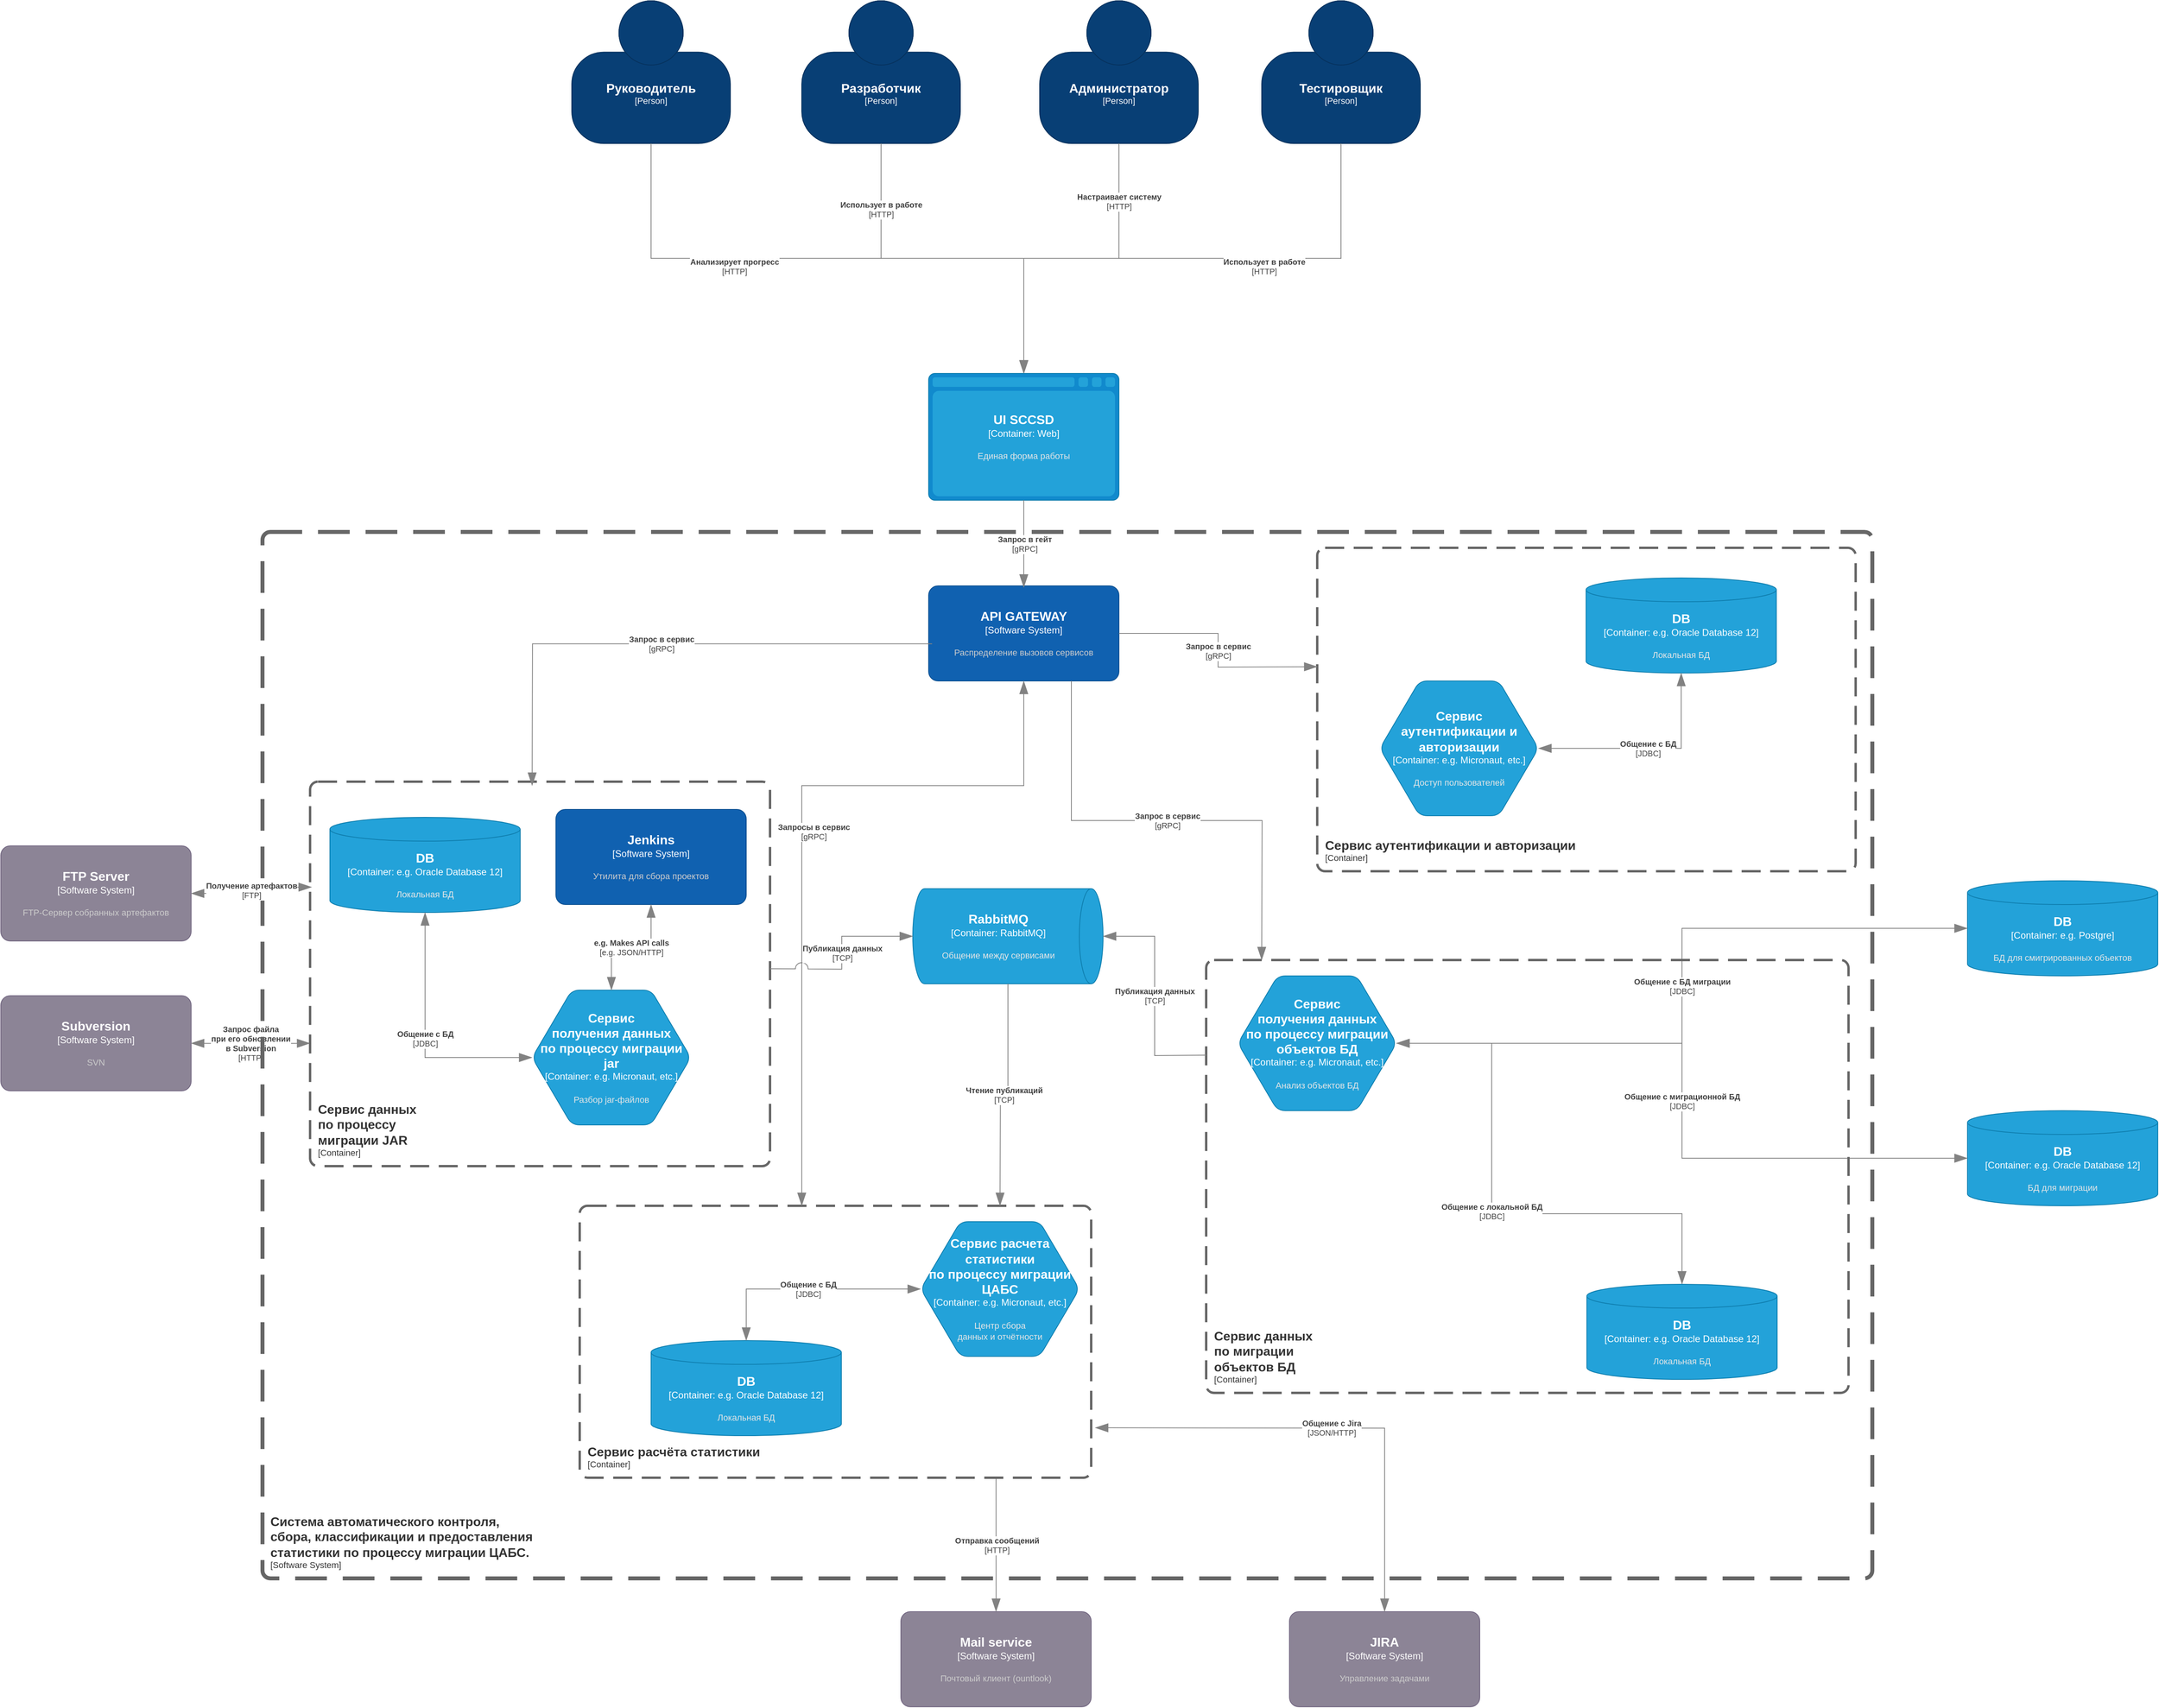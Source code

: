 <mxfile version="24.7.17" pages="4">
  <diagram id="4BhmHnulMXSgvg9lemfq" name="Общая">
    <mxGraphModel dx="-1046" dy="-1604" grid="0" gridSize="10" guides="1" tooltips="1" connect="1" arrows="1" fold="1" page="0" pageScale="1" pageWidth="1169" pageHeight="827" background="none" math="0" shadow="0">
      <root>
        <mxCell id="0" />
        <mxCell id="1" parent="0" />
        <object placeholders="1" c4Name="Subversion" c4Type="Software System" c4Description="SVN" label="&lt;font style=&quot;font-size: 16px&quot;&gt;&lt;b&gt;%c4Name%&lt;/b&gt;&lt;/font&gt;&lt;div&gt;[%c4Type%]&lt;/div&gt;&lt;br&gt;&lt;div&gt;&lt;font style=&quot;font-size: 11px&quot;&gt;&lt;font color=&quot;#cccccc&quot;&gt;%c4Description%&lt;/font&gt;&lt;/div&gt;" id="Sbe6re2N7nifrderE8jp-3">
          <mxCell style="rounded=1;whiteSpace=wrap;html=1;labelBackgroundColor=none;fillColor=#8C8496;fontColor=#ffffff;align=center;arcSize=10;strokeColor=#736782;metaEdit=1;resizable=0;points=[[0.25,0,0],[0.5,0,0],[0.75,0,0],[1,0.25,0],[1,0.5,0],[1,0.75,0],[0.75,1,0],[0.5,1,0],[0.25,1,0],[0,0.75,0],[0,0.5,0],[0,0.25,0]];" parent="1" vertex="1">
            <mxGeometry x="4060" y="4185" width="240" height="120" as="geometry" />
          </mxCell>
        </object>
        <object placeholders="1" c4Name="JIRA" c4Type="Software System" c4Description="Управление задачами" label="&lt;font style=&quot;font-size: 16px&quot;&gt;&lt;b&gt;%c4Name%&lt;/b&gt;&lt;/font&gt;&lt;div&gt;[%c4Type%]&lt;/div&gt;&lt;br&gt;&lt;div&gt;&lt;font style=&quot;font-size: 11px&quot;&gt;&lt;font color=&quot;#cccccc&quot;&gt;%c4Description%&lt;/font&gt;&lt;/div&gt;" id="Sbe6re2N7nifrderE8jp-7">
          <mxCell style="rounded=1;whiteSpace=wrap;html=1;labelBackgroundColor=none;fillColor=#8C8496;fontColor=#ffffff;align=center;arcSize=10;strokeColor=#736782;metaEdit=1;resizable=0;points=[[0.25,0,0],[0.5,0,0],[0.75,0,0],[1,0.25,0],[1,0.5,0],[1,0.75,0],[0.75,1,0],[0.5,1,0],[0.25,1,0],[0,0.75,0],[0,0.5,0],[0,0.25,0]];" parent="1" vertex="1">
            <mxGeometry x="5685" y="4962" width="240" height="120" as="geometry" />
          </mxCell>
        </object>
        <object placeholders="1" c4Name="Mail service" c4Type="Software System" c4Description="Почтовый клиент (ountlook)" label="&lt;font style=&quot;font-size: 16px&quot;&gt;&lt;b&gt;%c4Name%&lt;/b&gt;&lt;/font&gt;&lt;div&gt;[%c4Type%]&lt;/div&gt;&lt;br&gt;&lt;div&gt;&lt;font style=&quot;font-size: 11px&quot;&gt;&lt;font color=&quot;#cccccc&quot;&gt;%c4Description%&lt;/font&gt;&lt;/div&gt;" id="Sbe6re2N7nifrderE8jp-8">
          <mxCell style="rounded=1;whiteSpace=wrap;html=1;labelBackgroundColor=none;fillColor=#8C8496;fontColor=#ffffff;align=center;arcSize=10;strokeColor=#736782;metaEdit=1;resizable=0;points=[[0.25,0,0],[0.5,0,0],[0.75,0,0],[1,0.25,0],[1,0.5,0],[1,0.75,0],[0.75,1,0],[0.5,1,0],[0.25,1,0],[0,0.75,0],[0,0.5,0],[0,0.25,0]];" parent="1" vertex="1">
            <mxGeometry x="5195" y="4962" width="240" height="120" as="geometry" />
          </mxCell>
        </object>
        <object placeholders="1" c4Name="DB" c4Type="Container" c4Technology="e.g. Postgre" c4Description="БД для смигрированных объектов" label="&lt;font style=&quot;font-size: 16px&quot;&gt;&lt;b&gt;%c4Name%&lt;/b&gt;&lt;/font&gt;&lt;div&gt;[%c4Type%:&amp;nbsp;%c4Technology%]&lt;/div&gt;&lt;br&gt;&lt;div&gt;&lt;font style=&quot;font-size: 11px&quot;&gt;&lt;font color=&quot;#E6E6E6&quot;&gt;%c4Description%&lt;/font&gt;&lt;/div&gt;" id="Sbe6re2N7nifrderE8jp-10">
          <mxCell style="shape=cylinder3;size=15;whiteSpace=wrap;html=1;boundedLbl=1;rounded=0;labelBackgroundColor=none;fillColor=#23A2D9;fontSize=12;fontColor=#ffffff;align=center;strokeColor=#0E7DAD;metaEdit=1;points=[[0.5,0,0],[1,0.25,0],[1,0.5,0],[1,0.75,0],[0.5,1,0],[0,0.75,0],[0,0.5,0],[0,0.25,0]];resizable=0;" parent="1" vertex="1">
            <mxGeometry x="6540" y="4040" width="240" height="120" as="geometry" />
          </mxCell>
        </object>
        <object placeholders="1" c4Name="DB" c4Type="Container" c4Technology="e.g. Oracle Database 12" c4Description="БД для миграции" label="&lt;font style=&quot;font-size: 16px&quot;&gt;&lt;b&gt;%c4Name%&lt;/b&gt;&lt;/font&gt;&lt;div&gt;[%c4Type%:&amp;nbsp;%c4Technology%]&lt;/div&gt;&lt;br&gt;&lt;div&gt;&lt;font style=&quot;font-size: 11px&quot;&gt;&lt;font color=&quot;#E6E6E6&quot;&gt;%c4Description%&lt;/font&gt;&lt;/div&gt;" id="Sbe6re2N7nifrderE8jp-12">
          <mxCell style="shape=cylinder3;size=15;whiteSpace=wrap;html=1;boundedLbl=1;rounded=0;labelBackgroundColor=none;fillColor=#23A2D9;fontSize=12;fontColor=#ffffff;align=center;strokeColor=#0E7DAD;metaEdit=1;points=[[0.5,0,0],[1,0.25,0],[1,0.5,0],[1,0.75,0],[0.5,1,0],[0,0.75,0],[0,0.5,0],[0,0.25,0]];resizable=0;" parent="1" vertex="1">
            <mxGeometry x="6540" y="4330" width="240" height="120" as="geometry" />
          </mxCell>
        </object>
        <object placeholders="1" c4Name="Администратор" c4Type="Person" c4Description="" label="&lt;font style=&quot;font-size: 16px&quot;&gt;&lt;b&gt;%c4Name%&lt;/b&gt;&lt;/font&gt;&lt;div&gt;[%c4Type%]&lt;/div&gt;&lt;br&gt;&lt;div&gt;&lt;font style=&quot;font-size: 11px&quot;&gt;&lt;font color=&quot;#cccccc&quot;&gt;%c4Description%&lt;/font&gt;&lt;/div&gt;" id="Sbe6re2N7nifrderE8jp-14">
          <mxCell style="html=1;fontSize=11;dashed=0;whiteSpace=wrap;fillColor=#083F75;strokeColor=#06315C;fontColor=#ffffff;shape=mxgraph.c4.person2;align=center;metaEdit=1;points=[[0.5,0,0],[1,0.5,0],[1,0.75,0],[0.75,1,0],[0.5,1,0],[0.25,1,0],[0,0.75,0],[0,0.5,0]];resizable=0;" parent="1" vertex="1">
            <mxGeometry x="5370" y="2930" width="200" height="180" as="geometry" />
          </mxCell>
        </object>
        <object placeholders="1" c4Name="Руководитель" c4Type="Person" c4Description="" label="&lt;font style=&quot;font-size: 16px&quot;&gt;&lt;b&gt;%c4Name%&lt;/b&gt;&lt;/font&gt;&lt;div&gt;[%c4Type%]&lt;/div&gt;&lt;br&gt;&lt;div&gt;&lt;font style=&quot;font-size: 11px&quot;&gt;&lt;font color=&quot;#cccccc&quot;&gt;%c4Description%&lt;/font&gt;&lt;/div&gt;" id="Sbe6re2N7nifrderE8jp-16">
          <mxCell style="html=1;fontSize=11;dashed=0;whiteSpace=wrap;fillColor=#083F75;strokeColor=#06315C;fontColor=#ffffff;shape=mxgraph.c4.person2;align=center;metaEdit=1;points=[[0.5,0,0],[1,0.5,0],[1,0.75,0],[0.75,1,0],[0.5,1,0],[0.25,1,0],[0,0.75,0],[0,0.5,0]];resizable=0;" parent="1" vertex="1">
            <mxGeometry x="4780" y="2930" width="200" height="180" as="geometry" />
          </mxCell>
        </object>
        <object placeholders="1" c4Name="Разработчик" c4Type="Person" c4Description="" label="&lt;font style=&quot;font-size: 16px&quot;&gt;&lt;b&gt;%c4Name%&lt;/b&gt;&lt;/font&gt;&lt;div&gt;[%c4Type%]&lt;/div&gt;&lt;br&gt;&lt;div&gt;&lt;font style=&quot;font-size: 11px&quot;&gt;&lt;font color=&quot;#cccccc&quot;&gt;%c4Description%&lt;/font&gt;&lt;/div&gt;" id="Sbe6re2N7nifrderE8jp-18">
          <mxCell style="html=1;fontSize=11;dashed=0;whiteSpace=wrap;fillColor=#083F75;strokeColor=#06315C;fontColor=#ffffff;shape=mxgraph.c4.person2;align=center;metaEdit=1;points=[[0.5,0,0],[1,0.5,0],[1,0.75,0],[0.75,1,0],[0.5,1,0],[0.25,1,0],[0,0.75,0],[0,0.5,0]];resizable=0;" parent="1" vertex="1">
            <mxGeometry x="5070" y="2930" width="200" height="180" as="geometry" />
          </mxCell>
        </object>
        <object placeholders="1" c4Name="Тестировщик" c4Type="Person" c4Description="" label="&lt;font style=&quot;font-size: 16px&quot;&gt;&lt;b&gt;%c4Name%&lt;/b&gt;&lt;/font&gt;&lt;div&gt;[%c4Type%]&lt;/div&gt;&lt;br&gt;&lt;div&gt;&lt;font style=&quot;font-size: 11px&quot;&gt;&lt;font color=&quot;#cccccc&quot;&gt;%c4Description%&lt;/font&gt;&lt;/div&gt;" id="Sbe6re2N7nifrderE8jp-20">
          <mxCell style="html=1;fontSize=11;dashed=0;whiteSpace=wrap;fillColor=#083F75;strokeColor=#06315C;fontColor=#ffffff;shape=mxgraph.c4.person2;align=center;metaEdit=1;points=[[0.5,0,0],[1,0.5,0],[1,0.75,0],[0.75,1,0],[0.5,1,0],[0.25,1,0],[0,0.75,0],[0,0.5,0]];resizable=0;" parent="1" vertex="1">
            <mxGeometry x="5650" y="2930" width="200" height="180" as="geometry" />
          </mxCell>
        </object>
        <object placeholders="1" c4Name="Сервис &#xa;получения данных &#xa;по процессу миграции jar" c4Type="Container" c4Technology="e.g. Micronaut, etc." c4Description="Разбор jar-файлов" label="&lt;font style=&quot;font-size: 16px&quot;&gt;&lt;b&gt;%c4Name%&lt;/b&gt;&lt;/font&gt;&lt;div&gt;[%c4Type%:&amp;nbsp;%c4Technology%]&lt;/div&gt;&lt;br&gt;&lt;div&gt;&lt;font style=&quot;font-size: 11px&quot;&gt;&lt;font color=&quot;#E6E6E6&quot;&gt;%c4Description%&lt;/font&gt;&lt;/div&gt;" id="Sbe6re2N7nifrderE8jp-22">
          <mxCell style="shape=hexagon;size=50;perimeter=hexagonPerimeter2;whiteSpace=wrap;html=1;fixedSize=1;rounded=1;labelBackgroundColor=none;fillColor=#23A2D9;fontSize=12;fontColor=#ffffff;align=center;strokeColor=#0E7DAD;metaEdit=1;points=[[0.5,0,0],[1,0.25,0],[1,0.5,0],[1,0.75,0],[0.5,1,0],[0,0.75,0],[0,0.5,0],[0,0.25,0]];resizable=0;" parent="1" vertex="1">
            <mxGeometry x="4730" y="4178" width="200" height="170" as="geometry" />
          </mxCell>
        </object>
        <object placeholders="1" c4Name="Сервис расчета статистики &#xa;по процессу миграции ЦАБС" c4Type="Container" c4Technology="e.g. Micronaut, etc." c4Description="Центр сбора &#xa;данных и отчётности" label="&lt;font style=&quot;font-size: 16px&quot;&gt;&lt;b&gt;%c4Name%&lt;/b&gt;&lt;/font&gt;&lt;div&gt;[%c4Type%:&amp;nbsp;%c4Technology%]&lt;/div&gt;&lt;br&gt;&lt;div&gt;&lt;font style=&quot;font-size: 11px&quot;&gt;&lt;font color=&quot;#E6E6E6&quot;&gt;%c4Description%&lt;/font&gt;&lt;/div&gt;" id="Sbe6re2N7nifrderE8jp-23">
          <mxCell style="shape=hexagon;size=50;perimeter=hexagonPerimeter2;whiteSpace=wrap;html=1;fixedSize=1;rounded=1;labelBackgroundColor=none;fillColor=#23A2D9;fontSize=12;fontColor=#ffffff;align=center;strokeColor=#0E7DAD;metaEdit=1;points=[[0.5,0,0],[1,0.25,0],[1,0.5,0],[1,0.75,0],[0.5,1,0],[0,0.75,0],[0,0.5,0],[0,0.25,0]];resizable=0;" parent="1" vertex="1">
            <mxGeometry x="5220" y="4470" width="200" height="170" as="geometry" />
          </mxCell>
        </object>
        <object placeholders="1" c4Name="Сервис &#xa;получения данных &#xa;по процессу миграции объектов БД" c4Type="Container" c4Technology="e.g. Micronaut, etc." c4Description="Анализ объектов БД" label="&lt;font style=&quot;font-size: 16px&quot;&gt;&lt;b&gt;%c4Name%&lt;/b&gt;&lt;/font&gt;&lt;div&gt;[%c4Type%:&amp;nbsp;%c4Technology%]&lt;/div&gt;&lt;br&gt;&lt;div&gt;&lt;font style=&quot;font-size: 11px&quot;&gt;&lt;font color=&quot;#E6E6E6&quot;&gt;%c4Description%&lt;/font&gt;&lt;/div&gt;" id="Sbe6re2N7nifrderE8jp-24">
          <mxCell style="shape=hexagon;size=50;perimeter=hexagonPerimeter2;whiteSpace=wrap;html=1;fixedSize=1;rounded=1;labelBackgroundColor=none;fillColor=#23A2D9;fontSize=12;fontColor=#ffffff;align=center;strokeColor=#0E7DAD;metaEdit=1;points=[[0.5,0,0],[1,0.25,0],[1,0.5,0],[1,0.75,0],[0.5,1,0],[0,0.75,0],[0,0.5,0],[0,0.25,0]];resizable=0;" parent="1" vertex="1">
            <mxGeometry x="5620" y="4160" width="200" height="170" as="geometry" />
          </mxCell>
        </object>
        <object placeholders="1" c4Name="Сервис &#xa;аутентификации и авторизации" c4Type="Container" c4Technology="e.g. Micronaut, etc." c4Description="Доступ пользователей" label="&lt;font style=&quot;font-size: 16px&quot;&gt;&lt;b&gt;%c4Name%&lt;/b&gt;&lt;/font&gt;&lt;div&gt;[%c4Type%:&amp;nbsp;%c4Technology%]&lt;/div&gt;&lt;br&gt;&lt;div&gt;&lt;font style=&quot;font-size: 11px&quot;&gt;&lt;font color=&quot;#E6E6E6&quot;&gt;%c4Description%&lt;/font&gt;&lt;/div&gt;" id="Sbe6re2N7nifrderE8jp-25">
          <mxCell style="shape=hexagon;size=50;perimeter=hexagonPerimeter2;whiteSpace=wrap;html=1;fixedSize=1;rounded=1;labelBackgroundColor=none;fillColor=#23A2D9;fontSize=12;fontColor=#ffffff;align=center;strokeColor=#0E7DAD;metaEdit=1;points=[[0.5,0,0],[1,0.25,0],[1,0.5,0],[1,0.75,0],[0.5,1,0],[0,0.75,0],[0,0.5,0],[0,0.25,0]];resizable=0;" parent="1" vertex="1">
            <mxGeometry x="5799" y="3788" width="200" height="170" as="geometry" />
          </mxCell>
        </object>
        <object placeholders="1" c4Type="Relationship" c4Technology="HTTP" c4Description="Использует в работе" label="&lt;div style=&quot;text-align: left&quot;&gt;&lt;div style=&quot;text-align: center&quot;&gt;&lt;b&gt;%c4Description%&lt;/b&gt;&lt;/div&gt;&lt;div style=&quot;text-align: center&quot;&gt;[%c4Technology%]&lt;/div&gt;&lt;/div&gt;" id="Sbe6re2N7nifrderE8jp-32">
          <mxCell style="endArrow=blockThin;html=1;fontSize=10;fontColor=#404040;strokeWidth=1;endFill=1;strokeColor=#828282;elbow=vertical;metaEdit=1;endSize=14;startSize=14;jumpStyle=arc;jumpSize=16;rounded=0;edgeStyle=orthogonalEdgeStyle;exitX=0.5;exitY=1;exitDx=0;exitDy=0;exitPerimeter=0;entryX=0.5;entryY=0;entryDx=0;entryDy=0;entryPerimeter=0;" parent="1" source="Sbe6re2N7nifrderE8jp-20" target="Sbe6re2N7nifrderE8jp-57" edge="1">
            <mxGeometry x="-0.299" y="10" width="240" relative="1" as="geometry">
              <mxPoint x="5180" y="4180" as="sourcePoint" />
              <mxPoint x="5420" y="4180" as="targetPoint" />
              <mxPoint as="offset" />
            </mxGeometry>
          </mxCell>
        </object>
        <object placeholders="1" c4Type="Relationship" c4Technology="HTTP" c4Description="Анализирует прогресс" label="&lt;div style=&quot;text-align: left&quot;&gt;&lt;div style=&quot;text-align: center&quot;&gt;&lt;b&gt;%c4Description%&lt;/b&gt;&lt;/div&gt;&lt;div style=&quot;text-align: center&quot;&gt;[%c4Technology%]&lt;/div&gt;&lt;/div&gt;" id="Sbe6re2N7nifrderE8jp-33">
          <mxCell style="endArrow=blockThin;html=1;fontSize=10;fontColor=#404040;strokeWidth=1;endFill=1;strokeColor=#828282;elbow=vertical;metaEdit=1;endSize=14;startSize=14;jumpStyle=arc;jumpSize=16;rounded=0;edgeStyle=orthogonalEdgeStyle;exitX=0.5;exitY=1;exitDx=0;exitDy=0;exitPerimeter=0;entryX=0.5;entryY=0;entryDx=0;entryDy=0;entryPerimeter=0;" parent="1" source="Sbe6re2N7nifrderE8jp-16" target="Sbe6re2N7nifrderE8jp-57" edge="1">
            <mxGeometry x="-0.342" y="-10" width="240" relative="1" as="geometry">
              <mxPoint x="5180" y="4180" as="sourcePoint" />
              <mxPoint x="5420" y="4180" as="targetPoint" />
              <mxPoint as="offset" />
            </mxGeometry>
          </mxCell>
        </object>
        <object placeholders="1" c4Type="Relationship" c4Technology="HTTP" c4Description="Использует в работе" label="&lt;div style=&quot;text-align: left&quot;&gt;&lt;div style=&quot;text-align: center&quot;&gt;&lt;b&gt;%c4Description%&lt;/b&gt;&lt;/div&gt;&lt;div style=&quot;text-align: center&quot;&gt;[%c4Technology%]&lt;/div&gt;&lt;/div&gt;" id="Sbe6re2N7nifrderE8jp-34">
          <mxCell style="endArrow=blockThin;html=1;fontSize=10;fontColor=#404040;strokeWidth=1;endFill=1;strokeColor=#828282;elbow=vertical;metaEdit=1;endSize=14;startSize=14;jumpStyle=arc;jumpSize=16;rounded=0;edgeStyle=orthogonalEdgeStyle;exitX=0.5;exitY=1;exitDx=0;exitDy=0;exitPerimeter=0;entryX=0.5;entryY=0;entryDx=0;entryDy=0;entryPerimeter=0;" parent="1" source="Sbe6re2N7nifrderE8jp-18" target="Sbe6re2N7nifrderE8jp-57" edge="1">
            <mxGeometry x="-0.65" width="240" relative="1" as="geometry">
              <mxPoint x="5180" y="4180" as="sourcePoint" />
              <mxPoint x="5010" y="3380" as="targetPoint" />
              <mxPoint as="offset" />
            </mxGeometry>
          </mxCell>
        </object>
        <object placeholders="1" c4Type="Relationship" c4Technology="HTTP" c4Description="Настраивает систему" label="&lt;div style=&quot;text-align: left&quot;&gt;&lt;div style=&quot;text-align: center&quot;&gt;&lt;b&gt;%c4Description%&lt;/b&gt;&lt;/div&gt;&lt;div style=&quot;text-align: center&quot;&gt;[%c4Technology%]&lt;/div&gt;&lt;/div&gt;" id="Sbe6re2N7nifrderE8jp-35">
          <mxCell style="endArrow=blockThin;html=1;fontSize=10;fontColor=#404040;strokeWidth=1;endFill=1;strokeColor=#828282;elbow=vertical;metaEdit=1;endSize=14;startSize=14;jumpStyle=arc;jumpSize=16;rounded=0;edgeStyle=orthogonalEdgeStyle;exitX=0.5;exitY=1;exitDx=0;exitDy=0;exitPerimeter=0;entryX=0.5;entryY=0;entryDx=0;entryDy=0;entryPerimeter=0;" parent="1" source="Sbe6re2N7nifrderE8jp-14" target="Sbe6re2N7nifrderE8jp-57" edge="1">
            <mxGeometry x="-0.643" width="240" relative="1" as="geometry">
              <mxPoint x="5180" y="4180" as="sourcePoint" />
              <mxPoint x="5420" y="4180" as="targetPoint" />
              <mxPoint as="offset" />
            </mxGeometry>
          </mxCell>
        </object>
        <object placeholders="1" c4Type="Relationship" c4Technology="HTTP" c4Description="Запрос файла &#xa;при его обновлении &#xa;в Subversion" label="&lt;div style=&quot;text-align: left&quot;&gt;&lt;div style=&quot;text-align: center&quot;&gt;&lt;b&gt;%c4Description%&lt;/b&gt;&lt;/div&gt;&lt;div style=&quot;text-align: center&quot;&gt;[%c4Technology%]&lt;/div&gt;&lt;/div&gt;" id="Sbe6re2N7nifrderE8jp-36">
          <mxCell style="endArrow=blockThin;html=1;fontSize=10;fontColor=#404040;strokeWidth=1;endFill=1;strokeColor=#828282;elbow=vertical;metaEdit=1;endSize=14;startSize=14;jumpStyle=arc;jumpSize=16;rounded=0;edgeStyle=orthogonalEdgeStyle;entryX=1;entryY=0.5;entryDx=0;entryDy=0;entryPerimeter=0;startArrow=blockThin;startFill=1;" parent="1" target="Sbe6re2N7nifrderE8jp-3" edge="1">
            <mxGeometry width="240" relative="1" as="geometry">
              <mxPoint x="4450" y="4245" as="sourcePoint" />
              <mxPoint x="5210" y="4460" as="targetPoint" />
            </mxGeometry>
          </mxCell>
        </object>
        <object placeholders="1" c4Type="Relationship" c4Technology="JDBC" c4Description="Общение с БД миграции" label="&lt;div style=&quot;text-align: left&quot;&gt;&lt;div style=&quot;text-align: center&quot;&gt;&lt;b&gt;%c4Description%&lt;/b&gt;&lt;/div&gt;&lt;div style=&quot;text-align: center&quot;&gt;[%c4Technology%]&lt;/div&gt;&lt;/div&gt;" id="Sbe6re2N7nifrderE8jp-37">
          <mxCell style="endArrow=blockThin;html=1;fontSize=10;fontColor=#404040;strokeWidth=1;endFill=1;strokeColor=#828282;elbow=vertical;metaEdit=1;endSize=14;startSize=14;jumpStyle=arc;jumpSize=16;rounded=0;edgeStyle=orthogonalEdgeStyle;exitX=1;exitY=0.5;exitDx=0;exitDy=0;exitPerimeter=0;entryX=0;entryY=0.5;entryDx=0;entryDy=0;entryPerimeter=0;startArrow=blockThin;startFill=1;" parent="1" source="Sbe6re2N7nifrderE8jp-24" target="Sbe6re2N7nifrderE8jp-10" edge="1">
            <mxGeometry x="-0.0" width="240" relative="1" as="geometry">
              <mxPoint x="4970" y="4460" as="sourcePoint" />
              <mxPoint x="5210" y="4460" as="targetPoint" />
              <mxPoint as="offset" />
            </mxGeometry>
          </mxCell>
        </object>
        <object placeholders="1" c4Type="Relationship" c4Technology="JDBC" c4Description="Общение с миграционной БД" label="&lt;div style=&quot;text-align: left&quot;&gt;&lt;div style=&quot;text-align: center&quot;&gt;&lt;b&gt;%c4Description%&lt;/b&gt;&lt;/div&gt;&lt;div style=&quot;text-align: center&quot;&gt;[%c4Technology%]&lt;/div&gt;&lt;/div&gt;" id="Sbe6re2N7nifrderE8jp-38">
          <mxCell style="endArrow=blockThin;html=1;fontSize=10;fontColor=#404040;strokeWidth=1;endFill=1;strokeColor=#828282;elbow=vertical;metaEdit=1;endSize=14;startSize=14;jumpStyle=arc;jumpSize=16;rounded=0;edgeStyle=orthogonalEdgeStyle;entryX=0;entryY=0.5;entryDx=0;entryDy=0;entryPerimeter=0;exitX=1;exitY=0.5;exitDx=0;exitDy=0;exitPerimeter=0;" parent="1" source="Sbe6re2N7nifrderE8jp-24" target="Sbe6re2N7nifrderE8jp-12" edge="1">
            <mxGeometry width="240" relative="1" as="geometry">
              <mxPoint x="4970" y="4460" as="sourcePoint" />
              <mxPoint x="5210" y="4460" as="targetPoint" />
            </mxGeometry>
          </mxCell>
        </object>
        <object placeholders="1" c4Type="Relationship" c4Technology="JSON/HTTP" c4Description="Общение с Jira" label="&lt;div style=&quot;text-align: left&quot;&gt;&lt;div style=&quot;text-align: center&quot;&gt;&lt;b&gt;%c4Description%&lt;/b&gt;&lt;/div&gt;&lt;div style=&quot;text-align: center&quot;&gt;[%c4Technology%]&lt;/div&gt;&lt;/div&gt;" id="Sbe6re2N7nifrderE8jp-40">
          <mxCell style="endArrow=blockThin;html=1;fontSize=10;fontColor=#404040;strokeWidth=1;endFill=1;strokeColor=#828282;elbow=vertical;metaEdit=1;endSize=14;startSize=14;jumpStyle=arc;jumpSize=16;rounded=0;edgeStyle=orthogonalEdgeStyle;entryX=0.5;entryY=0;entryDx=0;entryDy=0;entryPerimeter=0;startArrow=blockThin;startFill=1;" parent="1" target="Sbe6re2N7nifrderE8jp-7" edge="1">
            <mxGeometry width="240" relative="1" as="geometry">
              <mxPoint x="5440" y="4730" as="sourcePoint" />
              <mxPoint x="5210" y="4460" as="targetPoint" />
            </mxGeometry>
          </mxCell>
        </object>
        <object placeholders="1" c4Type="Relationship" c4Technology="HTTP" c4Description="Отправка сообщений" label="&lt;div style=&quot;text-align: left&quot;&gt;&lt;div style=&quot;text-align: center&quot;&gt;&lt;b&gt;%c4Description%&lt;/b&gt;&lt;/div&gt;&lt;div style=&quot;text-align: center&quot;&gt;[%c4Technology%]&lt;/div&gt;&lt;/div&gt;" id="Sbe6re2N7nifrderE8jp-41">
          <mxCell style="endArrow=blockThin;html=1;fontSize=10;fontColor=#404040;strokeWidth=1;endFill=1;strokeColor=#828282;elbow=vertical;metaEdit=1;endSize=14;startSize=14;jumpStyle=arc;jumpSize=16;rounded=0;edgeStyle=orthogonalEdgeStyle;startArrow=none;startFill=0;" parent="1" target="Sbe6re2N7nifrderE8jp-8" edge="1">
            <mxGeometry width="240" relative="1" as="geometry">
              <mxPoint x="5315" y="4792" as="sourcePoint" />
              <mxPoint x="5210" y="4460" as="targetPoint" />
            </mxGeometry>
          </mxCell>
        </object>
        <object placeholders="1" c4Name="DB" c4Type="Container" c4Technology="e.g. Oracle Database 12" c4Description="Локальная БД" label="&lt;font style=&quot;font-size: 16px&quot;&gt;&lt;b&gt;%c4Name%&lt;/b&gt;&lt;/font&gt;&lt;div&gt;[%c4Type%:&amp;nbsp;%c4Technology%]&lt;/div&gt;&lt;br&gt;&lt;div&gt;&lt;font style=&quot;font-size: 11px&quot;&gt;&lt;font color=&quot;#E6E6E6&quot;&gt;%c4Description%&lt;/font&gt;&lt;/div&gt;" id="Sbe6re2N7nifrderE8jp-42">
          <mxCell style="shape=cylinder3;size=15;whiteSpace=wrap;html=1;boundedLbl=1;rounded=0;labelBackgroundColor=none;fillColor=#23A2D9;fontSize=12;fontColor=#ffffff;align=center;strokeColor=#0E7DAD;metaEdit=1;points=[[0.5,0,0],[1,0.25,0],[1,0.5,0],[1,0.75,0],[0.5,1,0],[0,0.75,0],[0,0.5,0],[0,0.25,0]];resizable=0;" parent="1" vertex="1">
            <mxGeometry x="4880" y="4620" width="240" height="120" as="geometry" />
          </mxCell>
        </object>
        <object placeholders="1" c4Name="DB" c4Type="Container" c4Technology="e.g. Oracle Database 12" c4Description="Локальная БД" label="&lt;font style=&quot;font-size: 16px&quot;&gt;&lt;b&gt;%c4Name%&lt;/b&gt;&lt;/font&gt;&lt;div&gt;[%c4Type%:&amp;nbsp;%c4Technology%]&lt;/div&gt;&lt;br&gt;&lt;div&gt;&lt;font style=&quot;font-size: 11px&quot;&gt;&lt;font color=&quot;#E6E6E6&quot;&gt;%c4Description%&lt;/font&gt;&lt;/div&gt;" id="Sbe6re2N7nifrderE8jp-43">
          <mxCell style="shape=cylinder3;size=15;whiteSpace=wrap;html=1;boundedLbl=1;rounded=0;labelBackgroundColor=none;fillColor=#23A2D9;fontSize=12;fontColor=#ffffff;align=center;strokeColor=#0E7DAD;metaEdit=1;points=[[0.5,0,0],[1,0.25,0],[1,0.5,0],[1,0.75,0],[0.5,1,0],[0,0.75,0],[0,0.5,0],[0,0.25,0]];resizable=0;" parent="1" vertex="1">
            <mxGeometry x="6059" y="3658" width="240" height="120" as="geometry" />
          </mxCell>
        </object>
        <object placeholders="1" c4Name="DB" c4Type="Container" c4Technology="e.g. Oracle Database 12" c4Description="Локальная БД" label="&lt;font style=&quot;font-size: 16px&quot;&gt;&lt;b&gt;%c4Name%&lt;/b&gt;&lt;/font&gt;&lt;div&gt;[%c4Type%:&amp;nbsp;%c4Technology%]&lt;/div&gt;&lt;br&gt;&lt;div&gt;&lt;font style=&quot;font-size: 11px&quot;&gt;&lt;font color=&quot;#E6E6E6&quot;&gt;%c4Description%&lt;/font&gt;&lt;/div&gt;" id="Sbe6re2N7nifrderE8jp-44">
          <mxCell style="shape=cylinder3;size=15;whiteSpace=wrap;html=1;boundedLbl=1;rounded=0;labelBackgroundColor=none;fillColor=#23A2D9;fontSize=12;fontColor=#ffffff;align=center;strokeColor=#0E7DAD;metaEdit=1;points=[[0.5,0,0],[1,0.25,0],[1,0.5,0],[1,0.75,0],[0.5,1,0],[0,0.75,0],[0,0.5,0],[0,0.25,0]];resizable=0;" parent="1" vertex="1">
            <mxGeometry x="4475" y="3960" width="240" height="120" as="geometry" />
          </mxCell>
        </object>
        <object placeholders="1" c4Type="Relationship" c4Technology="JDBC" c4Description="Общение с БД" label="&lt;div style=&quot;text-align: left&quot;&gt;&lt;div style=&quot;text-align: center&quot;&gt;&lt;b&gt;%c4Description%&lt;/b&gt;&lt;/div&gt;&lt;div style=&quot;text-align: center&quot;&gt;[%c4Technology%]&lt;/div&gt;&lt;/div&gt;" id="Sbe6re2N7nifrderE8jp-45">
          <mxCell style="endArrow=blockThin;html=1;fontSize=10;fontColor=#404040;strokeWidth=1;endFill=1;strokeColor=#828282;elbow=vertical;metaEdit=1;endSize=14;startSize=14;jumpStyle=arc;jumpSize=16;rounded=0;edgeStyle=orthogonalEdgeStyle;exitX=0;exitY=0.5;exitDx=0;exitDy=0;exitPerimeter=0;entryX=0.5;entryY=1;entryDx=0;entryDy=0;entryPerimeter=0;startArrow=blockThin;startFill=1;" parent="1" source="Sbe6re2N7nifrderE8jp-22" target="Sbe6re2N7nifrderE8jp-44" edge="1">
            <mxGeometry width="240" relative="1" as="geometry">
              <mxPoint x="4970" y="4460" as="sourcePoint" />
              <mxPoint x="5210" y="4460" as="targetPoint" />
            </mxGeometry>
          </mxCell>
        </object>
        <object placeholders="1" c4Type="Relationship" c4Technology="JDBC" c4Description="Общение с БД" label="&lt;div style=&quot;text-align: left&quot;&gt;&lt;div style=&quot;text-align: center&quot;&gt;&lt;b&gt;%c4Description%&lt;/b&gt;&lt;/div&gt;&lt;div style=&quot;text-align: center&quot;&gt;[%c4Technology%]&lt;/div&gt;&lt;/div&gt;" id="Sbe6re2N7nifrderE8jp-46">
          <mxCell style="endArrow=blockThin;html=1;fontSize=10;fontColor=#404040;strokeWidth=1;endFill=1;strokeColor=#828282;elbow=vertical;metaEdit=1;endSize=14;startSize=14;jumpStyle=arc;jumpSize=16;rounded=0;edgeStyle=orthogonalEdgeStyle;exitX=0;exitY=0.5;exitDx=0;exitDy=0;exitPerimeter=0;entryX=0.5;entryY=0;entryDx=0;entryDy=0;entryPerimeter=0;startArrow=blockThin;startFill=1;" parent="1" source="Sbe6re2N7nifrderE8jp-23" target="Sbe6re2N7nifrderE8jp-42" edge="1">
            <mxGeometry width="240" relative="1" as="geometry">
              <mxPoint x="5440" y="4580" as="sourcePoint" />
              <mxPoint x="5680" y="4580" as="targetPoint" />
            </mxGeometry>
          </mxCell>
        </object>
        <object placeholders="1" c4Type="Relationship" c4Technology="JDBC" c4Description="Общение с локальной БД" label="&lt;div style=&quot;text-align: left&quot;&gt;&lt;div style=&quot;text-align: center&quot;&gt;&lt;b&gt;%c4Description%&lt;/b&gt;&lt;/div&gt;&lt;div style=&quot;text-align: center&quot;&gt;[%c4Technology%]&lt;/div&gt;&lt;/div&gt;" id="Sbe6re2N7nifrderE8jp-48">
          <mxCell style="endArrow=blockThin;html=1;fontSize=10;fontColor=#404040;strokeWidth=1;endFill=1;strokeColor=#828282;elbow=vertical;metaEdit=1;endSize=14;startSize=14;jumpStyle=arc;jumpSize=16;rounded=0;edgeStyle=orthogonalEdgeStyle;exitX=1;exitY=0.5;exitDx=0;exitDy=0;exitPerimeter=0;entryX=0.5;entryY=0;entryDx=0;entryDy=0;entryPerimeter=0;startArrow=blockThin;startFill=1;" parent="1" source="Sbe6re2N7nifrderE8jp-24" target="Sbe6re2N7nifrderE8jp-49" edge="1">
            <mxGeometry width="240" relative="1" as="geometry">
              <mxPoint x="5860" y="3840" as="sourcePoint" />
              <mxPoint x="6100" y="3840" as="targetPoint" />
              <Array as="points">
                <mxPoint x="5940" y="4245" />
                <mxPoint x="5940" y="4460" />
                <mxPoint x="6180" y="4460" />
              </Array>
            </mxGeometry>
          </mxCell>
        </object>
        <object placeholders="1" c4Name="DB" c4Type="Container" c4Technology="e.g. Oracle Database 12" c4Description="Локальная БД" label="&lt;font style=&quot;font-size: 16px&quot;&gt;&lt;b&gt;%c4Name%&lt;/b&gt;&lt;/font&gt;&lt;div&gt;[%c4Type%:&amp;nbsp;%c4Technology%]&lt;/div&gt;&lt;br&gt;&lt;div&gt;&lt;font style=&quot;font-size: 11px&quot;&gt;&lt;font color=&quot;#E6E6E6&quot;&gt;%c4Description%&lt;/font&gt;&lt;/div&gt;" id="Sbe6re2N7nifrderE8jp-49">
          <mxCell style="shape=cylinder3;size=15;whiteSpace=wrap;html=1;boundedLbl=1;rounded=0;labelBackgroundColor=none;fillColor=#23A2D9;fontSize=12;fontColor=#ffffff;align=center;strokeColor=#0E7DAD;metaEdit=1;points=[[0.5,0,0],[1,0.25,0],[1,0.5,0],[1,0.75,0],[0.5,1,0],[0,0.75,0],[0,0.5,0],[0,0.25,0]];resizable=0;" parent="1" vertex="1">
            <mxGeometry x="6060" y="4549" width="240" height="120" as="geometry" />
          </mxCell>
        </object>
        <object placeholders="1" c4Type="Relationship" c4Technology="JDBC" c4Description="Общение с БД" label="&lt;div style=&quot;text-align: left&quot;&gt;&lt;div style=&quot;text-align: center&quot;&gt;&lt;b&gt;%c4Description%&lt;/b&gt;&lt;/div&gt;&lt;div style=&quot;text-align: center&quot;&gt;[%c4Technology%]&lt;/div&gt;&lt;/div&gt;" id="Sbe6re2N7nifrderE8jp-50">
          <mxCell style="endArrow=blockThin;html=1;fontSize=10;fontColor=#404040;strokeWidth=1;endFill=1;strokeColor=#828282;elbow=vertical;metaEdit=1;endSize=14;startSize=14;jumpStyle=arc;jumpSize=16;rounded=0;edgeStyle=orthogonalEdgeStyle;exitX=1;exitY=0.5;exitDx=0;exitDy=0;exitPerimeter=0;entryX=0.5;entryY=1;entryDx=0;entryDy=0;entryPerimeter=0;startArrow=blockThin;startFill=1;" parent="1" source="Sbe6re2N7nifrderE8jp-25" target="Sbe6re2N7nifrderE8jp-43" edge="1">
            <mxGeometry width="240" relative="1" as="geometry">
              <mxPoint x="6019" y="4078" as="sourcePoint" />
              <mxPoint x="6259" y="4078" as="targetPoint" />
            </mxGeometry>
          </mxCell>
        </object>
        <object placeholders="1" c4Name="Система автоматического контроля, &#xa;сбора, классификации и предоставления&#xa;статистики по процессу миграции ЦАБС." c4Type="SystemScopeBoundary" c4Application="Software System" label="&lt;font style=&quot;font-size: 16px&quot;&gt;&lt;b&gt;&lt;div style=&quot;text-align: left&quot;&gt;%c4Name%&lt;/div&gt;&lt;/b&gt;&lt;/font&gt;&lt;div style=&quot;text-align: left&quot;&gt;[%c4Application%]&lt;/div&gt;" id="Sbe6re2N7nifrderE8jp-51">
          <mxCell style="rounded=1;fontSize=11;whiteSpace=wrap;html=1;dashed=1;arcSize=20;fillColor=none;strokeColor=#666666;fontColor=#333333;labelBackgroundColor=none;align=left;verticalAlign=bottom;labelBorderColor=none;spacingTop=0;spacing=10;dashPattern=8 4;metaEdit=1;rotatable=0;perimeter=rectanglePerimeter;noLabel=0;labelPadding=0;allowArrows=0;connectable=0;expand=0;recursiveResize=0;editable=1;pointerEvents=0;absoluteArcSize=1;points=[[0.25,0,0],[0.5,0,0],[0.75,0,0],[1,0.25,0],[1,0.5,0],[1,0.75,0],[0.75,1,0],[0.5,1,0],[0.25,1,0],[0,0.75,0],[0,0.5,0],[0,0.25,0]];strokeWidth=5;" parent="1" vertex="1">
            <mxGeometry x="4390" y="3600" width="2030" height="1320" as="geometry" />
          </mxCell>
        </object>
        <object placeholders="1" c4Name="Сервис данных &#xa;по процессу &#xa;миграции JAR" c4Type="ContainerScopeBoundary" c4Application="Container" label="&lt;font style=&quot;font-size: 16px&quot;&gt;&lt;b&gt;&lt;div style=&quot;text-align: left&quot;&gt;%c4Name%&lt;/div&gt;&lt;/b&gt;&lt;/font&gt;&lt;div style=&quot;text-align: left&quot;&gt;[%c4Application%]&lt;/div&gt;" id="Sbe6re2N7nifrderE8jp-52">
          <mxCell style="rounded=1;fontSize=11;whiteSpace=wrap;html=1;dashed=1;arcSize=20;fillColor=none;strokeColor=#666666;fontColor=#333333;labelBackgroundColor=none;align=left;verticalAlign=bottom;labelBorderColor=none;spacingTop=0;spacing=10;dashPattern=8 4;metaEdit=1;rotatable=0;perimeter=rectanglePerimeter;noLabel=0;labelPadding=0;allowArrows=0;connectable=0;expand=0;recursiveResize=0;editable=1;pointerEvents=0;absoluteArcSize=1;points=[[0.25,0,0],[0.5,0,0],[0.75,0,0],[1,0.25,0],[1,0.5,0],[1,0.75,0],[0.75,1,0],[0.5,1,0],[0.25,1,0],[0,0.75,0],[0,0.5,0],[0,0.25,0]];strokeWidth=3;" parent="1" vertex="1">
            <mxGeometry x="4450" y="3915" width="580" height="485" as="geometry" />
          </mxCell>
        </object>
        <object placeholders="1" c4Name="Сервис аутентификации и авторизации" c4Type="ContainerScopeBoundary" c4Application="Container" label="&lt;font style=&quot;font-size: 16px&quot;&gt;&lt;b&gt;&lt;div style=&quot;text-align: left&quot;&gt;%c4Name%&lt;/div&gt;&lt;/b&gt;&lt;/font&gt;&lt;div style=&quot;text-align: left&quot;&gt;[%c4Application%]&lt;/div&gt;" id="Sbe6re2N7nifrderE8jp-53">
          <mxCell style="rounded=1;fontSize=11;whiteSpace=wrap;html=1;dashed=1;arcSize=20;fillColor=none;strokeColor=#666666;fontColor=#333333;labelBackgroundColor=none;align=left;verticalAlign=bottom;labelBorderColor=none;spacingTop=0;spacing=10;dashPattern=8 4;metaEdit=1;rotatable=0;perimeter=rectanglePerimeter;noLabel=0;labelPadding=0;allowArrows=0;connectable=0;expand=0;recursiveResize=0;editable=1;pointerEvents=0;absoluteArcSize=1;points=[[0.25,0,0],[0.5,0,0],[0.75,0,0],[1,0.25,0],[1,0.5,0],[1,0.75,0],[0.75,1,0],[0.5,1,0],[0.25,1,0],[0,0.75,0],[0,0.5,0],[0,0.25,0]];strokeWidth=3;" parent="1" vertex="1">
            <mxGeometry x="5720" y="3620" width="679" height="408" as="geometry" />
          </mxCell>
        </object>
        <object placeholders="1" c4Name="Сервис данных &#xa;по миграции &#xa;объектов БД" c4Type="ContainerScopeBoundary" c4Application="Container" label="&lt;font style=&quot;font-size: 16px&quot;&gt;&lt;b&gt;&lt;div style=&quot;text-align: left&quot;&gt;%c4Name%&lt;/div&gt;&lt;/b&gt;&lt;/font&gt;&lt;div style=&quot;text-align: left&quot;&gt;[%c4Application%]&lt;/div&gt;" id="Sbe6re2N7nifrderE8jp-54">
          <mxCell style="rounded=1;fontSize=11;whiteSpace=wrap;html=1;dashed=1;arcSize=20;fillColor=none;strokeColor=#666666;fontColor=#333333;labelBackgroundColor=none;align=left;verticalAlign=bottom;labelBorderColor=none;spacingTop=0;spacing=10;dashPattern=8 4;metaEdit=1;rotatable=0;perimeter=rectanglePerimeter;noLabel=0;labelPadding=0;allowArrows=0;connectable=0;expand=0;recursiveResize=0;editable=1;pointerEvents=0;absoluteArcSize=1;points=[[0.25,0,0],[0.5,0,0],[0.75,0,0],[1,0.25,0],[1,0.5,0],[1,0.75,0],[0.75,1,0],[0.5,1,0],[0.25,1,0],[0,0.75,0],[0,0.5,0],[0,0.25,0]];strokeWidth=3;" parent="1" vertex="1">
            <mxGeometry x="5580" y="4140" width="810" height="546" as="geometry" />
          </mxCell>
        </object>
        <object placeholders="1" c4Name="Сервис расчёта статистики" c4Type="ContainerScopeBoundary" c4Application="Container" label="&lt;font style=&quot;font-size: 16px&quot;&gt;&lt;b&gt;&lt;div style=&quot;text-align: left&quot;&gt;%c4Name%&lt;/div&gt;&lt;/b&gt;&lt;/font&gt;&lt;div style=&quot;text-align: left&quot;&gt;[%c4Application%]&lt;/div&gt;" id="Sbe6re2N7nifrderE8jp-55">
          <mxCell style="rounded=1;fontSize=11;whiteSpace=wrap;html=1;dashed=1;arcSize=20;fillColor=none;strokeColor=#666666;fontColor=#333333;labelBackgroundColor=none;align=left;verticalAlign=bottom;labelBorderColor=none;spacingTop=0;spacing=10;dashPattern=8 4;metaEdit=1;rotatable=0;perimeter=rectanglePerimeter;noLabel=0;labelPadding=0;allowArrows=0;connectable=0;expand=0;recursiveResize=0;editable=1;pointerEvents=0;absoluteArcSize=1;points=[[0.25,0,0],[0.5,0,0],[0.75,0,0],[1,0.25,0],[1,0.5,0],[1,0.75,0],[0.75,1,0],[0.5,1,0],[0.25,1,0],[0,0.75,0],[0,0.5,0],[0,0.25,0]];strokeWidth=3;" parent="1" vertex="1">
            <mxGeometry x="4790" y="4450" width="645" height="343" as="geometry" />
          </mxCell>
        </object>
        <object placeholders="1" c4Name="UI SCCSD" c4Type="Container" c4Technology="Web" c4Description="Единая форма работы" label="&lt;font style=&quot;font-size: 16px&quot;&gt;&lt;b&gt;%c4Name%&lt;/b&gt;&lt;/font&gt;&lt;div&gt;[%c4Type%:&amp;nbsp;%c4Technology%]&lt;/div&gt;&lt;br&gt;&lt;div&gt;&lt;font style=&quot;font-size: 11px&quot;&gt;&lt;font color=&quot;#E6E6E6&quot;&gt;%c4Description%&lt;/font&gt;&lt;/div&gt;" id="Sbe6re2N7nifrderE8jp-57">
          <mxCell style="shape=mxgraph.c4.webBrowserContainer2;whiteSpace=wrap;html=1;boundedLbl=1;rounded=0;labelBackgroundColor=none;strokeColor=#118ACD;fillColor=#23A2D9;strokeColor=#118ACD;strokeColor2=#0E7DAD;fontSize=12;fontColor=#ffffff;align=center;metaEdit=1;points=[[0.5,0,0],[1,0.25,0],[1,0.5,0],[1,0.75,0],[0.5,1,0],[0,0.75,0],[0,0.5,0],[0,0.25,0]];resizable=0;" parent="1" vertex="1">
            <mxGeometry x="5230" y="3400" width="240" height="160" as="geometry" />
          </mxCell>
        </object>
        <object placeholders="1" c4Name="API GATEWAY" c4Type="Software System" c4Description="Распределение вызовов сервисов" label="&lt;font style=&quot;font-size: 16px&quot;&gt;&lt;b&gt;%c4Name%&lt;/b&gt;&lt;/font&gt;&lt;div&gt;[%c4Type%]&lt;/div&gt;&lt;br&gt;&lt;div&gt;&lt;font style=&quot;font-size: 11px&quot;&gt;&lt;font color=&quot;#cccccc&quot;&gt;%c4Description%&lt;/font&gt;&lt;/div&gt;" id="Sbe6re2N7nifrderE8jp-61">
          <mxCell style="rounded=1;whiteSpace=wrap;html=1;labelBackgroundColor=none;fillColor=#1061B0;fontColor=#ffffff;align=center;arcSize=10;strokeColor=#0D5091;metaEdit=1;resizable=0;points=[[0.25,0,0],[0.5,0,0],[0.75,0,0],[1,0.25,0],[1,0.5,0],[1,0.75,0],[0.75,1,0],[0.5,1,0],[0.25,1,0],[0,0.75,0],[0,0.5,0],[0,0.25,0]];" parent="1" vertex="1">
            <mxGeometry x="5230" y="3668" width="240" height="120" as="geometry" />
          </mxCell>
        </object>
        <object placeholders="1" c4Type="Relationship" c4Technology="gRPC" c4Description="Запрос в гейт" label="&lt;div style=&quot;text-align: left&quot;&gt;&lt;div style=&quot;text-align: center&quot;&gt;&lt;b&gt;%c4Description%&lt;/b&gt;&lt;/div&gt;&lt;div style=&quot;text-align: center&quot;&gt;[%c4Technology%]&lt;/div&gt;&lt;/div&gt;" id="Sbe6re2N7nifrderE8jp-62">
          <mxCell style="endArrow=blockThin;html=1;fontSize=10;fontColor=#404040;strokeWidth=1;endFill=1;strokeColor=#828282;elbow=vertical;metaEdit=1;endSize=14;startSize=14;jumpStyle=arc;jumpSize=16;rounded=0;edgeStyle=orthogonalEdgeStyle;exitX=0.5;exitY=1;exitDx=0;exitDy=0;exitPerimeter=0;" parent="1" source="Sbe6re2N7nifrderE8jp-57" edge="1">
            <mxGeometry width="240" relative="1" as="geometry">
              <mxPoint x="5200" y="3910" as="sourcePoint" />
              <mxPoint x="5350" y="3670" as="targetPoint" />
            </mxGeometry>
          </mxCell>
        </object>
        <object placeholders="1" c4Type="Relationship" c4Technology="gRPC" c4Description="Запрос в сервис" label="&lt;div style=&quot;text-align: left&quot;&gt;&lt;div style=&quot;text-align: center&quot;&gt;&lt;b&gt;%c4Description%&lt;/b&gt;&lt;/div&gt;&lt;div style=&quot;text-align: center&quot;&gt;[%c4Technology%]&lt;/div&gt;&lt;/div&gt;" id="Sbe6re2N7nifrderE8jp-63">
          <mxCell style="endArrow=blockThin;html=1;fontSize=10;fontColor=#404040;strokeWidth=1;endFill=1;strokeColor=#828282;elbow=vertical;metaEdit=1;endSize=14;startSize=14;jumpStyle=arc;jumpSize=16;rounded=0;edgeStyle=orthogonalEdgeStyle;exitX=1;exitY=0.5;exitDx=0;exitDy=0;exitPerimeter=0;" parent="1" source="Sbe6re2N7nifrderE8jp-61" edge="1">
            <mxGeometry width="240" relative="1" as="geometry">
              <mxPoint x="5200" y="3910" as="sourcePoint" />
              <mxPoint x="5720" y="3770" as="targetPoint" />
            </mxGeometry>
          </mxCell>
        </object>
        <object placeholders="1" c4Type="Relationship" c4Technology="gRPC" c4Description="Запрос в сервис" label="&lt;div style=&quot;text-align: left&quot;&gt;&lt;div style=&quot;text-align: center&quot;&gt;&lt;b&gt;%c4Description%&lt;/b&gt;&lt;/div&gt;&lt;div style=&quot;text-align: center&quot;&gt;[%c4Technology%]&lt;/div&gt;&lt;/div&gt;" id="Sbe6re2N7nifrderE8jp-64">
          <mxCell style="endArrow=blockThin;html=1;fontSize=10;fontColor=#404040;strokeWidth=1;endFill=1;strokeColor=#828282;elbow=vertical;metaEdit=1;endSize=14;startSize=14;jumpStyle=arc;jumpSize=16;rounded=0;edgeStyle=orthogonalEdgeStyle;exitX=0.018;exitY=0.609;exitDx=0;exitDy=0;exitPerimeter=0;" parent="1" source="Sbe6re2N7nifrderE8jp-61" edge="1">
            <mxGeometry width="240" relative="1" as="geometry">
              <mxPoint x="5170" y="4110" as="sourcePoint" />
              <mxPoint x="4730" y="3920" as="targetPoint" />
            </mxGeometry>
          </mxCell>
        </object>
        <object placeholders="1" c4Type="Relationship" c4Technology="gRPC" c4Description="Запрос в сервис" label="&lt;div style=&quot;text-align: left&quot;&gt;&lt;div style=&quot;text-align: center&quot;&gt;&lt;b&gt;%c4Description%&lt;/b&gt;&lt;/div&gt;&lt;div style=&quot;text-align: center&quot;&gt;[%c4Technology%]&lt;/div&gt;&lt;/div&gt;" id="Sbe6re2N7nifrderE8jp-65">
          <mxCell style="endArrow=blockThin;html=1;fontSize=10;fontColor=#404040;strokeWidth=1;endFill=1;strokeColor=#828282;elbow=vertical;metaEdit=1;endSize=14;startSize=14;jumpStyle=arc;jumpSize=16;rounded=0;edgeStyle=orthogonalEdgeStyle;exitX=0.75;exitY=1;exitDx=0;exitDy=0;exitPerimeter=0;" parent="1" source="Sbe6re2N7nifrderE8jp-61" edge="1">
            <mxGeometry width="240" relative="1" as="geometry">
              <mxPoint x="5170" y="4110" as="sourcePoint" />
              <mxPoint x="5650" y="4140" as="targetPoint" />
            </mxGeometry>
          </mxCell>
        </object>
        <object placeholders="1" c4Name="RabbitMQ" c4Type="Container" c4Technology="RabbitMQ" c4Description="Общение между сервисами" label="&lt;font style=&quot;font-size: 16px&quot;&gt;&lt;b&gt;%c4Name%&lt;/b&gt;&lt;/font&gt;&lt;div&gt;[%c4Type%:&amp;nbsp;%c4Technology%]&lt;/div&gt;&lt;br&gt;&lt;div&gt;&lt;font style=&quot;font-size: 11px&quot;&gt;&lt;font color=&quot;#E6E6E6&quot;&gt;%c4Description%&lt;/font&gt;&lt;/div&gt;" id="Sbe6re2N7nifrderE8jp-66">
          <mxCell style="shape=cylinder3;size=15;direction=south;whiteSpace=wrap;html=1;boundedLbl=1;rounded=0;labelBackgroundColor=none;fillColor=#23A2D9;fontSize=12;fontColor=#ffffff;align=center;strokeColor=#0E7DAD;metaEdit=1;points=[[0.5,0,0],[1,0.25,0],[1,0.5,0],[1,0.75,0],[0.5,1,0],[0,0.75,0],[0,0.5,0],[0,0.25,0]];resizable=0;" parent="1" vertex="1">
            <mxGeometry x="5210" y="4050" width="240" height="120" as="geometry" />
          </mxCell>
        </object>
        <object placeholders="1" c4Type="Relationship" c4Technology="gRPC" c4Description="Запросы в сервис" label="&lt;div style=&quot;text-align: left&quot;&gt;&lt;div style=&quot;text-align: center&quot;&gt;&lt;b&gt;%c4Description%&lt;/b&gt;&lt;/div&gt;&lt;div style=&quot;text-align: center&quot;&gt;[%c4Technology%]&lt;/div&gt;&lt;/div&gt;" id="Sbe6re2N7nifrderE8jp-70">
          <mxCell style="endArrow=blockThin;html=1;fontSize=10;fontColor=#404040;strokeWidth=1;endFill=1;strokeColor=#828282;elbow=vertical;metaEdit=1;endSize=14;startSize=14;jumpStyle=arc;jumpSize=16;rounded=0;edgeStyle=orthogonalEdgeStyle;entryX=0.5;entryY=1;entryDx=0;entryDy=0;entryPerimeter=0;startArrow=blockThin;startFill=1;" parent="1" target="Sbe6re2N7nifrderE8jp-61" edge="1">
            <mxGeometry x="0.002" y="-15" width="240" relative="1" as="geometry">
              <mxPoint x="5070" y="4450" as="sourcePoint" />
              <mxPoint x="5410" y="4110" as="targetPoint" />
              <Array as="points">
                <mxPoint x="5070" y="3920" />
                <mxPoint x="5350" y="3920" />
              </Array>
              <mxPoint as="offset" />
            </mxGeometry>
          </mxCell>
        </object>
        <object placeholders="1" c4Type="Relationship" c4Technology="TCP" c4Description="Публикация данных" label="&lt;div style=&quot;text-align: left&quot;&gt;&lt;div style=&quot;text-align: center&quot;&gt;&lt;b&gt;%c4Description%&lt;/b&gt;&lt;/div&gt;&lt;div style=&quot;text-align: center&quot;&gt;[%c4Technology%]&lt;/div&gt;&lt;/div&gt;" id="Sbe6re2N7nifrderE8jp-71">
          <mxCell style="endArrow=blockThin;html=1;fontSize=10;fontColor=#404040;strokeWidth=1;endFill=1;strokeColor=#828282;elbow=vertical;metaEdit=1;endSize=14;startSize=14;jumpStyle=arc;jumpSize=16;rounded=0;edgeStyle=orthogonalEdgeStyle;entryX=0.5;entryY=1;entryDx=0;entryDy=0;entryPerimeter=0;" parent="1" target="Sbe6re2N7nifrderE8jp-66" edge="1">
            <mxGeometry width="240" relative="1" as="geometry">
              <mxPoint x="5030" y="4151" as="sourcePoint" />
              <mxPoint x="5410" y="4110" as="targetPoint" />
            </mxGeometry>
          </mxCell>
        </object>
        <object placeholders="1" c4Type="Relationship" c4Technology="TCP" c4Description="Публикация данных" label="&lt;div style=&quot;text-align: left&quot;&gt;&lt;div style=&quot;text-align: center&quot;&gt;&lt;b&gt;%c4Description%&lt;/b&gt;&lt;/div&gt;&lt;div style=&quot;text-align: center&quot;&gt;[%c4Technology%]&lt;/div&gt;&lt;/div&gt;" id="Sbe6re2N7nifrderE8jp-72">
          <mxCell style="endArrow=blockThin;html=1;fontSize=10;fontColor=#404040;strokeWidth=1;endFill=1;strokeColor=#828282;elbow=vertical;metaEdit=1;endSize=14;startSize=14;jumpStyle=arc;jumpSize=16;rounded=0;edgeStyle=orthogonalEdgeStyle;entryX=0.5;entryY=0;entryDx=0;entryDy=0;entryPerimeter=0;" parent="1" target="Sbe6re2N7nifrderE8jp-66" edge="1">
            <mxGeometry width="240" relative="1" as="geometry">
              <mxPoint x="5580" y="4260" as="sourcePoint" />
              <mxPoint x="5410" y="4110" as="targetPoint" />
            </mxGeometry>
          </mxCell>
        </object>
        <object placeholders="1" c4Type="Relationship" c4Technology="TCP" c4Description="Чтение публикаций" label="&lt;div style=&quot;text-align: left&quot;&gt;&lt;div style=&quot;text-align: center&quot;&gt;&lt;b&gt;%c4Description%&lt;/b&gt;&lt;/div&gt;&lt;div style=&quot;text-align: center&quot;&gt;[%c4Technology%]&lt;/div&gt;&lt;/div&gt;" id="Sbe6re2N7nifrderE8jp-73">
          <mxCell style="endArrow=blockThin;html=1;fontSize=10;fontColor=#404040;strokeWidth=1;endFill=1;strokeColor=#828282;elbow=vertical;metaEdit=1;endSize=14;startSize=14;jumpStyle=arc;jumpSize=16;rounded=0;edgeStyle=orthogonalEdgeStyle;exitX=1;exitY=0.5;exitDx=0;exitDy=0;exitPerimeter=0;" parent="1" source="Sbe6re2N7nifrderE8jp-66" edge="1">
            <mxGeometry width="240" relative="1" as="geometry">
              <mxPoint x="5170" y="4110" as="sourcePoint" />
              <mxPoint x="5320" y="4450" as="targetPoint" />
            </mxGeometry>
          </mxCell>
        </object>
        <object placeholders="1" c4Name="Jenkins" c4Type="Software System" c4Description="Утилита для сбора проектов" label="&lt;font style=&quot;font-size: 16px&quot;&gt;&lt;b&gt;%c4Name%&lt;/b&gt;&lt;/font&gt;&lt;div&gt;[%c4Type%]&lt;/div&gt;&lt;br&gt;&lt;div&gt;&lt;font style=&quot;font-size: 11px&quot;&gt;&lt;font color=&quot;#cccccc&quot;&gt;%c4Description%&lt;/font&gt;&lt;/div&gt;" id="Sbe6re2N7nifrderE8jp-75">
          <mxCell style="rounded=1;whiteSpace=wrap;html=1;labelBackgroundColor=none;fillColor=#1061B0;fontColor=#ffffff;align=center;arcSize=10;strokeColor=#0D5091;metaEdit=1;resizable=0;points=[[0.25,0,0],[0.5,0,0],[0.75,0,0],[1,0.25,0],[1,0.5,0],[1,0.75,0],[0.75,1,0],[0.5,1,0],[0.25,1,0],[0,0.75,0],[0,0.5,0],[0,0.25,0]];" parent="1" vertex="1">
            <mxGeometry x="4760" y="3950" width="240" height="120" as="geometry" />
          </mxCell>
        </object>
        <object placeholders="1" c4Type="Relationship" c4Technology="e.g. JSON/HTTP" c4Description="e.g. Makes API calls" label="&lt;div style=&quot;text-align: left&quot;&gt;&lt;div style=&quot;text-align: center&quot;&gt;&lt;b&gt;%c4Description%&lt;/b&gt;&lt;/div&gt;&lt;div style=&quot;text-align: center&quot;&gt;[%c4Technology%]&lt;/div&gt;&lt;/div&gt;" id="Sbe6re2N7nifrderE8jp-77">
          <mxCell style="endArrow=blockThin;html=1;fontSize=10;fontColor=#404040;strokeWidth=1;endFill=1;strokeColor=#828282;elbow=vertical;metaEdit=1;endSize=14;startSize=14;jumpStyle=arc;jumpSize=16;rounded=0;edgeStyle=orthogonalEdgeStyle;exitX=0.5;exitY=0;exitDx=0;exitDy=0;exitPerimeter=0;startArrow=blockThin;startFill=1;" parent="1" source="Sbe6re2N7nifrderE8jp-22" target="Sbe6re2N7nifrderE8jp-75" edge="1">
            <mxGeometry width="240" relative="1" as="geometry">
              <mxPoint x="4620" y="4200" as="sourcePoint" />
              <mxPoint x="4860" y="4200" as="targetPoint" />
            </mxGeometry>
          </mxCell>
        </object>
        <object placeholders="1" c4Name="FTP Server" c4Type="Software System" c4Description="FTP-Сервер собранных артефактов" label="&lt;font style=&quot;font-size: 16px&quot;&gt;&lt;b&gt;%c4Name%&lt;/b&gt;&lt;/font&gt;&lt;div&gt;[%c4Type%]&lt;/div&gt;&lt;br&gt;&lt;div&gt;&lt;font style=&quot;font-size: 11px&quot;&gt;&lt;font color=&quot;#cccccc&quot;&gt;%c4Description%&lt;/font&gt;&lt;/div&gt;" id="fNCEBcUMHvnWmCBmBVhw-1">
          <mxCell style="rounded=1;whiteSpace=wrap;html=1;labelBackgroundColor=none;fillColor=#8C8496;fontColor=#ffffff;align=center;arcSize=10;strokeColor=#736782;metaEdit=1;resizable=0;points=[[0.25,0,0],[0.5,0,0],[0.75,0,0],[1,0.25,0],[1,0.5,0],[1,0.75,0],[0.75,1,0],[0.5,1,0],[0.25,1,0],[0,0.75,0],[0,0.5,0],[0,0.25,0]];" parent="1" vertex="1">
            <mxGeometry x="4060" y="3996" width="240" height="120" as="geometry" />
          </mxCell>
        </object>
        <object placeholders="1" c4Type="Relationship" c4Technology="FTP" c4Description="Получение артефактов" label="&lt;div style=&quot;text-align: left&quot;&gt;&lt;div style=&quot;text-align: center&quot;&gt;&lt;b&gt;%c4Description%&lt;/b&gt;&lt;/div&gt;&lt;div style=&quot;text-align: center&quot;&gt;[%c4Technology%]&lt;/div&gt;&lt;/div&gt;" id="fNCEBcUMHvnWmCBmBVhw-2">
          <mxCell style="endArrow=blockThin;html=1;fontSize=10;fontColor=#404040;strokeWidth=1;endFill=1;strokeColor=#828282;elbow=vertical;metaEdit=1;endSize=14;startSize=14;jumpStyle=arc;jumpSize=16;rounded=0;edgeStyle=orthogonalEdgeStyle;entryX=1;entryY=0.5;entryDx=0;entryDy=0;entryPerimeter=0;startArrow=blockThin;startFill=1;" parent="1" target="fNCEBcUMHvnWmCBmBVhw-1" edge="1">
            <mxGeometry width="240" relative="1" as="geometry">
              <mxPoint x="4452" y="4048" as="sourcePoint" />
              <mxPoint x="4310" y="4255" as="targetPoint" />
            </mxGeometry>
          </mxCell>
        </object>
      </root>
    </mxGraphModel>
  </diagram>
  <diagram id="3D0aPM8GoiAdPVh8kPvp" name="Сергей">
    <mxGraphModel dx="-246" dy="-2004" grid="0" gridSize="10" guides="1" tooltips="1" connect="1" arrows="1" fold="1" page="0" pageScale="1" pageWidth="827" pageHeight="1169" math="0" shadow="0">
      <root>
        <mxCell id="0" />
        <mxCell id="1" parent="0" />
        <object placeholders="1" c4Name="Сервис расчета статистики" c4Type="ContainerScopeBoundary" c4Application="Container" label="&lt;font style=&quot;font-size: 16px&quot;&gt;&lt;b&gt;&lt;div style=&quot;text-align: left&quot;&gt;%c4Name%&lt;/div&gt;&lt;/b&gt;&lt;/font&gt;&lt;div style=&quot;text-align: left&quot;&gt;[%c4Application%]&lt;/div&gt;" id="wllcFCDxGEpDM434iuZX-1">
          <mxCell style="rounded=1;fontSize=11;whiteSpace=wrap;html=1;dashed=1;arcSize=20;fillColor=none;strokeColor=#666666;fontColor=#333333;labelBackgroundColor=none;align=left;verticalAlign=bottom;labelBorderColor=none;spacingTop=0;spacing=10;dashPattern=8 4;metaEdit=1;rotatable=0;perimeter=rectanglePerimeter;noLabel=0;labelPadding=0;allowArrows=0;connectable=0;expand=0;recursiveResize=0;editable=1;pointerEvents=0;absoluteArcSize=1;points=[[0.25,0,0],[0.5,0,0],[0.75,0,0],[1,0.25,0],[1,0.5,0],[1,0.75,0],[0.75,1,0],[0.5,1,0],[0.25,1,0],[0,0.75,0],[0,0.5,0],[0,0.25,0]];strokeWidth=5;" parent="1" vertex="1">
            <mxGeometry x="3710" y="3670" width="1050" height="900" as="geometry" />
          </mxCell>
        </object>
        <object placeholders="1" c4Name="API GATEWAY" c4Type="Software System" c4Description="Шлюз для взаимодействия с другими сервисами в контуре системы" label="&lt;font style=&quot;font-size: 16px&quot;&gt;&lt;b&gt;%c4Name%&lt;/b&gt;&lt;/font&gt;&lt;div&gt;[%c4Type%]&lt;/div&gt;&lt;br&gt;&lt;div&gt;&lt;font style=&quot;font-size: 11px&quot;&gt;&lt;font color=&quot;#cccccc&quot;&gt;%c4Description%&lt;/font&gt;&lt;/div&gt;" id="wllcFCDxGEpDM434iuZX-2">
          <mxCell style="rounded=1;whiteSpace=wrap;html=1;labelBackgroundColor=none;fillColor=#8C8496;fontColor=#ffffff;align=center;arcSize=10;strokeColor=#736782;metaEdit=1;resizable=0;points=[[0.25,0,0],[0.5,0,0],[0.75,0,0],[1,0.25,0],[1,0.5,0],[1,0.75,0],[0.75,1,0],[0.5,1,0],[0.25,1,0],[0,0.75,0],[0,0.5,0],[0,0.25,0]];" parent="1" vertex="1">
            <mxGeometry x="4440" y="3510" width="240" height="120" as="geometry" />
          </mxCell>
        </object>
        <object placeholders="1" c4Name="RabbitMQ" c4Type="Container" c4Technology="e.g. Apache Kafka, etc." c4Description="Description of message bus type container role/responsibility." label="&lt;font style=&quot;font-size: 16px&quot;&gt;&lt;b&gt;%c4Name%&lt;/b&gt;&lt;/font&gt;&lt;div&gt;[%c4Type%:&amp;nbsp;%c4Technology%]&lt;/div&gt;&lt;br&gt;&lt;div&gt;&lt;font style=&quot;font-size: 11px&quot;&gt;&lt;font color=&quot;#E6E6E6&quot;&gt;%c4Description%&lt;/font&gt;&lt;/div&gt;" id="wllcFCDxGEpDM434iuZX-3">
          <mxCell style="shape=cylinder3;size=15;direction=south;whiteSpace=wrap;html=1;boundedLbl=1;rounded=0;labelBackgroundColor=none;fillColor=#23A2D9;fontSize=12;fontColor=#ffffff;align=center;strokeColor=#0E7DAD;metaEdit=1;points=[[0.5,0,0],[1,0.25,0],[1,0.5,0],[1,0.75,0],[0.5,1,0],[0,0.75,0],[0,0.5,0],[0,0.25,0]];resizable=0;" parent="1" vertex="1">
            <mxGeometry x="4790" y="4140" width="240" height="120" as="geometry" />
          </mxCell>
        </object>
        <object placeholders="1" c4Name="Calculation Service" c4Type="Component" c4Technology="e.g. Spring Service" c4Description="Осуществляет расчет статистики процесса миграции" label="&lt;font style=&quot;font-size: 16px&quot;&gt;&lt;b&gt;%c4Name%&lt;/b&gt;&lt;/font&gt;&lt;div&gt;[%c4Type%: %c4Technology%]&lt;/div&gt;&lt;br&gt;&lt;div&gt;&lt;font style=&quot;font-size: 11px&quot;&gt;%c4Description%&lt;/font&gt;&lt;/div&gt;" id="wllcFCDxGEpDM434iuZX-4">
          <mxCell style="rounded=1;whiteSpace=wrap;html=1;labelBackgroundColor=none;fillColor=#63BEF2;fontColor=#ffffff;align=center;arcSize=6;strokeColor=#2086C9;metaEdit=1;resizable=0;points=[[0.25,0,0],[0.5,0,0],[0.75,0,0],[1,0.25,0],[1,0.5,0],[1,0.75,0],[0.75,1,0],[0.5,1,0],[0.25,1,0],[0,0.75,0],[0,0.5,0],[0,0.25,0]];" parent="1" vertex="1">
            <mxGeometry x="4165" y="4140" width="240" height="120" as="geometry" />
          </mxCell>
        </object>
        <object placeholders="1" c4Name="БД Данных рассчета" c4Type="Container" c4Technology="e.g. Oracle Database 12" c4Description="Description of storage type container role/responsibility." label="&lt;font style=&quot;font-size: 16px&quot;&gt;&lt;b&gt;%c4Name%&lt;/b&gt;&lt;/font&gt;&lt;div&gt;[%c4Type%:&amp;nbsp;%c4Technology%]&lt;/div&gt;&lt;br&gt;&lt;div&gt;&lt;font style=&quot;font-size: 11px&quot;&gt;&lt;font color=&quot;#E6E6E6&quot;&gt;%c4Description%&lt;/font&gt;&lt;/div&gt;" id="wllcFCDxGEpDM434iuZX-5">
          <mxCell style="shape=cylinder3;size=15;whiteSpace=wrap;html=1;boundedLbl=1;rounded=0;labelBackgroundColor=none;fillColor=#23A2D9;fontSize=12;fontColor=#ffffff;align=center;strokeColor=#0E7DAD;metaEdit=1;points=[[0.5,0,0],[1,0.25,0],[1,0.5,0],[1,0.75,0],[0.5,1,0],[0,0.75,0],[0,0.5,0],[0,0.25,0]];resizable=0;" parent="1" vertex="1">
            <mxGeometry x="4160" y="4390" width="240" height="120" as="geometry" />
          </mxCell>
        </object>
        <object placeholders="1" c4Type="Relationship" c4Technology="TCP" c4Description="Сохранение/обновление&#xa; данных расчета" label="&lt;div style=&quot;text-align: left&quot;&gt;&lt;div style=&quot;text-align: center&quot;&gt;&lt;b&gt;%c4Description%&lt;/b&gt;&lt;/div&gt;&lt;div style=&quot;text-align: center&quot;&gt;[%c4Technology%]&lt;/div&gt;&lt;/div&gt;" id="wllcFCDxGEpDM434iuZX-6">
          <mxCell style="endArrow=classic;html=1;fontSize=10;fontColor=#404040;strokeWidth=1;endFill=1;strokeColor=#828282;elbow=vertical;metaEdit=1;endSize=14;startSize=14;jumpStyle=arc;jumpSize=16;rounded=0;edgeStyle=orthogonalEdgeStyle;exitX=0.75;exitY=1;exitDx=0;exitDy=0;exitPerimeter=0;entryX=0.748;entryY=0.021;entryDx=0;entryDy=0;entryPerimeter=0;" parent="1" source="wllcFCDxGEpDM434iuZX-4" target="wllcFCDxGEpDM434iuZX-5" edge="1">
            <mxGeometry x="0.142" y="1" width="240" relative="1" as="geometry">
              <mxPoint x="4490" y="4120" as="sourcePoint" />
              <mxPoint x="4320" y="4390" as="targetPoint" />
              <Array as="points">
                <mxPoint x="4339" y="4260" />
              </Array>
              <mxPoint as="offset" />
            </mxGeometry>
          </mxCell>
        </object>
        <object placeholders="1" c4Type="Relationship" c4Technology="TCP" c4Description="Получение данных расчета" label="&lt;div style=&quot;text-align: left&quot;&gt;&lt;div style=&quot;text-align: center&quot;&gt;&lt;b&gt;%c4Description%&lt;/b&gt;&lt;/div&gt;&lt;div style=&quot;text-align: center&quot;&gt;[%c4Technology%]&lt;/div&gt;&lt;/div&gt;" id="wllcFCDxGEpDM434iuZX-7">
          <mxCell style="endArrow=blockThin;html=1;fontSize=10;fontColor=#404040;strokeWidth=1;endFill=1;strokeColor=#828282;elbow=vertical;metaEdit=1;endSize=14;startSize=14;jumpStyle=arc;jumpSize=16;rounded=0;edgeStyle=orthogonalEdgeStyle;startArrow=classic;startFill=1;exitX=0.25;exitY=0.019;exitDx=0;exitDy=0;exitPerimeter=0;" parent="1" source="wllcFCDxGEpDM434iuZX-5" edge="1">
            <mxGeometry x="0.286" width="240" relative="1" as="geometry">
              <mxPoint x="5259.95" y="4250" as="sourcePoint" />
              <mxPoint x="4220" y="4260" as="targetPoint" />
              <Array as="points">
                <mxPoint x="4220" y="4260" />
              </Array>
              <mxPoint as="offset" />
            </mxGeometry>
          </mxCell>
        </object>
        <object placeholders="1" c4Type="Relationship" c4Technology="TCP" c4Description="Получение данных расчетов от сервисов&#xa;(по 1 в сообщении)" label="&lt;div style=&quot;text-align: left&quot;&gt;&lt;div style=&quot;text-align: center&quot;&gt;&lt;b&gt;%c4Description%&lt;/b&gt;&lt;/div&gt;&lt;div style=&quot;text-align: center&quot;&gt;[%c4Technology%]&lt;/div&gt;&lt;/div&gt;" id="wllcFCDxGEpDM434iuZX-8">
          <mxCell style="endArrow=none;html=1;fontSize=10;fontColor=#404040;strokeWidth=1;endFill=1;strokeColor=#828282;elbow=vertical;metaEdit=1;endSize=14;startSize=14;jumpStyle=arc;jumpSize=16;rounded=0;edgeStyle=orthogonalEdgeStyle;startArrow=classic;startFill=1;exitX=1;exitY=0.75;exitDx=0;exitDy=0;exitPerimeter=0;entryX=0.758;entryY=0.996;entryDx=0;entryDy=0;entryPerimeter=0;" parent="1" source="wllcFCDxGEpDM434iuZX-4" target="wllcFCDxGEpDM434iuZX-3" edge="1">
            <mxGeometry x="-0.001" width="240" relative="1" as="geometry">
              <mxPoint x="4770" y="4090" as="sourcePoint" />
              <mxPoint x="4560" y="3970" as="targetPoint" />
              <mxPoint as="offset" />
              <Array as="points">
                <mxPoint x="4790" y="4230" />
              </Array>
            </mxGeometry>
          </mxCell>
        </object>
        <object placeholders="1" c4Name="Report Service" c4Type="Component" c4Technology="e.g. Spring Service" c4Description="Осуществляет формирвоание отчетов по процессу миграции" label="&lt;font style=&quot;font-size: 16px&quot;&gt;&lt;b&gt;%c4Name%&lt;/b&gt;&lt;/font&gt;&lt;div&gt;[%c4Type%: %c4Technology%]&lt;/div&gt;&lt;br&gt;&lt;div&gt;&lt;font style=&quot;font-size: 11px&quot;&gt;%c4Description%&lt;/font&gt;&lt;/div&gt;" id="wllcFCDxGEpDM434iuZX-9">
          <mxCell style="rounded=1;whiteSpace=wrap;html=1;labelBackgroundColor=none;fillColor=#63BEF2;fontColor=#ffffff;align=center;arcSize=6;strokeColor=#2086C9;metaEdit=1;resizable=0;points=[[0.25,0,0],[0.5,0,0],[0.75,0,0],[1,0.25,0],[1,0.5,0],[1,0.75,0],[0.75,1,0],[0.5,1,0],[0.25,1,0],[0,0.75,0],[0,0.5,0],[0,0.25,0]];" parent="1" vertex="1">
            <mxGeometry x="3770" y="4140" width="240" height="120" as="geometry" />
          </mxCell>
        </object>
        <object placeholders="1" c4Type="Relationship" c4Technology="gRPC" c4Description="Запрос формирования &#xa;отчета" label="&lt;div style=&quot;text-align: left&quot;&gt;&lt;div style=&quot;text-align: center&quot;&gt;&lt;b&gt;%c4Description%&lt;/b&gt;&lt;/div&gt;&lt;div style=&quot;text-align: center&quot;&gt;[%c4Technology%]&lt;/div&gt;&lt;/div&gt;" id="wllcFCDxGEpDM434iuZX-10">
          <mxCell style="endArrow=classic;html=1;fontSize=10;fontColor=#404040;strokeWidth=1;endFill=1;strokeColor=#828282;elbow=vertical;metaEdit=1;endSize=14;startSize=14;jumpStyle=arc;jumpSize=16;rounded=0;edgeStyle=orthogonalEdgeStyle;startArrow=classic;startFill=1;exitX=1;exitY=0.5;exitDx=0;exitDy=0;exitPerimeter=0;entryX=0;entryY=0.5;entryDx=0;entryDy=0;entryPerimeter=0;" parent="1" source="wllcFCDxGEpDM434iuZX-9" target="wllcFCDxGEpDM434iuZX-4" edge="1">
            <mxGeometry x="-0.067" y="-30" width="240" relative="1" as="geometry">
              <mxPoint x="4190.053" y="3690" as="sourcePoint" />
              <mxPoint x="4120" y="4070" as="targetPoint" />
              <Array as="points">
                <mxPoint x="4050" y="4200" />
                <mxPoint x="4050" y="4200" />
              </Array>
              <mxPoint as="offset" />
            </mxGeometry>
          </mxCell>
        </object>
        <object placeholders="1" c4Name="Mail service" c4Type="Software System" c4Description="Почтовый клиент (ountlook)" label="&lt;font style=&quot;font-size: 16px&quot;&gt;&lt;b&gt;%c4Name%&lt;/b&gt;&lt;/font&gt;&lt;div&gt;[%c4Type%]&lt;/div&gt;&lt;br&gt;&lt;div&gt;&lt;font style=&quot;font-size: 11px&quot;&gt;&lt;font color=&quot;#cccccc&quot;&gt;%c4Description%&lt;/font&gt;&lt;/div&gt;" id="wllcFCDxGEpDM434iuZX-11">
          <mxCell style="rounded=1;whiteSpace=wrap;html=1;labelBackgroundColor=none;fillColor=#8C8496;fontColor=#ffffff;align=center;arcSize=10;strokeColor=#736782;metaEdit=1;resizable=0;points=[[0.25,0,0],[0.5,0,0],[0.75,0,0],[1,0.25,0],[1,0.5,0],[1,0.75,0],[0.75,1,0],[0.5,1,0],[0.25,1,0],[0,0.75,0],[0,0.5,0],[0,0.25,0]];" parent="1" vertex="1">
            <mxGeometry x="3770" y="4610" width="240" height="120" as="geometry" />
          </mxCell>
        </object>
        <object placeholders="1" c4Name="JIRA" c4Type="Software System" c4Description="Description of external software system." label="&lt;font style=&quot;font-size: 16px&quot;&gt;&lt;b&gt;%c4Name%&lt;/b&gt;&lt;/font&gt;&lt;div&gt;[%c4Type%]&lt;/div&gt;&lt;br&gt;&lt;div&gt;&lt;font style=&quot;font-size: 11px&quot;&gt;&lt;font color=&quot;#cccccc&quot;&gt;%c4Description%&lt;/font&gt;&lt;/div&gt;" id="wllcFCDxGEpDM434iuZX-12">
          <mxCell style="rounded=1;whiteSpace=wrap;html=1;labelBackgroundColor=none;fillColor=#8C8496;fontColor=#ffffff;align=center;arcSize=10;strokeColor=#736782;metaEdit=1;resizable=0;points=[[0.25,0,0],[0.5,0,0],[0.75,0,0],[1,0.25,0],[1,0.5,0],[1,0.75,0],[0.75,1,0],[0.5,1,0],[0.25,1,0],[0,0.75,0],[0,0.5,0],[0,0.25,0]];" parent="1" vertex="1">
            <mxGeometry x="3370" y="4140" width="240" height="120" as="geometry" />
          </mxCell>
        </object>
        <object placeholders="1" c4Name="БД списка проектов и модулей" c4Type="Container" c4Technology="e.g. Oracle Database 12" c4Description="Description of storage type container role/responsibility." label="&lt;font style=&quot;font-size: 16px&quot;&gt;&lt;b&gt;%c4Name%&lt;/b&gt;&lt;/font&gt;&lt;div&gt;[%c4Type%:&amp;nbsp;%c4Technology%]&lt;/div&gt;&lt;br&gt;&lt;div&gt;&lt;font style=&quot;font-size: 11px&quot;&gt;&lt;font color=&quot;#E6E6E6&quot;&gt;%c4Description%&lt;/font&gt;&lt;/div&gt;" id="wllcFCDxGEpDM434iuZX-13">
          <mxCell style="shape=cylinder3;size=15;whiteSpace=wrap;html=1;boundedLbl=1;rounded=0;labelBackgroundColor=none;fillColor=#23A2D9;fontSize=12;fontColor=#ffffff;align=center;strokeColor=#0E7DAD;metaEdit=1;points=[[0.5,0,0],[1,0.25,0],[1,0.5,0],[1,0.75,0],[0.5,1,0],[0,0.75,0],[0,0.5,0],[0,0.25,0]];resizable=0;" parent="1" vertex="1">
            <mxGeometry x="3740" y="3680" width="240" height="120" as="geometry" />
          </mxCell>
        </object>
        <object placeholders="1" c4Name="Кеш списка проектов и модулей" c4Type="Container" c4Technology="In-memory cache" c4Description="Description of storage type container role/responsibility." label="&lt;font style=&quot;font-size: 16px&quot;&gt;&lt;b&gt;%c4Name%&lt;/b&gt;&lt;/font&gt;&lt;div&gt;[%c4Type%:&amp;nbsp;%c4Technology%]&lt;/div&gt;&lt;br&gt;&lt;div&gt;&lt;font style=&quot;font-size: 11px&quot;&gt;&lt;font color=&quot;#E6E6E6&quot;&gt;%c4Description%&lt;/font&gt;&lt;/div&gt;" id="wllcFCDxGEpDM434iuZX-14">
          <mxCell style="shape=cylinder3;size=15;whiteSpace=wrap;html=1;boundedLbl=1;rounded=0;labelBackgroundColor=none;fillColor=#23A2D9;fontSize=12;fontColor=#ffffff;align=center;strokeColor=#0E7DAD;metaEdit=1;points=[[0.5,0,0],[1,0.25,0],[1,0.5,0],[1,0.75,0],[0.5,1,0],[0,0.75,0],[0,0.5,0],[0,0.25,0]];resizable=0;" parent="1" vertex="1">
            <mxGeometry x="4020" y="3680" width="240" height="120" as="geometry" />
          </mxCell>
        </object>
        <object placeholders="1" c4Type="Relationship" c4Technology="TCP" c4Description="Привязка/отвязка&#xa; файла к модулю" label="&lt;div style=&quot;text-align: left&quot;&gt;&lt;div style=&quot;text-align: center&quot;&gt;&lt;b&gt;%c4Description%&lt;/b&gt;&lt;/div&gt;&lt;div style=&quot;text-align: center&quot;&gt;[%c4Technology%]&lt;/div&gt;&lt;/div&gt;" id="wllcFCDxGEpDM434iuZX-15">
          <mxCell style="endArrow=blockThin;html=1;fontSize=10;fontColor=#404040;strokeWidth=1;endFill=1;strokeColor=#828282;elbow=vertical;metaEdit=1;endSize=14;startSize=14;jumpStyle=arc;jumpSize=16;rounded=0;edgeStyle=orthogonalEdgeStyle;entryX=0.874;entryY=0.986;entryDx=0;entryDy=0;entryPerimeter=0;exitX=0.338;exitY=-0.001;exitDx=0;exitDy=0;exitPerimeter=0;" parent="1" source="wllcFCDxGEpDM434iuZX-4" target="wllcFCDxGEpDM434iuZX-13" edge="1">
            <mxGeometry x="0.459" width="240" relative="1" as="geometry">
              <mxPoint x="4280" y="4140" as="sourcePoint" />
              <mxPoint x="3950" y="3860" as="targetPoint" />
              <Array as="points">
                <mxPoint x="4246" y="3950" />
                <mxPoint x="3950" y="3950" />
              </Array>
              <mxPoint as="offset" />
            </mxGeometry>
          </mxCell>
        </object>
        <object placeholders="1" c4Type="Relationship" c4Technology="ram" c4Description="Выборка списка &#xa;модулей и файлов" label="&lt;div style=&quot;text-align: left&quot;&gt;&lt;div style=&quot;text-align: center&quot;&gt;&lt;b&gt;%c4Description%&lt;/b&gt;&lt;/div&gt;&lt;div style=&quot;text-align: center&quot;&gt;[%c4Technology%]&lt;/div&gt;&lt;/div&gt;" id="wllcFCDxGEpDM434iuZX-16">
          <mxCell style="endArrow=classic;html=1;fontSize=10;fontColor=#404040;strokeWidth=1;endFill=1;strokeColor=#828282;elbow=vertical;metaEdit=1;endSize=14;startSize=14;jumpStyle=arc;jumpSize=16;rounded=0;edgeStyle=orthogonalEdgeStyle;startArrow=classic;startFill=1;entryX=0.208;entryY=1;entryDx=0;entryDy=0;entryPerimeter=0;exitX=0.445;exitY=0.002;exitDx=0;exitDy=0;exitPerimeter=0;" parent="1" source="wllcFCDxGEpDM434iuZX-4" target="wllcFCDxGEpDM434iuZX-14" edge="1">
            <mxGeometry x="0.207" width="240" relative="1" as="geometry">
              <mxPoint x="4310" y="4140" as="sourcePoint" />
              <mxPoint x="4070.04" y="3860" as="targetPoint" />
              <Array as="points">
                <mxPoint x="4272" y="3920" />
                <mxPoint x="4070" y="3920" />
              </Array>
              <mxPoint as="offset" />
            </mxGeometry>
          </mxCell>
        </object>
        <object placeholders="1" c4Type="Relationship" c4Technology="ram" c4Description="Обновление списка &#xa;" label="&lt;div style=&quot;text-align: left&quot;&gt;&lt;div style=&quot;text-align: center&quot;&gt;&lt;b&gt;%c4Description%&lt;/b&gt;&lt;/div&gt;&lt;div style=&quot;text-align: center&quot;&gt;[%c4Technology%]&lt;/div&gt;&lt;/div&gt;" id="wllcFCDxGEpDM434iuZX-17">
          <mxCell style="endArrow=blockThin;html=1;fontSize=10;fontColor=#404040;strokeWidth=1;endFill=1;strokeColor=#828282;elbow=vertical;metaEdit=1;endSize=14;startSize=14;jumpStyle=arc;jumpSize=16;rounded=0;edgeStyle=orthogonalEdgeStyle;startArrow=none;startFill=0;entryX=0.788;entryY=0.984;entryDx=0;entryDy=0;entryPerimeter=0;exitX=0.556;exitY=-0.008;exitDx=0;exitDy=0;exitPerimeter=0;" parent="1" source="wllcFCDxGEpDM434iuZX-4" target="wllcFCDxGEpDM434iuZX-14" edge="1">
            <mxGeometry x="0.297" width="240" relative="1" as="geometry">
              <mxPoint x="4180" y="4110" as="sourcePoint" />
              <mxPoint x="4180" y="3860" as="targetPoint" />
              <Array as="points">
                <mxPoint x="4298" y="3870" />
                <mxPoint x="4209" y="3870" />
              </Array>
              <mxPoint as="offset" />
            </mxGeometry>
          </mxCell>
        </object>
        <object placeholders="1" c4Type="Relationship" c4Technology="TCP" c4Description="Выборки модулей, файлов &#xa;и их связей " label="&lt;div style=&quot;text-align: left&quot;&gt;&lt;div style=&quot;text-align: center&quot;&gt;&lt;b&gt;%c4Description%&lt;/b&gt;&lt;/div&gt;&lt;div style=&quot;text-align: center&quot;&gt;[%c4Technology%]&lt;/div&gt;&lt;/div&gt;" id="wllcFCDxGEpDM434iuZX-18">
          <mxCell style="endArrow=classic;html=1;fontSize=10;fontColor=#404040;strokeWidth=1;endFill=1;strokeColor=#828282;elbow=vertical;metaEdit=1;endSize=14;startSize=14;jumpStyle=arc;jumpSize=16;rounded=0;edgeStyle=orthogonalEdgeStyle;startArrow=classic;startFill=1;exitX=0.334;exitY=0.997;exitDx=0;exitDy=0;exitPerimeter=0;entryX=0.147;entryY=0.005;entryDx=0;entryDy=0;entryPerimeter=0;" parent="1" source="wllcFCDxGEpDM434iuZX-13" target="wllcFCDxGEpDM434iuZX-4" edge="1">
            <mxGeometry x="-0.297" width="240" relative="1" as="geometry">
              <mxPoint x="3820" y="3860" as="sourcePoint" />
              <mxPoint x="4220" y="4140" as="targetPoint" />
              <Array as="points">
                <mxPoint x="3820" y="4030" />
                <mxPoint x="4200" y="4030" />
                <mxPoint x="4200" y="4141" />
              </Array>
              <mxPoint as="offset" />
            </mxGeometry>
          </mxCell>
        </object>
        <object placeholders="1" c4Type="Relationship" c4Technology="TCP" c4Description="CRUD модуля" label="&lt;div style=&quot;text-align: left&quot;&gt;&lt;div style=&quot;text-align: center&quot;&gt;&lt;b&gt;%c4Description%&lt;/b&gt;&lt;/div&gt;&lt;div style=&quot;text-align: center&quot;&gt;[%c4Technology%]&lt;/div&gt;&lt;/div&gt;" id="wllcFCDxGEpDM434iuZX-19">
          <mxCell style="endArrow=blockThin;html=1;fontSize=10;fontColor=#404040;strokeWidth=1;endFill=1;strokeColor=#828282;elbow=vertical;metaEdit=1;endSize=14;startSize=14;jumpStyle=arc;jumpSize=16;rounded=0;edgeStyle=orthogonalEdgeStyle;exitX=0.234;exitY=-0.003;exitDx=0;exitDy=0;exitPerimeter=0;entryX=0.583;entryY=1;entryDx=0;entryDy=0;entryPerimeter=0;" parent="1" source="wllcFCDxGEpDM434iuZX-4" target="wllcFCDxGEpDM434iuZX-13" edge="1">
            <mxGeometry x="0.831" width="240" relative="1" as="geometry">
              <mxPoint x="4062" y="4155" as="sourcePoint" />
              <mxPoint x="3880" y="3860" as="targetPoint" />
              <Array as="points">
                <mxPoint x="4221" y="3990" />
                <mxPoint x="3880" y="3990" />
              </Array>
              <mxPoint as="offset" />
            </mxGeometry>
          </mxCell>
        </object>
        <object placeholders="1" c4Type="Relationship" c4Technology="TCP" c4Description="CRUD проекта" label="&lt;div style=&quot;text-align: left&quot;&gt;&lt;div style=&quot;text-align: center&quot;&gt;&lt;b&gt;%c4Description%&lt;/b&gt;&lt;/div&gt;&lt;div style=&quot;text-align: center&quot;&gt;[%c4Technology%]&lt;/div&gt;&lt;/div&gt;" id="wllcFCDxGEpDM434iuZX-20">
          <mxCell style="endArrow=blockThin;html=1;fontSize=10;fontColor=#404040;strokeWidth=1;endFill=1;strokeColor=#828282;elbow=vertical;metaEdit=1;endSize=14;startSize=14;jumpStyle=arc;jumpSize=16;rounded=0;edgeStyle=orthogonalEdgeStyle;entryX=0.084;entryY=0.98;entryDx=0;entryDy=0;entryPerimeter=0;" parent="1" target="wllcFCDxGEpDM434iuZX-13" edge="1">
            <mxGeometry x="0.839" width="240" relative="1" as="geometry">
              <mxPoint x="4180" y="4140" as="sourcePoint" />
              <mxPoint x="3760" y="3860" as="targetPoint" />
              <Array as="points">
                <mxPoint x="4180" y="4070" />
                <mxPoint x="3760" y="4070" />
              </Array>
              <mxPoint as="offset" />
            </mxGeometry>
          </mxCell>
        </object>
        <object placeholders="1" c4Type="Relationship" c4Technology="gRPC" c4Description="CRUD проекта/модуля" label="&lt;div style=&quot;text-align: left&quot;&gt;&lt;div style=&quot;text-align: center&quot;&gt;&lt;b&gt;%c4Description%&lt;/b&gt;&lt;/div&gt;&lt;div style=&quot;text-align: center&quot;&gt;[%c4Technology%]&lt;/div&gt;&lt;/div&gt;" id="wllcFCDxGEpDM434iuZX-21">
          <mxCell style="endArrow=none;html=1;fontSize=10;fontColor=#404040;strokeWidth=1;endFill=1;strokeColor=#828282;elbow=vertical;metaEdit=1;endSize=14;startSize=14;jumpStyle=arc;jumpSize=16;rounded=0;edgeStyle=orthogonalEdgeStyle;startArrow=classic;startFill=1;exitX=0;exitY=0.25;exitDx=0;exitDy=0;exitPerimeter=0;entryX=0.642;entryY=0.002;entryDx=0;entryDy=0;entryPerimeter=0;" parent="1" source="wllcFCDxGEpDM434iuZX-2" target="wllcFCDxGEpDM434iuZX-4" edge="1">
            <mxGeometry x="-0.333" width="240" relative="1" as="geometry">
              <mxPoint x="4240" y="3570" as="sourcePoint" />
              <mxPoint x="4360" y="4140" as="targetPoint" />
              <Array as="points">
                <mxPoint x="4319" y="3540" />
              </Array>
              <mxPoint as="offset" />
            </mxGeometry>
          </mxCell>
        </object>
        <object placeholders="1" c4Type="Relationship" c4Technology="gRPC" c4Description="Запрос перерасчета по модулям" label="&lt;div style=&quot;text-align: left&quot;&gt;&lt;div style=&quot;text-align: center&quot;&gt;&lt;b&gt;%c4Description%&lt;/b&gt;&lt;/div&gt;&lt;div style=&quot;text-align: center&quot;&gt;[%c4Technology%]&lt;/div&gt;&lt;/div&gt;" id="wllcFCDxGEpDM434iuZX-22">
          <mxCell style="endArrow=none;html=1;fontSize=10;fontColor=#404040;strokeWidth=1;endFill=1;strokeColor=#828282;elbow=vertical;metaEdit=1;endSize=14;startSize=14;jumpStyle=arc;jumpSize=16;rounded=0;edgeStyle=orthogonalEdgeStyle;startArrow=classic;startFill=1;exitX=0;exitY=0.5;exitDx=0;exitDy=0;exitPerimeter=0;" parent="1" source="wllcFCDxGEpDM434iuZX-2" edge="1">
            <mxGeometry x="-0.148" y="2" width="240" relative="1" as="geometry">
              <mxPoint x="4390" y="4030" as="sourcePoint" />
              <mxPoint x="4340" y="4140" as="targetPoint" />
              <Array as="points">
                <mxPoint x="4340" y="3570" />
              </Array>
              <mxPoint y="1" as="offset" />
            </mxGeometry>
          </mxCell>
        </object>
        <object placeholders="1" c4Type="Relationship" c4Technology="gRPC" c4Description="Запрос полного перерасчета" label="&lt;div style=&quot;text-align: left&quot;&gt;&lt;div style=&quot;text-align: center&quot;&gt;&lt;b&gt;%c4Description%&lt;/b&gt;&lt;/div&gt;&lt;div style=&quot;text-align: center&quot;&gt;[%c4Technology%]&lt;/div&gt;&lt;/div&gt;" id="wllcFCDxGEpDM434iuZX-23">
          <mxCell style="endArrow=none;html=1;fontSize=10;fontColor=#404040;strokeWidth=1;endFill=1;strokeColor=#828282;elbow=vertical;metaEdit=1;endSize=14;startSize=14;jumpStyle=arc;jumpSize=16;rounded=0;edgeStyle=orthogonalEdgeStyle;startArrow=classic;startFill=1;entryX=0.812;entryY=0;entryDx=0;entryDy=0;entryPerimeter=0;exitX=0;exitY=0.75;exitDx=0;exitDy=0;exitPerimeter=0;" parent="1" source="wllcFCDxGEpDM434iuZX-2" target="wllcFCDxGEpDM434iuZX-4" edge="1">
            <mxGeometry x="0.471" y="5" width="240" relative="1" as="geometry">
              <mxPoint x="4370" y="3990" as="sourcePoint" />
              <mxPoint x="4540" y="3060" as="targetPoint" />
              <Array as="points">
                <mxPoint x="4360" y="3600" />
              </Array>
              <mxPoint as="offset" />
            </mxGeometry>
          </mxCell>
        </object>
        <object placeholders="1" c4Type="Relationship" c4Technology="gRPC" c4Description="Запрос/получение списков проектов/модулей&#xa;(Привязанные, непривязанные, все) " label="&lt;div style=&quot;text-align: left&quot;&gt;&lt;div style=&quot;text-align: center&quot;&gt;&lt;b&gt;%c4Description%&lt;/b&gt;&lt;/div&gt;&lt;div style=&quot;text-align: center&quot;&gt;[%c4Technology%]&lt;/div&gt;&lt;/div&gt;" id="wllcFCDxGEpDM434iuZX-24">
          <mxCell style="endArrow=classic;html=1;fontSize=10;fontColor=#404040;strokeWidth=1;endFill=1;strokeColor=#828282;elbow=vertical;metaEdit=1;endSize=14;startSize=14;jumpStyle=arc;jumpSize=16;rounded=0;edgeStyle=orthogonalEdgeStyle;startArrow=classic;startFill=1;exitX=0.891;exitY=0.003;exitDx=0;exitDy=0;exitPerimeter=0;entryX=0.25;entryY=1;entryDx=0;entryDy=0;entryPerimeter=0;" parent="1" source="wllcFCDxGEpDM434iuZX-4" target="wllcFCDxGEpDM434iuZX-2" edge="1">
            <mxGeometry x="0.477" y="-24" width="240" relative="1" as="geometry">
              <mxPoint x="4310" y="3600" as="sourcePoint" />
              <mxPoint x="4370" y="3130" as="targetPoint" />
              <Array as="points">
                <mxPoint x="4379" y="3795" />
                <mxPoint x="4500" y="3795" />
              </Array>
              <mxPoint x="-24" y="24" as="offset" />
            </mxGeometry>
          </mxCell>
        </object>
        <object placeholders="1" c4Type="Relationship" c4Technology="REST" c4Description="Отправка отчета" label="&lt;div style=&quot;text-align: left&quot;&gt;&lt;div style=&quot;text-align: center&quot;&gt;&lt;b&gt;%c4Description%&lt;/b&gt;&lt;/div&gt;&lt;div style=&quot;text-align: center&quot;&gt;[%c4Technology%]&lt;/div&gt;&lt;/div&gt;" id="wllcFCDxGEpDM434iuZX-25">
          <mxCell style="endArrow=none;html=1;fontSize=10;fontColor=#404040;strokeWidth=1;endFill=0;strokeColor=#828282;elbow=vertical;metaEdit=1;endSize=14;startSize=14;jumpStyle=arc;jumpSize=16;rounded=0;edgeStyle=orthogonalEdgeStyle;startArrow=classic;startFill=1;exitX=1;exitY=0.5;exitDx=0;exitDy=0;exitPerimeter=0;entryX=0;entryY=0.5;entryDx=0;entryDy=0;entryPerimeter=0;" parent="1" edge="1">
            <mxGeometry x="-0.032" width="240" relative="1" as="geometry">
              <mxPoint x="3615" y="4180" as="sourcePoint" />
              <mxPoint x="3770" y="4180" as="targetPoint" />
              <Array as="points">
                <mxPoint x="3655" y="4180" />
                <mxPoint x="3655" y="4180" />
              </Array>
              <mxPoint as="offset" />
            </mxGeometry>
          </mxCell>
        </object>
        <object placeholders="1" c4Type="Relationship" c4Technology="REST" c4Description="Отправка отчета" label="&lt;div style=&quot;text-align: left&quot;&gt;&lt;div style=&quot;text-align: center&quot;&gt;&lt;b&gt;%c4Description%&lt;/b&gt;&lt;/div&gt;&lt;div style=&quot;text-align: center&quot;&gt;[%c4Technology%]&lt;/div&gt;&lt;/div&gt;" id="wllcFCDxGEpDM434iuZX-26">
          <mxCell style="endArrow=none;html=1;fontSize=10;fontColor=#404040;strokeWidth=1;endFill=0;strokeColor=#828282;elbow=vertical;metaEdit=1;endSize=14;startSize=14;jumpStyle=arc;jumpSize=16;rounded=0;edgeStyle=orthogonalEdgeStyle;startArrow=classic;startFill=1;exitX=0.5;exitY=0;exitDx=0;exitDy=0;exitPerimeter=0;entryX=0.5;entryY=1;entryDx=0;entryDy=0;entryPerimeter=0;" parent="1" source="wllcFCDxGEpDM434iuZX-11" target="wllcFCDxGEpDM434iuZX-9" edge="1">
            <mxGeometry x="0.257" width="240" relative="1" as="geometry">
              <mxPoint x="3792.5" y="4300" as="sourcePoint" />
              <mxPoint x="3947.5" y="4300" as="targetPoint" />
              <Array as="points">
                <mxPoint x="3890" y="4450" />
                <mxPoint x="3890" y="4450" />
              </Array>
              <mxPoint as="offset" />
            </mxGeometry>
          </mxCell>
        </object>
        <object placeholders="1" c4Type="Relationship" c4Technology="TCP" c4Description="Получение данных объектов&#xa;(по 1 в сообщении)" label="&lt;div style=&quot;text-align: left&quot;&gt;&lt;div style=&quot;text-align: center&quot;&gt;&lt;b&gt;%c4Description%&lt;/b&gt;&lt;/div&gt;&lt;div style=&quot;text-align: center&quot;&gt;[%c4Technology%]&lt;/div&gt;&lt;/div&gt;" id="5WoIWNhQ3NEgQLwURvww-1">
          <mxCell style="endArrow=none;html=1;fontSize=10;fontColor=#404040;strokeWidth=1;endFill=1;strokeColor=#828282;elbow=vertical;metaEdit=1;endSize=14;startSize=14;jumpStyle=arc;jumpSize=16;rounded=0;edgeStyle=orthogonalEdgeStyle;startArrow=classic;startFill=1;entryX=0.253;entryY=0.99;entryDx=0;entryDy=0;entryPerimeter=0;exitX=1;exitY=0.25;exitDx=0;exitDy=0;exitPerimeter=0;" parent="1" source="wllcFCDxGEpDM434iuZX-4" target="wllcFCDxGEpDM434iuZX-3" edge="1">
            <mxGeometry x="-0.001" width="240" relative="1" as="geometry">
              <mxPoint x="4467" y="4201" as="sourcePoint" />
              <mxPoint x="4790" y="4166" as="targetPoint" />
              <mxPoint as="offset" />
              <Array as="points">
                <mxPoint x="4790" y="4170" />
              </Array>
            </mxGeometry>
          </mxCell>
        </object>
      </root>
    </mxGraphModel>
  </diagram>
  <diagram id="P4le2dL_FGKVMpe4ZQoA" name="Александр">
    <mxGraphModel dx="-646" dy="-1604" grid="0" gridSize="10" guides="1" tooltips="1" connect="1" arrows="1" fold="1" page="0" pageScale="1" pageWidth="827" pageHeight="1169" math="0" shadow="0">
      <root>
        <mxCell id="0" />
        <mxCell id="1" parent="0" />
        <object placeholders="1" c4Name="БД списка модулей и пользователей" c4Type="Container" c4Technology="e.g. Oracle Database 12" c4Description="Description of storage type container role/responsibility." label="&lt;font style=&quot;font-size: 16px&quot;&gt;&lt;b&gt;%c4Name%&lt;/b&gt;&lt;/font&gt;&lt;div&gt;[%c4Type%:&amp;nbsp;%c4Technology%]&lt;/div&gt;&lt;br&gt;&lt;div&gt;&lt;font style=&quot;font-size: 11px&quot;&gt;&lt;font color=&quot;#E6E6E6&quot;&gt;%c4Description%&lt;/font&gt;&lt;/div&gt;" id="qrDFzZLZoltC9Xd4bdTE-1">
          <mxCell style="shape=cylinder3;size=15;whiteSpace=wrap;html=1;boundedLbl=1;rounded=0;labelBackgroundColor=none;fillColor=#23A2D9;fontSize=12;fontColor=#ffffff;align=center;strokeColor=#0E7DAD;metaEdit=1;points=[[0.5,0,0],[1,0.25,0],[1,0.5,0],[1,0.75,0],[0.5,1,0],[0,0.75,0],[0,0.5,0],[0,0.25,0]];resizable=0;" parent="1" vertex="1">
            <mxGeometry x="3960" y="3220" width="240" height="120" as="geometry" />
          </mxCell>
        </object>
        <object placeholders="1" c4Name="Сервис данных &#xa;по миграции &#xa;объектов БД" c4Type="ContainerScopeBoundary" c4Application="Container" label="&lt;font style=&quot;font-size: 16px&quot;&gt;&lt;b&gt;&lt;div style=&quot;text-align: left&quot;&gt;%c4Name%&lt;/div&gt;&lt;/b&gt;&lt;/font&gt;&lt;div style=&quot;text-align: left&quot;&gt;[%c4Application%]&lt;/div&gt;" id="qrDFzZLZoltC9Xd4bdTE-2">
          <mxCell style="rounded=1;fontSize=11;whiteSpace=wrap;html=1;dashed=1;arcSize=20;fillColor=none;strokeColor=#666666;fontColor=#333333;labelBackgroundColor=none;align=left;verticalAlign=bottom;labelBorderColor=none;spacingTop=0;spacing=10;dashPattern=8 4;metaEdit=1;rotatable=0;perimeter=rectanglePerimeter;noLabel=0;labelPadding=0;allowArrows=0;connectable=0;expand=0;recursiveResize=0;editable=1;pointerEvents=0;absoluteArcSize=1;points=[[0.25,0,0],[0.5,0,0],[0.75,0,0],[1,0.25,0],[1,0.5,0],[1,0.75,0],[0.75,1,0],[0.5,1,0],[0.25,1,0],[0,0.75,0],[0,0.5,0],[0,0.25,0]];strokeWidth=5;" parent="1" vertex="1">
            <mxGeometry x="3930" y="3190" width="1270" height="1790" as="geometry" />
          </mxCell>
        </object>
        <object placeholders="1" c4Name="API GATEWAY" c4Type="Software System" c4Description="Шлюз для взаимодействия с другими сервисами в контуре системы" label="&lt;font style=&quot;font-size: 16px&quot;&gt;&lt;b&gt;%c4Name%&lt;/b&gt;&lt;/font&gt;&lt;div&gt;[%c4Type%]&lt;/div&gt;&lt;br&gt;&lt;div&gt;&lt;font style=&quot;font-size: 11px&quot;&gt;&lt;font color=&quot;#cccccc&quot;&gt;%c4Description%&lt;/font&gt;&lt;/div&gt;" id="qrDFzZLZoltC9Xd4bdTE-3">
          <mxCell style="rounded=1;whiteSpace=wrap;html=1;labelBackgroundColor=none;fillColor=#8C8496;fontColor=#ffffff;align=center;arcSize=10;strokeColor=#736782;metaEdit=1;resizable=0;points=[[0.25,0,0],[0.5,0,0],[0.75,0,0],[1,0.25,0],[1,0.5,0],[1,0.75,0],[0.75,1,0],[0.5,1,0],[0.25,1,0],[0,0.75,0],[0,0.5,0],[0,0.25,0]];" parent="1" vertex="1">
            <mxGeometry x="4690" y="3020" width="240" height="120" as="geometry" />
          </mxCell>
        </object>
        <object placeholders="1" c4Name="RabbitMQ" c4Type="Container" c4Technology="e.g. RabbitMQ" c4Description="Description of message bus type container role/responsibility." label="&lt;font style=&quot;font-size: 16px&quot;&gt;&lt;b&gt;%c4Name%&lt;/b&gt;&lt;/font&gt;&lt;div&gt;[%c4Type%:&amp;nbsp;%c4Technology%]&lt;/div&gt;&lt;br&gt;&lt;div&gt;&lt;font style=&quot;font-size: 11px&quot;&gt;&lt;font color=&quot;#E6E6E6&quot;&gt;%c4Description%&lt;/font&gt;&lt;/div&gt;" id="qrDFzZLZoltC9Xd4bdTE-4">
          <mxCell style="shape=cylinder3;size=15;direction=south;whiteSpace=wrap;html=1;boundedLbl=1;rounded=0;labelBackgroundColor=none;fillColor=#23A2D9;fontSize=12;fontColor=#ffffff;align=center;strokeColor=#0E7DAD;metaEdit=1;points=[[0.5,0,0],[1,0.25,0],[1,0.5,0],[1,0.75,0],[0.5,1,0],[0,0.75,0],[0,0.5,0],[0,0.25,0]];resizable=0;" parent="1" vertex="1">
            <mxGeometry x="5300" y="4050" width="240" height="120" as="geometry" />
          </mxCell>
        </object>
        <object placeholders="1" c4Name="Компонент-хранилище информации&#xa;о проектах и модулях" c4Type="Component" c4Technology="e.g. Spring Service" c4Description="Осуществляет CRUD проектов, модулей. Хранит актуальную инф-ию" label="&lt;font style=&quot;font-size: 16px&quot;&gt;&lt;b&gt;%c4Name%&lt;/b&gt;&lt;/font&gt;&lt;div&gt;[%c4Type%: %c4Technology%]&lt;/div&gt;&lt;br&gt;&lt;div&gt;&lt;font style=&quot;font-size: 11px&quot;&gt;%c4Description%&lt;/font&gt;&lt;/div&gt;" id="qrDFzZLZoltC9Xd4bdTE-5">
          <mxCell style="rounded=1;whiteSpace=wrap;html=1;labelBackgroundColor=none;fillColor=#63BEF2;fontColor=#ffffff;align=center;arcSize=6;strokeColor=#2086C9;metaEdit=1;resizable=0;points=[[0.25,0,0],[0.5,0,0],[0.75,0,0],[1,0.25,0],[1,0.5,0],[1,0.75,0],[0.75,1,0],[0.5,1,0],[0.25,1,0],[0,0.75,0],[0,0.5,0],[0,0.25,0]];" parent="1" vertex="1">
            <mxGeometry x="4220" y="3590" width="240" height="120" as="geometry" />
          </mxCell>
        </object>
        <object placeholders="1" c4Type="Relationship" c4Technology="gRPC" c4Description="Запрос перерасчета" label="&lt;div style=&quot;text-align: left&quot;&gt;&lt;div style=&quot;text-align: center&quot;&gt;&lt;b&gt;%c4Description%&lt;/b&gt;&lt;/div&gt;&lt;div style=&quot;text-align: center&quot;&gt;[%c4Technology%]&lt;/div&gt;&lt;/div&gt;" id="qrDFzZLZoltC9Xd4bdTE-6">
          <mxCell style="endArrow=none;html=1;fontSize=10;fontColor=#404040;strokeWidth=1;endFill=1;strokeColor=#828282;elbow=vertical;metaEdit=1;endSize=14;startSize=14;jumpStyle=arc;jumpSize=16;rounded=0;edgeStyle=orthogonalEdgeStyle;startArrow=blockThin;startFill=1;exitX=1;exitY=0.25;exitDx=0;exitDy=0;exitPerimeter=0;" parent="1" source="qrDFzZLZoltC9Xd4bdTE-7" target="qrDFzZLZoltC9Xd4bdTE-3" edge="1">
            <mxGeometry x="0.028" width="240" relative="1" as="geometry">
              <mxPoint x="4970.053" y="3480" as="sourcePoint" />
              <mxPoint x="4870" y="3110" as="targetPoint" />
              <Array as="points">
                <mxPoint x="4990" y="3960" />
                <mxPoint x="4990" y="3080" />
              </Array>
              <mxPoint as="offset" />
            </mxGeometry>
          </mxCell>
        </object>
        <object placeholders="1" c4Name="Компонент расчета данных" c4Type="Component" c4Technology="e.g. Spring Service" c4Description="Осуществляет расчет статистики процесса миграции" label="&lt;font style=&quot;font-size: 16px&quot;&gt;&lt;b&gt;%c4Name%&lt;/b&gt;&lt;/font&gt;&lt;div&gt;[%c4Type%: %c4Technology%]&lt;/div&gt;&lt;br&gt;&lt;div&gt;&lt;font style=&quot;font-size: 11px&quot;&gt;%c4Description%&lt;/font&gt;&lt;/div&gt;" id="qrDFzZLZoltC9Xd4bdTE-7">
          <mxCell style="rounded=1;whiteSpace=wrap;html=1;labelBackgroundColor=none;fillColor=#63BEF2;fontColor=#ffffff;align=center;arcSize=6;strokeColor=#2086C9;metaEdit=1;resizable=0;points=[[0.25,0,0],[0.5,0,0],[0.75,0,0],[1,0.25,0],[1,0.5,0],[1,0.75,0],[0.75,1,0],[0.5,1,0],[0.25,1,0],[0,0.75,0],[0,0.5,0],[0,0.25,0]];" parent="1" vertex="1">
            <mxGeometry x="4620" y="3930" width="240" height="120" as="geometry" />
          </mxCell>
        </object>
        <object placeholders="1" c4Name="БД списка модулей и расчётов" c4Type="Container" c4Technology="PostgreSQL" c4Description="Description of storage type container role/responsibility." label="&lt;font style=&quot;font-size: 16px&quot;&gt;&lt;b&gt;%c4Name%&lt;/b&gt;&lt;/font&gt;&lt;div&gt;[%c4Type%:&amp;nbsp;%c4Technology%]&lt;/div&gt;&lt;br&gt;&lt;div&gt;&lt;font style=&quot;font-size: 11px&quot;&gt;&lt;font color=&quot;#E6E6E6&quot;&gt;%c4Description%&lt;/font&gt;&lt;/div&gt;" id="qrDFzZLZoltC9Xd4bdTE-8">
          <mxCell style="shape=cylinder3;size=15;whiteSpace=wrap;html=1;boundedLbl=1;rounded=0;labelBackgroundColor=none;fillColor=#23A2D9;fontSize=12;fontColor=#ffffff;align=center;strokeColor=#0E7DAD;metaEdit=1;points=[[0.5,0,0],[1,0.25,0],[1,0.5,0],[1,0.75,0],[0.5,1,0],[0,0.75,0],[0,0.5,0],[0,0.25,0]];resizable=0;" parent="1" vertex="1">
            <mxGeometry x="4670" y="3670" width="240" height="120" as="geometry" />
          </mxCell>
        </object>
        <object placeholders="1" c4Type="Relationship" c4Technology="JDBC" c4Description="Обновление списка &#xa;" label="&lt;div style=&quot;text-align: left&quot;&gt;&lt;div style=&quot;text-align: center&quot;&gt;&lt;b&gt;%c4Description%&lt;/b&gt;&lt;/div&gt;&lt;div style=&quot;text-align: center&quot;&gt;[%c4Technology%]&lt;/div&gt;&lt;/div&gt;" id="qrDFzZLZoltC9Xd4bdTE-9">
          <mxCell style="endArrow=none;html=1;fontSize=10;fontColor=#404040;strokeWidth=1;endFill=1;strokeColor=#828282;elbow=vertical;metaEdit=1;endSize=14;startSize=14;jumpStyle=arc;jumpSize=16;rounded=0;edgeStyle=orthogonalEdgeStyle;startArrow=blockThin;startFill=1;exitX=0.25;exitY=0;exitDx=0;exitDy=0;exitPerimeter=0;entryX=0.5;entryY=1;entryDx=0;entryDy=0;entryPerimeter=0;" parent="1" source="qrDFzZLZoltC9Xd4bdTE-5" target="qrDFzZLZoltC9Xd4bdTE-1" edge="1">
            <mxGeometry x="0.156" width="240" relative="1" as="geometry">
              <mxPoint x="4630.04" y="3600" as="sourcePoint" />
              <mxPoint x="4570" y="3340" as="targetPoint" />
              <Array as="points">
                <mxPoint x="4280" y="3530" />
                <mxPoint x="4140" y="3530" />
                <mxPoint x="4140" y="3410" />
                <mxPoint x="4080" y="3410" />
              </Array>
              <mxPoint as="offset" />
            </mxGeometry>
          </mxCell>
        </object>
        <object placeholders="1" c4Type="Relationship" c4Technology="gRPC" c4Description="Запросы списков &#xa;объектов БД" label="&lt;div style=&quot;text-align: left&quot;&gt;&lt;div style=&quot;text-align: center&quot;&gt;&lt;b&gt;%c4Description%&lt;/b&gt;&lt;/div&gt;&lt;div style=&quot;text-align: center&quot;&gt;[%c4Technology%]&lt;/div&gt;&lt;/div&gt;" id="qrDFzZLZoltC9Xd4bdTE-10">
          <mxCell style="endArrow=none;html=1;fontSize=10;fontColor=#404040;strokeWidth=1;endFill=1;strokeColor=#828282;elbow=vertical;metaEdit=1;endSize=14;startSize=14;jumpStyle=arc;jumpSize=16;rounded=0;edgeStyle=orthogonalEdgeStyle;startArrow=blockThin;startFill=1;entryX=0;entryY=0.25;entryDx=0;entryDy=0;entryPerimeter=0;exitX=0;exitY=0.5;exitDx=0;exitDy=0;exitPerimeter=0;" parent="1" source="qrDFzZLZoltC9Xd4bdTE-18" target="qrDFzZLZoltC9Xd4bdTE-3" edge="1">
            <mxGeometry x="-0.333" width="240" relative="1" as="geometry">
              <mxPoint x="4700" y="3690" as="sourcePoint" />
              <mxPoint x="4950" y="3450" as="targetPoint" />
              <Array as="points">
                <mxPoint x="3800" y="4340" />
                <mxPoint x="3800" y="3050" />
              </Array>
              <mxPoint as="offset" />
            </mxGeometry>
          </mxCell>
        </object>
        <object placeholders="1" c4Type="Relationship" c4Technology="JDBC" c4Description="CRUD по &#xa;модулям/проектам/пользователям" label="&lt;div style=&quot;text-align: left&quot;&gt;&lt;div style=&quot;text-align: center&quot;&gt;&lt;b&gt;%c4Description%&lt;/b&gt;&lt;/div&gt;&lt;div style=&quot;text-align: center&quot;&gt;[%c4Technology%]&lt;/div&gt;&lt;/div&gt;" id="qrDFzZLZoltC9Xd4bdTE-11">
          <mxCell style="endArrow=blockThin;html=1;fontSize=10;fontColor=#404040;strokeWidth=1;endFill=1;strokeColor=#828282;elbow=vertical;metaEdit=1;endSize=14;startSize=14;jumpStyle=arc;jumpSize=16;rounded=0;edgeStyle=orthogonalEdgeStyle;exitX=0;exitY=0.25;exitDx=0;exitDy=0;exitPerimeter=0;entryX=0.293;entryY=1.003;entryDx=0;entryDy=0;entryPerimeter=0;" parent="1" source="qrDFzZLZoltC9Xd4bdTE-5" target="qrDFzZLZoltC9Xd4bdTE-1" edge="1">
            <mxGeometry x="0.258" y="-10" width="240" relative="1" as="geometry">
              <mxPoint x="4410" y="3700" as="sourcePoint" />
              <mxPoint x="4390" y="3800" as="targetPoint" />
              <Array as="points">
                <mxPoint x="4030" y="3620" />
              </Array>
              <mxPoint as="offset" />
            </mxGeometry>
          </mxCell>
        </object>
        <object placeholders="1" c4Type="Relationship" c4Technology="gRPC" c4Description="CRUD по модулям/проектам/пользователям" label="&lt;div style=&quot;text-align: left&quot;&gt;&lt;div style=&quot;text-align: center&quot;&gt;&lt;b&gt;%c4Description%&lt;/b&gt;&lt;/div&gt;&lt;div style=&quot;text-align: center&quot;&gt;[%c4Technology%]&lt;/div&gt;&lt;/div&gt;" id="qrDFzZLZoltC9Xd4bdTE-12">
          <mxCell style="endArrow=none;html=1;fontSize=10;fontColor=#404040;strokeWidth=1;endFill=1;strokeColor=#828282;elbow=vertical;metaEdit=1;endSize=14;startSize=14;jumpStyle=arc;jumpSize=16;rounded=0;edgeStyle=orthogonalEdgeStyle;startArrow=blockThin;startFill=1;entryX=0;entryY=0.75;entryDx=0;entryDy=0;entryPerimeter=0;exitX=0.75;exitY=0;exitDx=0;exitDy=0;exitPerimeter=0;" parent="1" source="qrDFzZLZoltC9Xd4bdTE-5" target="qrDFzZLZoltC9Xd4bdTE-3" edge="1">
            <mxGeometry x="-0.169" y="10" width="240" relative="1" as="geometry">
              <mxPoint x="4624.02" y="3612" as="sourcePoint" />
              <mxPoint x="4714.02" y="3160" as="targetPoint" />
              <Array as="points">
                <mxPoint x="4400" y="3470" />
                <mxPoint x="4670" y="3470" />
                <mxPoint x="4670" y="3110" />
              </Array>
              <mxPoint as="offset" />
            </mxGeometry>
          </mxCell>
        </object>
        <object placeholders="1" c4Type="Relationship" c4Technology="gRPC" c4Description="Привязка/отвязка&#xa;объекта к модулю" label="&lt;div style=&quot;text-align: left&quot;&gt;&lt;div style=&quot;text-align: center&quot;&gt;&lt;b&gt;%c4Description%&lt;/b&gt;&lt;/div&gt;&lt;div style=&quot;text-align: center&quot;&gt;[%c4Technology%]&lt;/div&gt;&lt;/div&gt;" id="qrDFzZLZoltC9Xd4bdTE-13">
          <mxCell style="endArrow=blockThin;html=1;fontSize=10;fontColor=#404040;strokeWidth=1;endFill=1;strokeColor=#828282;elbow=vertical;metaEdit=1;endSize=14;startSize=14;jumpStyle=arc;jumpSize=16;rounded=0;edgeStyle=orthogonalEdgeStyle;exitX=0.479;exitY=0.989;exitDx=0;exitDy=0;exitPerimeter=0;entryX=1;entryY=0.5;entryDx=0;entryDy=0;entryPerimeter=0;" parent="1" source="qrDFzZLZoltC9Xd4bdTE-3" target="qrDFzZLZoltC9Xd4bdTE-5" edge="1">
            <mxGeometry x="-0.138" width="240" relative="1" as="geometry">
              <mxPoint x="4610" y="3080" as="sourcePoint" />
              <mxPoint x="4840" y="3650" as="targetPoint" />
              <Array as="points">
                <mxPoint x="4805" y="3650" />
              </Array>
              <mxPoint as="offset" />
            </mxGeometry>
          </mxCell>
        </object>
        <object placeholders="1" c4Type="Relationship" c4Technology="gRPC" c4Description="Запрос перерасчета по модулям" label="&lt;div style=&quot;text-align: left&quot;&gt;&lt;div style=&quot;text-align: center&quot;&gt;&lt;b&gt;%c4Description%&lt;/b&gt;&lt;/div&gt;&lt;div style=&quot;text-align: center&quot;&gt;[%c4Technology%]&lt;/div&gt;&lt;/div&gt;" id="qrDFzZLZoltC9Xd4bdTE-14">
          <mxCell style="endArrow=none;html=1;fontSize=10;fontColor=#404040;strokeWidth=1;endFill=1;strokeColor=#828282;elbow=vertical;metaEdit=1;endSize=14;startSize=14;jumpStyle=arc;jumpSize=16;rounded=0;edgeStyle=orthogonalEdgeStyle;startArrow=blockThin;startFill=1;entryX=0.989;entryY=0.314;entryDx=0;entryDy=0;entryPerimeter=0;exitX=1;exitY=0.5;exitDx=0;exitDy=0;exitPerimeter=0;" parent="1" source="qrDFzZLZoltC9Xd4bdTE-7" target="qrDFzZLZoltC9Xd4bdTE-3" edge="1">
            <mxGeometry x="-0.33" y="-18" width="240" relative="1" as="geometry">
              <mxPoint x="5052.24" y="3480" as="sourcePoint" />
              <mxPoint x="4962" y="3060.68" as="targetPoint" />
              <Array as="points">
                <mxPoint x="5080" y="3990" />
                <mxPoint x="5080" y="3058" />
              </Array>
              <mxPoint as="offset" />
            </mxGeometry>
          </mxCell>
        </object>
        <object placeholders="1" c4Name="БД источник" c4Type="Container" c4Technology="Oracle Database 12" c4Description="Description of storage type container role/responsibility." label="&lt;font style=&quot;font-size: 16px&quot;&gt;&lt;b&gt;%c4Name%&lt;/b&gt;&lt;/font&gt;&lt;div&gt;[%c4Type%:&amp;nbsp;%c4Technology%]&lt;/div&gt;&lt;br&gt;&lt;div&gt;&lt;font style=&quot;font-size: 11px&quot;&gt;&lt;font color=&quot;#E6E6E6&quot;&gt;%c4Description%&lt;/font&gt;&lt;/div&gt;" id="qrDFzZLZoltC9Xd4bdTE-15">
          <mxCell style="shape=cylinder3;size=15;whiteSpace=wrap;html=1;boundedLbl=1;rounded=0;labelBackgroundColor=none;fillColor=#23A2D9;fontSize=12;fontColor=#ffffff;align=center;strokeColor=#0E7DAD;metaEdit=1;points=[[0.5,0,0],[1,0.25,0],[1,0.5,0],[1,0.75,0],[0.5,1,0],[0,0.75,0],[0,0.5,0],[0,0.25,0]];resizable=0;" parent="1" vertex="1">
            <mxGeometry x="4200" y="4670" width="240" height="120" as="geometry" />
          </mxCell>
        </object>
        <object placeholders="1" c4Name="БД миграции" c4Type="Container" c4Technology="PostgreSQL" c4Description="Description of storage type container role/responsibility." label="&lt;font style=&quot;font-size: 16px&quot;&gt;&lt;b&gt;%c4Name%&lt;/b&gt;&lt;/font&gt;&lt;div&gt;[%c4Type%:&amp;nbsp;%c4Technology%]&lt;/div&gt;&lt;br&gt;&lt;div&gt;&lt;font style=&quot;font-size: 11px&quot;&gt;&lt;font color=&quot;#E6E6E6&quot;&gt;%c4Description%&lt;/font&gt;&lt;/div&gt;" id="qrDFzZLZoltC9Xd4bdTE-16">
          <mxCell style="shape=cylinder3;size=15;whiteSpace=wrap;html=1;boundedLbl=1;rounded=0;labelBackgroundColor=none;fillColor=#23A2D9;fontSize=12;fontColor=#ffffff;align=center;strokeColor=#0E7DAD;metaEdit=1;points=[[0.5,0,0],[1,0.25,0],[1,0.5,0],[1,0.75,0],[0.5,1,0],[0,0.75,0],[0,0.5,0],[0,0.25,0]];resizable=0;" parent="1" vertex="1">
            <mxGeometry x="4740" y="4670" width="240" height="120" as="geometry" />
          </mxCell>
        </object>
        <object placeholders="1" c4Type="Relationship" c4Technology="JDBC" c4Description="Список объектов БД" label="&lt;div style=&quot;text-align: left&quot;&gt;&lt;div style=&quot;text-align: center&quot;&gt;&lt;b&gt;%c4Description%&lt;/b&gt;&lt;/div&gt;&lt;div style=&quot;text-align: center&quot;&gt;[%c4Technology%]&lt;/div&gt;&lt;/div&gt;" id="qrDFzZLZoltC9Xd4bdTE-17">
          <mxCell style="endArrow=none;html=1;fontSize=10;fontColor=#404040;strokeWidth=1;endFill=1;strokeColor=#828282;elbow=vertical;metaEdit=1;endSize=14;startSize=14;jumpStyle=arc;jumpSize=16;rounded=0;edgeStyle=orthogonalEdgeStyle;startArrow=blockThin;startFill=1;exitX=0.25;exitY=1;exitDx=0;exitDy=0;exitPerimeter=0;entryX=0.804;entryY=0.052;entryDx=0;entryDy=0;entryPerimeter=0;" parent="1" source="qrDFzZLZoltC9Xd4bdTE-18" target="qrDFzZLZoltC9Xd4bdTE-15" edge="1">
            <mxGeometry x="-0.17" y="-10" width="240" relative="1" as="geometry">
              <mxPoint x="4320" y="4420" as="sourcePoint" />
              <mxPoint x="3900" y="4540" as="targetPoint" />
              <Array as="points">
                <mxPoint x="4400" y="4540" />
                <mxPoint x="4390" y="4540" />
                <mxPoint x="4390" y="4676" />
              </Array>
              <mxPoint as="offset" />
            </mxGeometry>
          </mxCell>
        </object>
        <object placeholders="1" c4Name="Компонент работы с базами данных" c4Type="Component" c4Technology="e.g. Spring Service" c4Description="Получение списка объектов БД источника. Миграция данных таблиц" label="&lt;font style=&quot;font-size: 16px&quot;&gt;&lt;b&gt;%c4Name%&lt;/b&gt;&lt;/font&gt;&lt;div&gt;[%c4Type%: %c4Technology%]&lt;/div&gt;&lt;br&gt;&lt;div&gt;&lt;font style=&quot;font-size: 11px&quot;&gt;%c4Description%&lt;/font&gt;&lt;/div&gt;" id="qrDFzZLZoltC9Xd4bdTE-18">
          <mxCell style="rounded=1;whiteSpace=wrap;html=1;labelBackgroundColor=none;fillColor=#63BEF2;fontColor=#ffffff;align=center;arcSize=6;strokeColor=#2086C9;metaEdit=1;resizable=0;points=[[0.25,0,0],[0.5,0,0],[0.75,0,0],[1,0.25,0],[1,0.5,0],[1,0.75,0],[0.75,1,0],[0.5,1,0],[0.25,1,0],[0,0.75,0],[0,0.5,0],[0,0.25,0]];" parent="1" vertex="1">
            <mxGeometry x="4340" y="4280" width="240" height="120" as="geometry" />
          </mxCell>
        </object>
        <object placeholders="1" c4Type="Relationship" c4Technology="JDBC" c4Description="Обновление списка &#xa;" label="&lt;div style=&quot;text-align: left&quot;&gt;&lt;div style=&quot;text-align: center&quot;&gt;&lt;b&gt;%c4Description%&lt;/b&gt;&lt;/div&gt;&lt;div style=&quot;text-align: center&quot;&gt;[%c4Technology%]&lt;/div&gt;&lt;/div&gt;" id="qrDFzZLZoltC9Xd4bdTE-19">
          <mxCell style="endArrow=none;html=1;fontSize=10;fontColor=#404040;strokeWidth=1;endFill=1;strokeColor=#828282;elbow=vertical;metaEdit=1;endSize=14;startSize=14;jumpStyle=arc;jumpSize=16;rounded=0;edgeStyle=orthogonalEdgeStyle;startArrow=blockThin;startFill=1;exitX=0.622;exitY=0.987;exitDx=0;exitDy=0;exitPerimeter=0;entryX=0;entryY=0.25;entryDx=0;entryDy=0;entryPerimeter=0;" parent="1" source="qrDFzZLZoltC9Xd4bdTE-18" target="qrDFzZLZoltC9Xd4bdTE-16" edge="1">
            <mxGeometry width="240" relative="1" as="geometry">
              <mxPoint x="4620" y="4420" as="sourcePoint" />
              <mxPoint x="4540" y="4600" as="targetPoint" />
              <Array as="points">
                <mxPoint x="4489" y="4470" />
                <mxPoint x="4540" y="4470" />
                <mxPoint x="4540" y="4700" />
              </Array>
            </mxGeometry>
          </mxCell>
        </object>
        <object placeholders="1" c4Type="Relationship" c4Technology="JDBC" c4Description="Данные таблиц" label="&lt;div style=&quot;text-align: left&quot;&gt;&lt;div style=&quot;text-align: center&quot;&gt;&lt;b&gt;%c4Description%&lt;/b&gt;&lt;/div&gt;&lt;div style=&quot;text-align: center&quot;&gt;[%c4Technology%]&lt;/div&gt;&lt;/div&gt;" id="qrDFzZLZoltC9Xd4bdTE-20">
          <mxCell style="endArrow=none;html=1;fontSize=10;fontColor=#404040;strokeWidth=1;endFill=1;strokeColor=#828282;elbow=vertical;metaEdit=1;endSize=14;startSize=14;jumpStyle=arc;jumpSize=16;rounded=0;edgeStyle=orthogonalEdgeStyle;startArrow=blockThin;startFill=1;exitX=0.5;exitY=1;exitDx=0;exitDy=0;exitPerimeter=0;entryX=1;entryY=0.25;entryDx=0;entryDy=0;entryPerimeter=0;" parent="1" source="qrDFzZLZoltC9Xd4bdTE-18" target="qrDFzZLZoltC9Xd4bdTE-15" edge="1">
            <mxGeometry width="240" relative="1" as="geometry">
              <mxPoint x="4480" y="4430" as="sourcePoint" />
              <mxPoint x="4400" y="4700" as="targetPoint" />
              <Array as="points">
                <mxPoint x="4460" y="4700" />
              </Array>
            </mxGeometry>
          </mxCell>
        </object>
        <object placeholders="1" c4Type="Relationship" c4Technology="JDBC" c4Description="Данные таблиц" label="&lt;div style=&quot;text-align: left&quot;&gt;&lt;div style=&quot;text-align: center&quot;&gt;&lt;b&gt;%c4Description%&lt;/b&gt;&lt;/div&gt;&lt;div style=&quot;text-align: center&quot;&gt;[%c4Technology%]&lt;/div&gt;&lt;/div&gt;" id="qrDFzZLZoltC9Xd4bdTE-21">
          <mxCell style="endArrow=none;html=1;fontSize=10;fontColor=#404040;strokeWidth=1;endFill=1;strokeColor=#828282;elbow=vertical;metaEdit=1;endSize=14;startSize=14;jumpStyle=arc;jumpSize=16;rounded=0;edgeStyle=orthogonalEdgeStyle;startArrow=blockThin;startFill=1;exitX=1;exitY=0.25;exitDx=0;exitDy=0;exitPerimeter=0;entryX=0.75;entryY=1;entryDx=0;entryDy=0;entryPerimeter=0;" parent="1" source="qrDFzZLZoltC9Xd4bdTE-16" target="qrDFzZLZoltC9Xd4bdTE-18" edge="1">
            <mxGeometry width="240" relative="1" as="geometry">
              <mxPoint x="5059.95" y="4220" as="sourcePoint" />
              <mxPoint x="5039.95" y="4520" as="targetPoint" />
              <Array as="points">
                <mxPoint x="5020" y="4700" />
                <mxPoint x="5020" y="4520" />
                <mxPoint x="4850" y="4520" />
                <mxPoint x="4850" y="4450" />
                <mxPoint x="4520" y="4450" />
              </Array>
            </mxGeometry>
          </mxCell>
        </object>
        <object placeholders="1" c4Type="Relationship" c4Technology="TCP" c4Description="Данные расчёта" label="&lt;div style=&quot;text-align: left&quot;&gt;&lt;div style=&quot;text-align: center&quot;&gt;&lt;b&gt;%c4Description%&lt;/b&gt;&lt;/div&gt;&lt;div style=&quot;text-align: center&quot;&gt;[%c4Technology%]&lt;/div&gt;&lt;/div&gt;" id="qrDFzZLZoltC9Xd4bdTE-22">
          <mxCell style="endArrow=none;html=1;fontSize=10;fontColor=#404040;strokeWidth=1;endFill=1;strokeColor=#828282;elbow=vertical;metaEdit=1;endSize=14;startSize=14;jumpStyle=arc;jumpSize=16;rounded=0;edgeStyle=orthogonalEdgeStyle;startArrow=blockThin;startFill=1;entryX=1;entryY=0.75;entryDx=0;entryDy=0;entryPerimeter=0;exitX=0.5;exitY=1;exitDx=0;exitDy=0;exitPerimeter=0;" parent="1" source="qrDFzZLZoltC9Xd4bdTE-4" target="qrDFzZLZoltC9Xd4bdTE-7" edge="1">
            <mxGeometry x="-0.333" width="240" relative="1" as="geometry">
              <mxPoint x="5100" y="4002" as="sourcePoint" />
              <mxPoint x="5267" y="3100" as="targetPoint" />
              <Array as="points">
                <mxPoint x="5010" y="4110" />
                <mxPoint x="5010" y="4020" />
              </Array>
              <mxPoint as="offset" />
            </mxGeometry>
          </mxCell>
        </object>
        <object placeholders="1" c4Type="Relationship" c4Technology="gRPC" c4Description="Данные по объектам" label="&lt;div style=&quot;text-align: left&quot;&gt;&lt;div style=&quot;text-align: center&quot;&gt;&lt;b&gt;%c4Description%&lt;/b&gt;&lt;/div&gt;&lt;div style=&quot;text-align: center&quot;&gt;[%c4Technology%]&lt;/div&gt;&lt;/div&gt;" id="qrDFzZLZoltC9Xd4bdTE-23">
          <mxCell style="endArrow=blockThin;html=1;fontSize=10;fontColor=#404040;strokeWidth=1;endFill=1;strokeColor=#828282;elbow=vertical;metaEdit=1;endSize=14;startSize=14;jumpStyle=arc;jumpSize=16;rounded=0;edgeStyle=orthogonalEdgeStyle;exitX=0.75;exitY=0;exitDx=0;exitDy=0;exitPerimeter=0;entryX=0.25;entryY=1;entryDx=0;entryDy=0;entryPerimeter=0;" parent="1" source="qrDFzZLZoltC9Xd4bdTE-18" target="qrDFzZLZoltC9Xd4bdTE-7" edge="1">
            <mxGeometry x="-0.138" width="240" relative="1" as="geometry">
              <mxPoint x="4915" y="3730" as="sourcePoint" />
              <mxPoint x="4570" y="4241" as="targetPoint" />
              <Array as="points">
                <mxPoint x="4520" y="4160" />
                <mxPoint x="4680" y="4160" />
              </Array>
              <mxPoint as="offset" />
            </mxGeometry>
          </mxCell>
        </object>
        <object placeholders="1" c4Type="Relationship" c4Technology="gRPC" c4Description="Данные по &#xa;проектам\модулям" label="&lt;div style=&quot;text-align: left&quot;&gt;&lt;div style=&quot;text-align: center&quot;&gt;&lt;b&gt;%c4Description%&lt;/b&gt;&lt;/div&gt;&lt;div style=&quot;text-align: center&quot;&gt;[%c4Technology%]&lt;/div&gt;&lt;/div&gt;" id="qrDFzZLZoltC9Xd4bdTE-24">
          <mxCell style="endArrow=blockThin;html=1;fontSize=10;fontColor=#404040;strokeWidth=1;endFill=1;strokeColor=#828282;elbow=vertical;metaEdit=1;endSize=14;startSize=14;jumpStyle=arc;jumpSize=16;rounded=0;edgeStyle=orthogonalEdgeStyle;exitX=0.75;exitY=1;exitDx=0;exitDy=0;exitPerimeter=0;entryX=0.25;entryY=0;entryDx=0;entryDy=0;entryPerimeter=0;" parent="1" source="qrDFzZLZoltC9Xd4bdTE-5" target="qrDFzZLZoltC9Xd4bdTE-7" edge="1">
            <mxGeometry x="0.0" width="240" relative="1" as="geometry">
              <mxPoint x="4240" y="4060" as="sourcePoint" />
              <mxPoint x="4360" y="3800" as="targetPoint" />
              <Array as="points">
                <mxPoint x="4400" y="3800" />
                <mxPoint x="4570" y="3800" />
                <mxPoint x="4570" y="3900" />
                <mxPoint x="4680" y="3900" />
              </Array>
              <mxPoint x="-1" as="offset" />
            </mxGeometry>
          </mxCell>
        </object>
        <object placeholders="1" c4Type="Relationship" c4Technology="gRPC" c4Description="Данные по &#xa;модулям/проектам&#xa;/пользователям" label="&lt;div style=&quot;text-align: left&quot;&gt;&lt;div style=&quot;text-align: center&quot;&gt;&lt;b&gt;%c4Description%&lt;/b&gt;&lt;/div&gt;&lt;div style=&quot;text-align: center&quot;&gt;[%c4Technology%]&lt;/div&gt;&lt;/div&gt;" id="qrDFzZLZoltC9Xd4bdTE-25">
          <mxCell style="endArrow=blockThin;html=1;fontSize=10;fontColor=#404040;strokeWidth=1;endFill=1;strokeColor=#828282;elbow=vertical;metaEdit=1;endSize=14;startSize=14;jumpStyle=arc;jumpSize=16;rounded=0;edgeStyle=orthogonalEdgeStyle;exitX=0.5;exitY=1;exitDx=0;exitDy=0;exitPerimeter=0;entryX=0.5;entryY=0;entryDx=0;entryDy=0;entryPerimeter=0;" parent="1" source="qrDFzZLZoltC9Xd4bdTE-5" target="qrDFzZLZoltC9Xd4bdTE-18" edge="1">
            <mxGeometry x="-0.159" width="240" relative="1" as="geometry">
              <mxPoint x="4210" y="3760" as="sourcePoint" />
              <mxPoint x="4450" y="3950" as="targetPoint" />
              <Array as="points">
                <mxPoint x="4340" y="3850" />
                <mxPoint x="4460" y="3850" />
              </Array>
              <mxPoint as="offset" />
            </mxGeometry>
          </mxCell>
        </object>
        <object placeholders="1" c4Type="Relationship" c4Technology="gRPC" c4Description="Данные по объектам" label="&lt;div style=&quot;text-align: left&quot;&gt;&lt;div style=&quot;text-align: center&quot;&gt;&lt;b&gt;%c4Description%&lt;/b&gt;&lt;/div&gt;&lt;div style=&quot;text-align: center&quot;&gt;[%c4Technology%]&lt;/div&gt;&lt;/div&gt;" id="qrDFzZLZoltC9Xd4bdTE-26">
          <mxCell style="endArrow=blockThin;html=1;fontSize=10;fontColor=#404040;strokeWidth=1;endFill=1;strokeColor=#828282;elbow=vertical;metaEdit=1;endSize=14;startSize=14;jumpStyle=arc;jumpSize=16;rounded=0;edgeStyle=orthogonalEdgeStyle;exitX=0.25;exitY=0;exitDx=0;exitDy=0;exitPerimeter=0;entryX=0.25;entryY=1;entryDx=0;entryDy=0;entryPerimeter=0;" parent="1" source="qrDFzZLZoltC9Xd4bdTE-18" target="qrDFzZLZoltC9Xd4bdTE-5" edge="1">
            <mxGeometry x="0.304" width="240" relative="1" as="geometry">
              <mxPoint x="4030" y="3720" as="sourcePoint" />
              <mxPoint x="4150" y="4290" as="targetPoint" />
              <Array as="points">
                <mxPoint x="4400" y="3940" />
                <mxPoint x="4280" y="3940" />
              </Array>
              <mxPoint as="offset" />
            </mxGeometry>
          </mxCell>
        </object>
        <object placeholders="1" c4Type="Relationship" c4Technology="JDBC" c4Description="Новые данные расчёта" label="&lt;div style=&quot;text-align: left&quot;&gt;&lt;div style=&quot;text-align: center&quot;&gt;&lt;b&gt;%c4Description%&lt;/b&gt;&lt;/div&gt;&lt;div style=&quot;text-align: center&quot;&gt;[%c4Technology%]&lt;/div&gt;&lt;/div&gt;" id="qrDFzZLZoltC9Xd4bdTE-27">
          <mxCell style="endArrow=blockThin;html=1;fontSize=10;fontColor=#404040;strokeWidth=1;endFill=1;strokeColor=#828282;elbow=vertical;metaEdit=1;endSize=14;startSize=14;jumpStyle=arc;jumpSize=16;rounded=0;edgeStyle=orthogonalEdgeStyle;exitX=0.75;exitY=0;exitDx=0;exitDy=0;exitPerimeter=0;entryX=0.183;entryY=0.989;entryDx=0;entryDy=0;entryPerimeter=0;" parent="1" source="qrDFzZLZoltC9Xd4bdTE-7" target="qrDFzZLZoltC9Xd4bdTE-8" edge="1">
            <mxGeometry x="-0.033" y="10" width="240" relative="1" as="geometry">
              <mxPoint x="4680" y="3660" as="sourcePoint" />
              <mxPoint x="4920" y="3850" as="targetPoint" />
              <Array as="points">
                <mxPoint x="4800" y="3840" />
                <mxPoint x="4714" y="3840" />
              </Array>
              <mxPoint x="-1" as="offset" />
            </mxGeometry>
          </mxCell>
        </object>
        <object placeholders="1" c4Type="Relationship" c4Technology="TCP" c4Description="Список объектов" label="&lt;div style=&quot;text-align: left&quot;&gt;&lt;div style=&quot;text-align: center&quot;&gt;&lt;b&gt;%c4Description%&lt;/b&gt;&lt;/div&gt;&lt;div style=&quot;text-align: center&quot;&gt;[%c4Technology%]&lt;/div&gt;&lt;/div&gt;" id="qrDFzZLZoltC9Xd4bdTE-28">
          <mxCell style="endArrow=none;html=1;fontSize=10;fontColor=#404040;strokeWidth=1;endFill=1;strokeColor=#828282;elbow=vertical;metaEdit=1;endSize=14;startSize=14;jumpStyle=arc;jumpSize=16;rounded=0;edgeStyle=orthogonalEdgeStyle;startArrow=blockThin;startFill=1;entryX=1;entryY=0.25;entryDx=0;entryDy=0;entryPerimeter=0;exitX=1;exitY=0.75;exitDx=0;exitDy=0;exitPerimeter=0;" parent="1" source="qrDFzZLZoltC9Xd4bdTE-4" target="qrDFzZLZoltC9Xd4bdTE-18" edge="1">
            <mxGeometry x="-0.333" width="240" relative="1" as="geometry">
              <mxPoint x="5260" y="4260" as="sourcePoint" />
              <mxPoint x="4720" y="4140" as="targetPoint" />
              <Array as="points">
                <mxPoint x="5360" y="4260" />
                <mxPoint x="4900" y="4260" />
                <mxPoint x="4900" y="4310" />
              </Array>
              <mxPoint as="offset" />
            </mxGeometry>
          </mxCell>
        </object>
        <object placeholders="1" c4Type="Relationship" c4Technology="gRPC" c4Description="Запрос открытия &#xa;формы работы с &#xa;базами данных" label="&lt;div style=&quot;text-align: left&quot;&gt;&lt;div style=&quot;text-align: center&quot;&gt;&lt;b&gt;%c4Description%&lt;/b&gt;&lt;/div&gt;&lt;div style=&quot;text-align: center&quot;&gt;[%c4Technology%]&lt;/div&gt;&lt;/div&gt;" id="qrDFzZLZoltC9Xd4bdTE-29">
          <mxCell style="endArrow=none;html=1;fontSize=10;fontColor=#404040;strokeWidth=1;endFill=1;strokeColor=#828282;elbow=vertical;metaEdit=1;endSize=14;startSize=14;jumpStyle=arc;jumpSize=16;rounded=0;edgeStyle=orthogonalEdgeStyle;startArrow=blockThin;startFill=1;entryX=0;entryY=0.5;entryDx=0;entryDy=0;entryPerimeter=0;exitX=0;exitY=0.25;exitDx=0;exitDy=0;exitPerimeter=0;" parent="1" source="qrDFzZLZoltC9Xd4bdTE-18" target="qrDFzZLZoltC9Xd4bdTE-3" edge="1">
            <mxGeometry x="-0.302" width="240" relative="1" as="geometry">
              <mxPoint x="4262" y="4380" as="sourcePoint" />
              <mxPoint x="4612" y="3090" as="targetPoint" />
              <Array as="points">
                <mxPoint x="3870" y="4310" />
                <mxPoint x="3870" y="3080" />
              </Array>
              <mxPoint as="offset" />
            </mxGeometry>
          </mxCell>
        </object>
        <object placeholders="1" c4Type="Relationship" c4Technology="gRPC" c4Description="Запрос данных по объектам" label="&lt;div style=&quot;text-align: left&quot;&gt;&lt;div style=&quot;text-align: center&quot;&gt;&lt;b&gt;%c4Description%&lt;/b&gt;&lt;/div&gt;&lt;div style=&quot;text-align: center&quot;&gt;[%c4Technology%]&lt;/div&gt;&lt;/div&gt;" id="qrDFzZLZoltC9Xd4bdTE-30">
          <mxCell style="endArrow=blockThin;html=1;fontSize=10;fontColor=#404040;strokeWidth=1;endFill=1;strokeColor=#828282;elbow=vertical;metaEdit=1;endSize=14;startSize=14;jumpStyle=arc;jumpSize=16;rounded=0;edgeStyle=orthogonalEdgeStyle;exitX=0.75;exitY=1;exitDx=0;exitDy=0;exitPerimeter=0;entryX=0.904;entryY=0.017;entryDx=0;entryDy=0;entryPerimeter=0;" parent="1" source="qrDFzZLZoltC9Xd4bdTE-7" target="qrDFzZLZoltC9Xd4bdTE-18" edge="1">
            <mxGeometry x="-0.138" width="240" relative="1" as="geometry">
              <mxPoint x="4770" y="4280" as="sourcePoint" />
              <mxPoint x="4830" y="4020" as="targetPoint" />
              <Array as="points">
                <mxPoint x="4800" y="4190" />
                <mxPoint x="4557" y="4190" />
              </Array>
              <mxPoint as="offset" />
            </mxGeometry>
          </mxCell>
        </object>
        <object placeholders="1" c4Type="Relationship" c4Technology="gRPC" c4Description="Запрос данных &#xa;по проектам\модулям" label="&lt;div style=&quot;text-align: left&quot;&gt;&lt;div style=&quot;text-align: center&quot;&gt;&lt;b&gt;%c4Description%&lt;/b&gt;&lt;/div&gt;&lt;div style=&quot;text-align: center&quot;&gt;[%c4Technology%]&lt;/div&gt;&lt;/div&gt;" id="qrDFzZLZoltC9Xd4bdTE-31">
          <mxCell style="endArrow=blockThin;html=1;fontSize=10;fontColor=#404040;strokeWidth=1;endFill=1;strokeColor=#828282;elbow=vertical;metaEdit=1;endSize=14;startSize=14;jumpStyle=arc;jumpSize=16;rounded=0;edgeStyle=orthogonalEdgeStyle;exitX=0.5;exitY=0;exitDx=0;exitDy=0;exitPerimeter=0;entryX=0.921;entryY=1;entryDx=0;entryDy=0;entryPerimeter=0;" parent="1" source="qrDFzZLZoltC9Xd4bdTE-7" target="qrDFzZLZoltC9Xd4bdTE-5" edge="1">
            <mxGeometry x="0.348" width="240" relative="1" as="geometry">
              <mxPoint x="4540" y="3690" as="sourcePoint" />
              <mxPoint x="4720" y="3880" as="targetPoint" />
              <Array as="points">
                <mxPoint x="4740" y="3870" />
                <mxPoint x="4640" y="3870" />
                <mxPoint x="4640" y="3740" />
                <mxPoint x="4441" y="3740" />
              </Array>
              <mxPoint x="-1" as="offset" />
            </mxGeometry>
          </mxCell>
        </object>
        <object placeholders="1" c4Type="Relationship" c4Technology="JDBC" c4Description="Предыдущие данные расчёта" label="&lt;div style=&quot;text-align: left&quot;&gt;&lt;div style=&quot;text-align: center&quot;&gt;&lt;b&gt;%c4Description%&lt;/b&gt;&lt;/div&gt;&lt;div style=&quot;text-align: center&quot;&gt;[%c4Technology%]&lt;/div&gt;&lt;/div&gt;" id="qrDFzZLZoltC9Xd4bdTE-32">
          <mxCell style="endArrow=blockThin;html=1;fontSize=10;fontColor=#404040;strokeWidth=1;endFill=1;strokeColor=#828282;elbow=vertical;metaEdit=1;endSize=14;startSize=14;jumpStyle=arc;jumpSize=16;rounded=0;edgeStyle=orthogonalEdgeStyle;exitX=0.5;exitY=1;exitDx=0;exitDy=0;exitPerimeter=0;entryX=0.921;entryY=0.003;entryDx=0;entryDy=0;entryPerimeter=0;" parent="1" source="qrDFzZLZoltC9Xd4bdTE-8" target="qrDFzZLZoltC9Xd4bdTE-7" edge="1">
            <mxGeometry x="-0.138" width="240" relative="1" as="geometry">
              <mxPoint x="4853" y="3910" as="sourcePoint" />
              <mxPoint x="4867" y="3799" as="targetPoint" />
              <Array as="points">
                <mxPoint x="4790" y="3820" />
                <mxPoint x="4910" y="3820" />
                <mxPoint x="4910" y="3880" />
                <mxPoint x="4841" y="3880" />
              </Array>
              <mxPoint as="offset" />
            </mxGeometry>
          </mxCell>
        </object>
        <object placeholders="1" c4Name="Сервис &#xa;списка проектов, модулей &#xa;и привязанных пользователей &#xa;к модулям" c4Type="ContainerScopeBoundary" c4Application="Container" label="&lt;font style=&quot;font-size: 16px&quot;&gt;&lt;b&gt;&lt;div style=&quot;text-align: left&quot;&gt;%c4Name%&lt;/div&gt;&lt;/b&gt;&lt;/font&gt;&lt;div style=&quot;text-align: left&quot;&gt;[%c4Application%]&lt;/div&gt;" id="qrDFzZLZoltC9Xd4bdTE-33">
          <mxCell style="rounded=1;fontSize=11;whiteSpace=wrap;html=1;dashed=1;arcSize=20;fillColor=none;strokeColor=#666666;fontColor=#333333;labelBackgroundColor=none;align=left;verticalAlign=bottom;labelBorderColor=none;spacingTop=0;spacing=10;dashPattern=8 4;metaEdit=1;rotatable=0;perimeter=rectanglePerimeter;noLabel=0;labelPadding=0;allowArrows=0;connectable=0;expand=0;recursiveResize=0;editable=1;pointerEvents=0;absoluteArcSize=1;points=[[0.25,0,0],[0.5,0,0],[0.75,0,0],[1,0.25,0],[1,0.5,0],[1,0.75,0],[0.75,1,0],[0.5,1,0],[0.25,1,0],[0,0.75,0],[0,0.5,0],[0,0.25,0]];strokeWidth=3;" parent="1" vertex="1">
            <mxGeometry x="3940" y="3210" width="540" height="560" as="geometry" />
          </mxCell>
        </object>
        <object placeholders="1" c4Name="Сервис &#xa;работы с объектами БД" c4Type="ContainerScopeBoundary" c4Application="Container" label="&lt;font style=&quot;font-size: 16px&quot;&gt;&lt;b&gt;&lt;div style=&quot;text-align: left&quot;&gt;%c4Name%&lt;/div&gt;&lt;/b&gt;&lt;/font&gt;&lt;div style=&quot;text-align: left&quot;&gt;[%c4Application%]&lt;/div&gt;" id="qrDFzZLZoltC9Xd4bdTE-34">
          <mxCell style="rounded=1;fontSize=11;whiteSpace=wrap;html=1;dashed=1;arcSize=20;fillColor=none;strokeColor=#666666;fontColor=#333333;labelBackgroundColor=none;align=left;verticalAlign=bottom;labelBorderColor=none;spacingTop=0;spacing=10;dashPattern=8 4;metaEdit=1;rotatable=0;perimeter=rectanglePerimeter;noLabel=0;labelPadding=0;allowArrows=0;connectable=0;expand=0;recursiveResize=0;editable=1;pointerEvents=0;absoluteArcSize=1;points=[[0.25,0,0],[0.5,0,0],[0.75,0,0],[1,0.25,0],[1,0.5,0],[1,0.75,0],[0.75,1,0],[0.5,1,0],[0.25,1,0],[0,0.75,0],[0,0.5,0],[0,0.25,0]];strokeWidth=3;" parent="1" vertex="1">
            <mxGeometry x="4070" y="4240" width="1020" height="650" as="geometry" />
          </mxCell>
        </object>
        <object placeholders="1" c4Name="Сервис &#xa;расчёта&#xa;статистики" c4Type="ContainerScopeBoundary" c4Application="Container" label="&lt;font style=&quot;font-size: 16px&quot;&gt;&lt;b&gt;&lt;div style=&quot;text-align: left&quot;&gt;%c4Name%&lt;/div&gt;&lt;/b&gt;&lt;/font&gt;&lt;div style=&quot;text-align: left&quot;&gt;[%c4Application%]&lt;/div&gt;" id="qrDFzZLZoltC9Xd4bdTE-35">
          <mxCell style="rounded=1;fontSize=11;whiteSpace=wrap;html=1;dashed=1;arcSize=20;fillColor=none;strokeColor=#666666;fontColor=#333333;labelBackgroundColor=none;align=left;verticalAlign=bottom;labelBorderColor=none;spacingTop=0;spacing=10;dashPattern=8 4;metaEdit=1;rotatable=0;perimeter=rectanglePerimeter;noLabel=0;labelPadding=0;allowArrows=0;connectable=0;expand=0;recursiveResize=0;editable=1;pointerEvents=0;absoluteArcSize=1;points=[[0.25,0,0],[0.5,0,0],[0.75,0,0],[1,0.25,0],[1,0.5,0],[1,0.75,0],[0.75,1,0],[0.5,1,0],[0.25,1,0],[0,0.75,0],[0,0.5,0],[0,0.25,0]];strokeWidth=3;" parent="1" vertex="1">
            <mxGeometry x="4500" y="3610" width="499" height="530" as="geometry" />
          </mxCell>
        </object>
        <object placeholders="1" c4Type="Relationship" c4Technology="JDBC" c4Description="Данные по объектам БД" label="&lt;div style=&quot;text-align: left&quot;&gt;&lt;div style=&quot;text-align: center&quot;&gt;&lt;b&gt;%c4Description%&lt;/b&gt;&lt;/div&gt;&lt;div style=&quot;text-align: center&quot;&gt;[%c4Technology%]&lt;/div&gt;&lt;/div&gt;" id="qrDFzZLZoltC9Xd4bdTE-36">
          <mxCell style="endArrow=none;html=1;fontSize=10;fontColor=#404040;strokeWidth=1;endFill=1;strokeColor=#828282;elbow=vertical;metaEdit=1;endSize=14;startSize=14;jumpStyle=arc;jumpSize=16;rounded=0;edgeStyle=orthogonalEdgeStyle;startArrow=blockThin;startFill=1;exitX=0;exitY=0.75;exitDx=0;exitDy=0;exitPerimeter=0;entryX=0;entryY=0.25;entryDx=0;entryDy=0;entryPerimeter=0;" parent="1" source="qrDFzZLZoltC9Xd4bdTE-18" target="qrDFzZLZoltC9Xd4bdTE-15" edge="1">
            <mxGeometry x="-0.17" y="-10" width="240" relative="1" as="geometry">
              <mxPoint x="4189.96" y="4360" as="sourcePoint" />
              <mxPoint x="4182.96" y="4636" as="targetPoint" />
              <Array as="points">
                <mxPoint x="4190" y="4370" />
                <mxPoint x="4190" y="4500" />
                <mxPoint x="4170" y="4500" />
                <mxPoint x="4170" y="4700" />
              </Array>
              <mxPoint as="offset" />
            </mxGeometry>
          </mxCell>
        </object>
        <object placeholders="1" c4Type="Relationship" c4Technology="JDBC" c4Description="Операции над &#xa;объектам БД" label="&lt;div style=&quot;text-align: left&quot;&gt;&lt;div style=&quot;text-align: center&quot;&gt;&lt;b&gt;%c4Description%&lt;/b&gt;&lt;/div&gt;&lt;div style=&quot;text-align: center&quot;&gt;[%c4Technology%]&lt;/div&gt;&lt;/div&gt;" id="qrDFzZLZoltC9Xd4bdTE-37">
          <mxCell style="endArrow=none;html=1;fontSize=10;fontColor=#404040;strokeWidth=1;endFill=1;strokeColor=#828282;elbow=vertical;metaEdit=1;endSize=14;startSize=14;jumpStyle=arc;jumpSize=16;rounded=0;edgeStyle=orthogonalEdgeStyle;startArrow=blockThin;startFill=1;exitX=0.5;exitY=0;exitDx=0;exitDy=0;exitPerimeter=0;entryX=0.048;entryY=1.015;entryDx=0;entryDy=0;entryPerimeter=0;" parent="1" source="qrDFzZLZoltC9Xd4bdTE-15" target="qrDFzZLZoltC9Xd4bdTE-18" edge="1">
            <mxGeometry x="-0.266" y="10" width="240" relative="1" as="geometry">
              <mxPoint x="4350" y="4380" as="sourcePoint" />
              <mxPoint x="4210" y="4710" as="targetPoint" />
              <Array as="points">
                <mxPoint x="4320" y="4470" />
                <mxPoint x="4351" y="4470" />
              </Array>
              <mxPoint as="offset" />
            </mxGeometry>
          </mxCell>
        </object>
        <object placeholders="1" c4Name="JIRA" c4Type="Software System" c4Description="Description of external software system." label="&lt;font style=&quot;font-size: 16px&quot;&gt;&lt;b&gt;%c4Name%&lt;/b&gt;&lt;/font&gt;&lt;div&gt;[%c4Type%]&lt;/div&gt;&lt;br&gt;&lt;div&gt;&lt;font style=&quot;font-size: 11px&quot;&gt;&lt;font color=&quot;#cccccc&quot;&gt;%c4Description%&lt;/font&gt;&lt;/div&gt;" id="qrDFzZLZoltC9Xd4bdTE-38">
          <mxCell style="rounded=1;whiteSpace=wrap;html=1;labelBackgroundColor=none;fillColor=#8C8496;fontColor=#ffffff;align=center;arcSize=10;strokeColor=#736782;metaEdit=1;resizable=0;points=[[0.25,0,0],[0.5,0,0],[0.75,0,0],[1,0.25,0],[1,0.5,0],[1,0.75,0],[0.75,1,0],[0.5,1,0],[0.25,1,0],[0,0.75,0],[0,0.5,0],[0,0.25,0]];" parent="1" vertex="1">
            <mxGeometry x="5300" y="4320" width="240" height="120" as="geometry" />
          </mxCell>
        </object>
        <object placeholders="1" c4Type="Relationship" c4Technology="REST/HTTP" c4Description="Запросы на CRUD по задачам" label="&lt;div style=&quot;text-align: left&quot;&gt;&lt;div style=&quot;text-align: center&quot;&gt;&lt;b&gt;%c4Description%&lt;/b&gt;&lt;/div&gt;&lt;div style=&quot;text-align: center&quot;&gt;[%c4Technology%]&lt;/div&gt;&lt;/div&gt;" id="qrDFzZLZoltC9Xd4bdTE-39">
          <mxCell style="endArrow=none;html=1;fontSize=10;fontColor=#404040;strokeWidth=1;endFill=1;strokeColor=#828282;elbow=vertical;metaEdit=1;endSize=14;startSize=14;jumpStyle=arc;jumpSize=16;rounded=0;edgeStyle=orthogonalEdgeStyle;startArrow=blockThin;startFill=1;entryX=1;entryY=0.5;entryDx=0;entryDy=0;entryPerimeter=0;exitX=0;exitY=0.25;exitDx=0;exitDy=0;exitPerimeter=0;" parent="1" source="qrDFzZLZoltC9Xd4bdTE-38" target="qrDFzZLZoltC9Xd4bdTE-18" edge="1">
            <mxGeometry x="-0.069" width="240" relative="1" as="geometry">
              <mxPoint x="6020" y="4460" as="sourcePoint" />
              <mxPoint x="5240" y="4600" as="targetPoint" />
              <Array as="points">
                <mxPoint x="5040" y="4350" />
                <mxPoint x="5040" y="4340" />
              </Array>
              <mxPoint as="offset" />
            </mxGeometry>
          </mxCell>
        </object>
        <object placeholders="1" c4Type="Relationship" c4Technology="REST/HTTP" c4Description="Запросы на CRUD по журналу работ в задаче" label="&lt;div style=&quot;text-align: left&quot;&gt;&lt;div style=&quot;text-align: center&quot;&gt;&lt;b&gt;%c4Description%&lt;/b&gt;&lt;/div&gt;&lt;div style=&quot;text-align: center&quot;&gt;[%c4Technology%]&lt;/div&gt;&lt;/div&gt;" id="qrDFzZLZoltC9Xd4bdTE-40">
          <mxCell style="endArrow=none;html=1;fontSize=10;fontColor=#404040;strokeWidth=1;endFill=1;strokeColor=#828282;elbow=vertical;metaEdit=1;endSize=14;startSize=14;jumpStyle=arc;jumpSize=16;rounded=0;edgeStyle=orthogonalEdgeStyle;startArrow=blockThin;startFill=1;entryX=1;entryY=0.75;entryDx=0;entryDy=0;entryPerimeter=0;exitX=0;exitY=0.5;exitDx=0;exitDy=0;exitPerimeter=0;" parent="1" source="qrDFzZLZoltC9Xd4bdTE-38" target="qrDFzZLZoltC9Xd4bdTE-18" edge="1">
            <mxGeometry x="0.014" y="10" width="240" relative="1" as="geometry">
              <mxPoint x="5710" y="4480" as="sourcePoint" />
              <mxPoint x="4990" y="4470" as="targetPoint" />
              <Array as="points">
                <mxPoint x="5000" y="4380" />
                <mxPoint x="5000" y="4370" />
              </Array>
              <mxPoint as="offset" />
            </mxGeometry>
          </mxCell>
        </object>
        <object placeholders="1" c4Type="Relationship" c4Technology="REST/HTTP" c4Description="Запросы на актуализацию данных по задаче" label="&lt;div style=&quot;text-align: left&quot;&gt;&lt;div style=&quot;text-align: center&quot;&gt;&lt;b&gt;%c4Description%&lt;/b&gt;&lt;/div&gt;&lt;div style=&quot;text-align: center&quot;&gt;[%c4Technology%]&lt;/div&gt;&lt;/div&gt;" id="qrDFzZLZoltC9Xd4bdTE-41">
          <mxCell style="endArrow=none;html=1;fontSize=10;fontColor=#404040;strokeWidth=1;endFill=1;strokeColor=#828282;elbow=vertical;metaEdit=1;endSize=14;startSize=14;jumpStyle=arc;jumpSize=16;rounded=0;edgeStyle=orthogonalEdgeStyle;startArrow=blockThin;startFill=1;entryX=0;entryY=0.75;entryDx=0;entryDy=0;entryPerimeter=0;exitX=0.899;exitY=0.974;exitDx=0;exitDy=0;exitPerimeter=0;" parent="1" source="qrDFzZLZoltC9Xd4bdTE-18" target="qrDFzZLZoltC9Xd4bdTE-38" edge="1">
            <mxGeometry x="0.014" y="10" width="240" relative="1" as="geometry">
              <mxPoint x="5290" y="4430" as="sourcePoint" />
              <mxPoint x="4570" y="4420" as="targetPoint" />
              <Array as="points">
                <mxPoint x="4556" y="4430" />
                <mxPoint x="4990" y="4430" />
                <mxPoint x="4990" y="4410" />
              </Array>
              <mxPoint as="offset" />
            </mxGeometry>
          </mxCell>
        </object>
      </root>
    </mxGraphModel>
  </diagram>
  <diagram id="FxR6cyVWEH5TTAAVVK9s" name="Руслан">
    <mxGraphModel dx="-2550" dy="-2179" grid="0" gridSize="10" guides="1" tooltips="1" connect="1" arrows="1" fold="1" page="0" pageScale="1" pageWidth="827" pageHeight="1169" math="0" shadow="0">
      <root>
        <mxCell id="0" />
        <mxCell id="1" parent="0" />
        <object placeholders="1" c4Name="Subversion" c4Type="Software System" c4Description="Description of external software system." label="&lt;font style=&quot;font-size: 16px&quot;&gt;&lt;b&gt;%c4Name%&lt;/b&gt;&lt;/font&gt;&lt;div&gt;[%c4Type%]&lt;/div&gt;&lt;br&gt;&lt;div&gt;&lt;font style=&quot;font-size: 11px&quot;&gt;&lt;font color=&quot;#cccccc&quot;&gt;%c4Description%&lt;/font&gt;&lt;/div&gt;" id="NN3JpHkiKBxZ3V1kZcwB-1">
          <mxCell style="rounded=1;whiteSpace=wrap;html=1;labelBackgroundColor=none;fillColor=#8C8496;fontColor=#ffffff;align=center;arcSize=10;strokeColor=#736782;metaEdit=1;resizable=0;points=[[0.25,0,0],[0.5,0,0],[0.75,0,0],[1,0.25,0],[1,0.5,0],[1,0.75,0],[0.75,1,0],[0.5,1,0],[0.25,1,0],[0,0.75,0],[0,0.5,0],[0,0.25,0]];" parent="1" vertex="1">
            <mxGeometry x="3820" y="4150" width="240" height="120" as="geometry" />
          </mxCell>
        </object>
        <object placeholders="1" c4Type="Relationship" c4Technology="HTTP" c4Description="Запрос файла &#xa;при его обновлении в Subversion" label="&lt;div style=&quot;text-align: left&quot;&gt;&lt;div style=&quot;text-align: center&quot;&gt;&lt;b&gt;%c4Description%&lt;/b&gt;&lt;/div&gt;&lt;div style=&quot;text-align: center&quot;&gt;[%c4Technology%]&lt;/div&gt;&lt;/div&gt;" id="NN3JpHkiKBxZ3V1kZcwB-3">
          <mxCell style="endArrow=blockThin;html=1;fontSize=10;fontColor=#404040;strokeWidth=1;endFill=1;strokeColor=#828282;elbow=vertical;metaEdit=1;endSize=14;startSize=14;jumpStyle=arc;jumpSize=16;rounded=0;edgeStyle=orthogonalEdgeStyle;startArrow=blockThin;startFill=1;" parent="1" source="NN3JpHkiKBxZ3V1kZcwB-7" target="NN3JpHkiKBxZ3V1kZcwB-1" edge="1">
            <mxGeometry width="240" relative="1" as="geometry">
              <mxPoint x="4450" y="4245" as="sourcePoint" />
              <mxPoint x="4310" y="4240" as="targetPoint" />
              <Array as="points">
                <mxPoint x="4240" y="4240" />
              </Array>
            </mxGeometry>
          </mxCell>
        </object>
        <object placeholders="1" c4Name="БД списка модулей и артефактов" c4Type="Container" c4Technology="e.g. Oracle Database 12" c4Description="Description of storage type container role/responsibility." label="&lt;font style=&quot;font-size: 16px&quot;&gt;&lt;b&gt;%c4Name%&lt;/b&gt;&lt;/font&gt;&lt;div&gt;[%c4Type%:&amp;nbsp;%c4Technology%]&lt;/div&gt;&lt;br&gt;&lt;div&gt;&lt;font style=&quot;font-size: 11px&quot;&gt;&lt;font color=&quot;#E6E6E6&quot;&gt;%c4Description%&lt;/font&gt;&lt;/div&gt;" id="NN3JpHkiKBxZ3V1kZcwB-4">
          <mxCell style="shape=cylinder3;size=15;whiteSpace=wrap;html=1;boundedLbl=1;rounded=0;labelBackgroundColor=none;fillColor=#23A2D9;fontSize=12;fontColor=#ffffff;align=center;strokeColor=#0E7DAD;metaEdit=1;points=[[0.5,0,0],[1,0.25,0],[1,0.5,0],[1,0.75,0],[0.5,1,0],[0,0.75,0],[0,0.5,0],[0,0.25,0]];resizable=0;" parent="1" vertex="1">
            <mxGeometry x="4110" y="3220" width="240" height="120" as="geometry" />
          </mxCell>
        </object>
        <object placeholders="1" c4Name="Сервис данных &#xa;по процессу &#xa;миграции JAR" c4Type="ContainerScopeBoundary" c4Application="Container" label="&lt;font style=&quot;font-size: 16px&quot;&gt;&lt;b&gt;&lt;div style=&quot;text-align: left&quot;&gt;%c4Name%&lt;/div&gt;&lt;/b&gt;&lt;/font&gt;&lt;div style=&quot;text-align: left&quot;&gt;[%c4Application%]&lt;/div&gt;" id="NN3JpHkiKBxZ3V1kZcwB-6">
          <mxCell style="rounded=1;fontSize=11;whiteSpace=wrap;html=1;dashed=1;arcSize=20;fillColor=none;strokeColor=#666666;fontColor=#333333;labelBackgroundColor=none;align=left;verticalAlign=bottom;labelBorderColor=none;spacingTop=0;spacing=10;dashPattern=8 4;metaEdit=1;rotatable=0;perimeter=rectanglePerimeter;noLabel=0;labelPadding=0;allowArrows=0;connectable=0;expand=0;recursiveResize=0;editable=1;pointerEvents=0;absoluteArcSize=1;points=[[0.25,0,0],[0.5,0,0],[0.75,0,0],[1,0.25,0],[1,0.5,0],[1,0.75,0],[0.75,1,0],[0.5,1,0],[0.25,1,0],[0,0.75,0],[0,0.5,0],[0,0.25,0]];strokeWidth=5;" parent="1" vertex="1">
            <mxGeometry x="4100" y="3190" width="1050" height="1400" as="geometry" />
          </mxCell>
        </object>
        <object placeholders="1" c4Name="Jenkins" c4Type="Software System" c4Description="Сборщик артефактов" label="&lt;font style=&quot;font-size: 16px&quot;&gt;&lt;b&gt;%c4Name%&lt;/b&gt;&lt;/font&gt;&lt;div&gt;[%c4Type%]&lt;/div&gt;&lt;br&gt;&lt;div&gt;&lt;font style=&quot;font-size: 11px&quot;&gt;&lt;font color=&quot;#cccccc&quot;&gt;%c4Description%&lt;/font&gt;&lt;/div&gt;" id="NN3JpHkiKBxZ3V1kZcwB-7">
          <mxCell style="rounded=1;whiteSpace=wrap;html=1;labelBackgroundColor=none;fillColor=#1061B0;fontColor=#ffffff;align=center;arcSize=10;strokeColor=#0D5091;metaEdit=1;resizable=0;points=[[0.25,0,0],[0.5,0,0],[0.75,0,0],[1,0.25,0],[1,0.5,0],[1,0.75,0],[0.75,1,0],[0.5,1,0],[0.25,1,0],[0,0.75,0],[0,0.5,0],[0,0.25,0]];" parent="1" vertex="1">
            <mxGeometry x="4180" y="4390" width="240" height="120" as="geometry" />
          </mxCell>
        </object>
        <object placeholders="1" c4Name="API GATEWAY" c4Type="Software System" c4Description="Шлюз для взаимодействия с другими сервисами в контуре системы" label="&lt;font style=&quot;font-size: 16px&quot;&gt;&lt;b&gt;%c4Name%&lt;/b&gt;&lt;/font&gt;&lt;div&gt;[%c4Type%]&lt;/div&gt;&lt;br&gt;&lt;div&gt;&lt;font style=&quot;font-size: 11px&quot;&gt;&lt;font color=&quot;#cccccc&quot;&gt;%c4Description%&lt;/font&gt;&lt;/div&gt;" id="wQA87S11H1oBFCt6Kd4j-1">
          <mxCell style="rounded=1;whiteSpace=wrap;html=1;labelBackgroundColor=none;fillColor=#8C8496;fontColor=#ffffff;align=center;arcSize=10;strokeColor=#736782;metaEdit=1;resizable=0;points=[[0.25,0,0],[0.5,0,0],[0.75,0,0],[1,0.25,0],[1,0.5,0],[1,0.75,0],[0.75,1,0],[0.5,1,0],[0.25,1,0],[0,0.75,0],[0,0.5,0],[0,0.25,0]];" parent="1" vertex="1">
            <mxGeometry x="4690" y="3020" width="240" height="120" as="geometry" />
          </mxCell>
        </object>
        <object placeholders="1" c4Name="RabbitMQ" c4Type="Container" c4Technology="e.g. Apache Kafka, etc." c4Description="Description of message bus type container role/responsibility." label="&lt;font style=&quot;font-size: 16px&quot;&gt;&lt;b&gt;%c4Name%&lt;/b&gt;&lt;/font&gt;&lt;div&gt;[%c4Type%:&amp;nbsp;%c4Technology%]&lt;/div&gt;&lt;br&gt;&lt;div&gt;&lt;font style=&quot;font-size: 11px&quot;&gt;&lt;font color=&quot;#E6E6E6&quot;&gt;%c4Description%&lt;/font&gt;&lt;/div&gt;" id="wQA87S11H1oBFCt6Kd4j-3">
          <mxCell style="shape=cylinder3;size=15;direction=south;whiteSpace=wrap;html=1;boundedLbl=1;rounded=0;labelBackgroundColor=none;fillColor=#23A2D9;fontSize=12;fontColor=#ffffff;align=center;strokeColor=#0E7DAD;metaEdit=1;points=[[0.5,0,0],[1,0.25,0],[1,0.5,0],[1,0.75,0],[0.5,1,0],[0,0.75,0],[0,0.5,0],[0,0.25,0]];resizable=0;" parent="1" vertex="1">
            <mxGeometry x="5160" y="4050" width="240" height="120" as="geometry" />
          </mxCell>
        </object>
        <object placeholders="1" c4Name="Artifacts info service" c4Type="Component" c4Technology="e.g. Spring Service" c4Description="Осуществляет CRUD модулей, артефактов. Хранит актуальную инф-ию о файлах и модулях" label="&lt;font style=&quot;font-size: 16px&quot;&gt;&lt;b&gt;%c4Name%&lt;/b&gt;&lt;/font&gt;&lt;div&gt;[%c4Type%: %c4Technology%]&lt;/div&gt;&lt;br&gt;&lt;div&gt;&lt;font style=&quot;font-size: 11px&quot;&gt;%c4Description%&lt;/font&gt;&lt;/div&gt;" id="wQA87S11H1oBFCt6Kd4j-4">
          <mxCell style="rounded=1;whiteSpace=wrap;html=1;labelBackgroundColor=none;fillColor=#63BEF2;fontColor=#ffffff;align=center;arcSize=6;strokeColor=#2086C9;metaEdit=1;resizable=0;points=[[0.25,0,0],[0.5,0,0],[0.75,0,0],[1,0.25,0],[1,0.5,0],[1,0.75,0],[0.75,1,0],[0.5,1,0],[0.25,1,0],[0,0.75,0],[0,0.5,0],[0,0.25,0]];" parent="1" vertex="1">
            <mxGeometry x="4450" y="3590" width="240" height="120" as="geometry" />
          </mxCell>
        </object>
        <object placeholders="1" c4Type="Relationship" c4Technology="gRPC" c4Description="Запрос полного перерасчета" label="&lt;div style=&quot;text-align: left&quot;&gt;&lt;div style=&quot;text-align: center&quot;&gt;&lt;b&gt;%c4Description%&lt;/b&gt;&lt;/div&gt;&lt;div style=&quot;text-align: center&quot;&gt;[%c4Technology%]&lt;/div&gt;&lt;/div&gt;" id="wQA87S11H1oBFCt6Kd4j-7">
          <mxCell style="endArrow=none;html=1;fontSize=10;fontColor=#404040;strokeWidth=1;endFill=1;strokeColor=#828282;elbow=vertical;metaEdit=1;endSize=14;startSize=14;jumpStyle=arc;jumpSize=16;rounded=0;edgeStyle=orthogonalEdgeStyle;startArrow=classic;startFill=1;" parent="1" source="IeRwwBldE3IhGYmHGEHr-3" target="wQA87S11H1oBFCt6Kd4j-1" edge="1">
            <mxGeometry x="-0.333" width="240" relative="1" as="geometry">
              <mxPoint x="4970.053" y="3480" as="sourcePoint" />
              <mxPoint x="4870" y="3110" as="targetPoint" />
              <Array as="points">
                <mxPoint x="4760" y="3910" />
                <mxPoint x="4970" y="3910" />
                <mxPoint x="4970" y="3080" />
              </Array>
              <mxPoint as="offset" />
            </mxGeometry>
          </mxCell>
        </object>
        <object placeholders="1" c4Type="Relationship" c4Technology="TCP" c4Description="Привязка/отвязка&#xa; файла к модулю" label="&lt;div style=&quot;text-align: left&quot;&gt;&lt;div style=&quot;text-align: center&quot;&gt;&lt;b&gt;%c4Description%&lt;/b&gt;&lt;/div&gt;&lt;div style=&quot;text-align: center&quot;&gt;[%c4Technology%]&lt;/div&gt;&lt;/div&gt;" id="IeRwwBldE3IhGYmHGEHr-1">
          <mxCell style="endArrow=blockThin;html=1;fontSize=10;fontColor=#404040;strokeWidth=1;endFill=1;strokeColor=#828282;elbow=vertical;metaEdit=1;endSize=14;startSize=14;jumpStyle=arc;jumpSize=16;rounded=0;edgeStyle=orthogonalEdgeStyle;exitX=0.001;exitY=0.18;exitDx=0;exitDy=0;exitPerimeter=0;" parent="1" source="wQA87S11H1oBFCt6Kd4j-4" target="NN3JpHkiKBxZ3V1kZcwB-4" edge="1">
            <mxGeometry x="0.371" width="240" relative="1" as="geometry">
              <mxPoint x="4489.997" y="3720" as="sourcePoint" />
              <mxPoint x="4410" y="3740" as="targetPoint" />
              <Array as="points">
                <mxPoint x="4450" y="3610" />
                <mxPoint x="4340" y="3610" />
              </Array>
              <mxPoint as="offset" />
            </mxGeometry>
          </mxCell>
        </object>
        <object placeholders="1" c4Name="Calculation Service" c4Type="Component" c4Technology="e.g. Spring Service" c4Description="Осуществляет расчет статистики процесса миграции" label="&lt;font style=&quot;font-size: 16px&quot;&gt;&lt;b&gt;%c4Name%&lt;/b&gt;&lt;/font&gt;&lt;div&gt;[%c4Type%: %c4Technology%]&lt;/div&gt;&lt;br&gt;&lt;div&gt;&lt;font style=&quot;font-size: 11px&quot;&gt;%c4Description%&lt;/font&gt;&lt;/div&gt;" id="IeRwwBldE3IhGYmHGEHr-3">
          <mxCell style="rounded=1;whiteSpace=wrap;html=1;labelBackgroundColor=none;fillColor=#63BEF2;fontColor=#ffffff;align=center;arcSize=6;strokeColor=#2086C9;metaEdit=1;resizable=0;points=[[0.25,0,0],[0.5,0,0],[0.75,0,0],[1,0.25,0],[1,0.5,0],[1,0.75,0],[0.75,1,0],[0.5,1,0],[0.25,1,0],[0,0.75,0],[0,0.5,0],[0,0.25,0]];" parent="1" vertex="1">
            <mxGeometry x="4540" y="4010" width="240" height="120" as="geometry" />
          </mxCell>
        </object>
        <object placeholders="1" c4Name="Кеш списка модулей и файлов" c4Type="Container" c4Technology="In-memory cache" c4Description="Description of storage type container role/responsibility." label="&lt;font style=&quot;font-size: 16px&quot;&gt;&lt;b&gt;%c4Name%&lt;/b&gt;&lt;/font&gt;&lt;div&gt;[%c4Type%:&amp;nbsp;%c4Technology%]&lt;/div&gt;&lt;br&gt;&lt;div&gt;&lt;font style=&quot;font-size: 11px&quot;&gt;&lt;font color=&quot;#E6E6E6&quot;&gt;%c4Description%&lt;/font&gt;&lt;/div&gt;" id="IeRwwBldE3IhGYmHGEHr-7">
          <mxCell style="shape=cylinder3;size=15;whiteSpace=wrap;html=1;boundedLbl=1;rounded=0;labelBackgroundColor=none;fillColor=#23A2D9;fontSize=12;fontColor=#ffffff;align=center;strokeColor=#0E7DAD;metaEdit=1;points=[[0.5,0,0],[1,0.25,0],[1,0.5,0],[1,0.75,0],[0.5,1,0],[0,0.75,0],[0,0.5,0],[0,0.25,0]];resizable=0;" parent="1" vertex="1">
            <mxGeometry x="4400" y="3220" width="240" height="120" as="geometry" />
          </mxCell>
        </object>
        <object placeholders="1" c4Type="Relationship" c4Technology="ram" c4Description="Выборка списка &#xa;модулей и файлов" label="&lt;div style=&quot;text-align: left&quot;&gt;&lt;div style=&quot;text-align: center&quot;&gt;&lt;b&gt;%c4Description%&lt;/b&gt;&lt;/div&gt;&lt;div style=&quot;text-align: center&quot;&gt;[%c4Technology%]&lt;/div&gt;&lt;/div&gt;" id="IeRwwBldE3IhGYmHGEHr-12">
          <mxCell style="endArrow=classic;html=1;fontSize=10;fontColor=#404040;strokeWidth=1;endFill=1;strokeColor=#828282;elbow=vertical;metaEdit=1;endSize=14;startSize=14;jumpStyle=arc;jumpSize=16;rounded=0;edgeStyle=orthogonalEdgeStyle;startArrow=classic;startFill=1;" parent="1" edge="1">
            <mxGeometry width="240" relative="1" as="geometry">
              <mxPoint x="4460.04" y="3590" as="sourcePoint" />
              <mxPoint x="4460.04" y="3340" as="targetPoint" />
              <Array as="points">
                <mxPoint x="4460.04" y="3520" />
                <mxPoint x="4460.04" y="3520" />
              </Array>
            </mxGeometry>
          </mxCell>
        </object>
        <object placeholders="1" c4Type="Relationship" c4Technology="ram" c4Description="Обновление списка &#xa;" label="&lt;div style=&quot;text-align: left&quot;&gt;&lt;div style=&quot;text-align: center&quot;&gt;&lt;b&gt;%c4Description%&lt;/b&gt;&lt;/div&gt;&lt;div style=&quot;text-align: center&quot;&gt;[%c4Technology%]&lt;/div&gt;&lt;/div&gt;" id="IeRwwBldE3IhGYmHGEHr-14">
          <mxCell style="endArrow=blockThin;html=1;fontSize=10;fontColor=#404040;strokeWidth=1;endFill=1;strokeColor=#828282;elbow=vertical;metaEdit=1;endSize=14;startSize=14;jumpStyle=arc;jumpSize=16;rounded=0;edgeStyle=orthogonalEdgeStyle;startArrow=none;startFill=0;" parent="1" source="wQA87S11H1oBFCt6Kd4j-4" target="IeRwwBldE3IhGYmHGEHr-7" edge="1">
            <mxGeometry width="240" relative="1" as="geometry">
              <mxPoint x="4630.04" y="3600" as="sourcePoint" />
              <mxPoint x="4590" y="3350" as="targetPoint" />
              <Array as="points">
                <mxPoint x="4570" y="3400" />
                <mxPoint x="4570" y="3400" />
              </Array>
            </mxGeometry>
          </mxCell>
        </object>
        <object placeholders="1" c4Type="Relationship" c4Technology="FTP" c4Description="Отправка собранного артефакта " label="&lt;div style=&quot;text-align: left&quot;&gt;&lt;div style=&quot;text-align: center&quot;&gt;&lt;b&gt;%c4Description%&lt;/b&gt;&lt;/div&gt;&lt;div style=&quot;text-align: center&quot;&gt;[%c4Technology%]&lt;/div&gt;&lt;/div&gt;" id="IeRwwBldE3IhGYmHGEHr-20">
          <mxCell style="endArrow=none;html=1;fontSize=10;fontColor=#404040;strokeWidth=1;endFill=1;strokeColor=#828282;elbow=vertical;metaEdit=1;endSize=14;startSize=14;jumpStyle=arc;jumpSize=16;rounded=0;edgeStyle=orthogonalEdgeStyle;startArrow=classic;startFill=1;" parent="1" source="IeRwwBldE3IhGYmHGEHr-46" target="NN3JpHkiKBxZ3V1kZcwB-7" edge="1">
            <mxGeometry x="0.241" width="240" relative="1" as="geometry">
              <mxPoint x="4690" y="4220" as="sourcePoint" />
              <mxPoint x="4310" y="4255" as="targetPoint" />
              <Array as="points">
                <mxPoint x="4350" y="4110" />
              </Array>
              <mxPoint as="offset" />
            </mxGeometry>
          </mxCell>
        </object>
        <object placeholders="1" c4Type="Relationship" c4Technology="FTP" c4Description="Получение артефактов" label="&lt;div style=&quot;text-align: left&quot;&gt;&lt;div style=&quot;text-align: center&quot;&gt;&lt;b&gt;%c4Description%&lt;/b&gt;&lt;/div&gt;&lt;div style=&quot;text-align: center&quot;&gt;[%c4Technology%]&lt;/div&gt;&lt;/div&gt;" id="IeRwwBldE3IhGYmHGEHr-27">
          <mxCell style="endArrow=classic;html=1;fontSize=10;fontColor=#404040;strokeWidth=1;endFill=1;strokeColor=#828282;elbow=vertical;metaEdit=1;endSize=14;startSize=14;jumpStyle=arc;jumpSize=16;rounded=0;edgeStyle=orthogonalEdgeStyle;startArrow=classic;startFill=1;" parent="1" edge="1">
            <mxGeometry x="-0.001" width="240" relative="1" as="geometry">
              <mxPoint x="4540" y="4060" as="sourcePoint" />
              <mxPoint x="4050" y="4060" as="targetPoint" />
              <mxPoint as="offset" />
              <Array as="points" />
            </mxGeometry>
          </mxCell>
        </object>
        <object placeholders="1" c4Type="Relationship" c4Technology="TCP" c4Description="Отправка данных расчета&#xa;(по 1 в сообщении)" label="&lt;div style=&quot;text-align: left&quot;&gt;&lt;div style=&quot;text-align: center&quot;&gt;&lt;b&gt;%c4Description%&lt;/b&gt;&lt;/div&gt;&lt;div style=&quot;text-align: center&quot;&gt;[%c4Technology%]&lt;/div&gt;&lt;/div&gt;" id="IeRwwBldE3IhGYmHGEHr-28">
          <mxCell style="endArrow=none;html=1;fontSize=10;fontColor=#404040;strokeWidth=1;endFill=1;strokeColor=#828282;elbow=vertical;metaEdit=1;endSize=14;startSize=14;jumpStyle=arc;jumpSize=16;rounded=0;edgeStyle=orthogonalEdgeStyle;startArrow=classic;startFill=1;" parent="1" source="wQA87S11H1oBFCt6Kd4j-3" edge="1">
            <mxGeometry x="-0.001" width="240" relative="1" as="geometry">
              <mxPoint x="5460" y="4110" as="sourcePoint" />
              <mxPoint x="4780" y="4110" as="targetPoint" />
              <mxPoint as="offset" />
              <Array as="points">
                <mxPoint x="5090" y="4110" />
                <mxPoint x="4780" y="4111" />
              </Array>
            </mxGeometry>
          </mxCell>
        </object>
        <object placeholders="1" c4Name="БД Данных рассчета" c4Type="Container" c4Technology="e.g. Oracle Database 12" c4Description="Description of storage type container role/responsibility." label="&lt;font style=&quot;font-size: 16px&quot;&gt;&lt;b&gt;%c4Name%&lt;/b&gt;&lt;/font&gt;&lt;div&gt;[%c4Type%:&amp;nbsp;%c4Technology%]&lt;/div&gt;&lt;br&gt;&lt;div&gt;&lt;font style=&quot;font-size: 11px&quot;&gt;&lt;font color=&quot;#E6E6E6&quot;&gt;%c4Description%&lt;/font&gt;&lt;/div&gt;" id="IeRwwBldE3IhGYmHGEHr-30">
          <mxCell style="shape=cylinder3;size=15;whiteSpace=wrap;html=1;boundedLbl=1;rounded=0;labelBackgroundColor=none;fillColor=#23A2D9;fontSize=12;fontColor=#ffffff;align=center;strokeColor=#0E7DAD;metaEdit=1;points=[[0.5,0,0],[1,0.25,0],[1,0.5,0],[1,0.75,0],[0.5,1,0],[0,0.75,0],[0,0.5,0],[0,0.25,0]];resizable=0;" parent="1" vertex="1">
            <mxGeometry x="4549" y="4410" width="240" height="120" as="geometry" />
          </mxCell>
        </object>
        <object placeholders="1" c4Type="Relationship" c4Technology="TCP" c4Description="Сохранение/обновление&#xa; данных расчета" label="&lt;div style=&quot;text-align: left&quot;&gt;&lt;div style=&quot;text-align: center&quot;&gt;&lt;b&gt;%c4Description%&lt;/b&gt;&lt;/div&gt;&lt;div style=&quot;text-align: center&quot;&gt;[%c4Technology%]&lt;/div&gt;&lt;/div&gt;" id="IeRwwBldE3IhGYmHGEHr-31">
          <mxCell style="endArrow=classic;html=1;fontSize=10;fontColor=#404040;strokeWidth=1;endFill=1;strokeColor=#828282;elbow=vertical;metaEdit=1;endSize=14;startSize=14;jumpStyle=arc;jumpSize=16;rounded=0;edgeStyle=orthogonalEdgeStyle;" parent="1" source="IeRwwBldE3IhGYmHGEHr-3" edge="1">
            <mxGeometry x="0.142" y="1" width="240" relative="1" as="geometry">
              <mxPoint x="4880" y="4140" as="sourcePoint" />
              <mxPoint x="4710" y="4410" as="targetPoint" />
              <Array as="points">
                <mxPoint x="4710" y="4200" />
                <mxPoint x="4709" y="4200" />
              </Array>
              <mxPoint as="offset" />
            </mxGeometry>
          </mxCell>
        </object>
        <object placeholders="1" c4Type="Relationship" c4Technology="TCP" c4Description="Получение данных расчета" label="&lt;div style=&quot;text-align: left&quot;&gt;&lt;div style=&quot;text-align: center&quot;&gt;&lt;b&gt;%c4Description%&lt;/b&gt;&lt;/div&gt;&lt;div style=&quot;text-align: center&quot;&gt;[%c4Technology%]&lt;/div&gt;&lt;/div&gt;" id="IeRwwBldE3IhGYmHGEHr-32">
          <mxCell style="endArrow=blockThin;html=1;fontSize=10;fontColor=#404040;strokeWidth=1;endFill=1;strokeColor=#828282;elbow=vertical;metaEdit=1;endSize=14;startSize=14;jumpStyle=arc;jumpSize=16;rounded=0;edgeStyle=orthogonalEdgeStyle;startArrow=classic;startFill=1;" parent="1" source="IeRwwBldE3IhGYmHGEHr-30" target="IeRwwBldE3IhGYmHGEHr-3" edge="1">
            <mxGeometry x="0.286" width="240" relative="1" as="geometry">
              <mxPoint x="5649.95" y="4270" as="sourcePoint" />
              <mxPoint x="5300.003" y="4010" as="targetPoint" />
              <Array as="points">
                <mxPoint x="4600" y="4220" />
                <mxPoint x="4600" y="4220" />
              </Array>
              <mxPoint as="offset" />
            </mxGeometry>
          </mxCell>
        </object>
        <object placeholders="1" c4Type="Relationship" c4Technology="TCP" c4Description="Выборки модулей, файлов &#xa;и их связей " label="&lt;div style=&quot;text-align: left&quot;&gt;&lt;div style=&quot;text-align: center&quot;&gt;&lt;b&gt;%c4Description%&lt;/b&gt;&lt;/div&gt;&lt;div style=&quot;text-align: center&quot;&gt;[%c4Technology%]&lt;/div&gt;&lt;/div&gt;" id="IeRwwBldE3IhGYmHGEHr-36">
          <mxCell style="endArrow=classic;html=1;fontSize=10;fontColor=#404040;strokeWidth=1;endFill=1;strokeColor=#828282;elbow=vertical;metaEdit=1;endSize=14;startSize=14;jumpStyle=arc;jumpSize=16;rounded=0;edgeStyle=orthogonalEdgeStyle;startArrow=classic;startFill=1;" parent="1" source="NN3JpHkiKBxZ3V1kZcwB-4" target="wQA87S11H1oBFCt6Kd4j-4" edge="1">
            <mxGeometry x="0.177" width="240" relative="1" as="geometry">
              <mxPoint x="4671.08" y="3960" as="sourcePoint" />
              <mxPoint x="4670.037" y="3730" as="targetPoint" />
              <Array as="points">
                <mxPoint x="4210" y="3660" />
              </Array>
              <mxPoint as="offset" />
            </mxGeometry>
          </mxCell>
        </object>
        <object placeholders="1" c4Type="Relationship" c4Technology="gRPC" c4Description="Запрос спискa [Manual]" label="&lt;div style=&quot;text-align: left&quot;&gt;&lt;div style=&quot;text-align: center&quot;&gt;&lt;b&gt;%c4Description%&lt;/b&gt;&lt;/div&gt;&lt;div style=&quot;text-align: center&quot;&gt;[%c4Technology%]&lt;/div&gt;&lt;/div&gt;" id="IeRwwBldE3IhGYmHGEHr-39">
          <mxCell style="endArrow=classic;html=1;fontSize=10;fontColor=#404040;strokeWidth=1;endFill=1;strokeColor=#828282;elbow=vertical;metaEdit=1;endSize=14;startSize=14;jumpStyle=arc;jumpSize=16;rounded=0;edgeStyle=orthogonalEdgeStyle;startArrow=classic;startFill=1;" parent="1" source="wQA87S11H1oBFCt6Kd4j-4" target="IeRwwBldE3IhGYmHGEHr-3" edge="1">
            <mxGeometry x="-0.028" width="240" relative="1" as="geometry">
              <mxPoint x="4740" y="3780" as="sourcePoint" />
              <mxPoint x="4935.023" y="3810" as="targetPoint" />
              <Array as="points">
                <mxPoint x="4660" y="3780" />
                <mxPoint x="4660" y="3780" />
              </Array>
              <mxPoint as="offset" />
            </mxGeometry>
          </mxCell>
        </object>
        <object placeholders="1" c4Type="Relationship" c4Technology="gRPC" c4Description="Запросы списков &#xa;(Привязанные, непривязанные, все) " label="&lt;div style=&quot;text-align: left&quot;&gt;&lt;div style=&quot;text-align: center&quot;&gt;&lt;b&gt;%c4Description%&lt;/b&gt;&lt;/div&gt;&lt;div style=&quot;text-align: center&quot;&gt;[%c4Technology%]&lt;/div&gt;&lt;/div&gt;" id="IeRwwBldE3IhGYmHGEHr-42">
          <mxCell style="endArrow=classic;html=1;fontSize=10;fontColor=#404040;strokeWidth=1;endFill=1;strokeColor=#828282;elbow=vertical;metaEdit=1;endSize=14;startSize=14;jumpStyle=arc;jumpSize=16;rounded=0;edgeStyle=orthogonalEdgeStyle;startArrow=classic;startFill=1;" parent="1" source="wQA87S11H1oBFCt6Kd4j-4" target="wQA87S11H1oBFCt6Kd4j-1" edge="1">
            <mxGeometry x="-0.332" width="240" relative="1" as="geometry">
              <mxPoint x="4700" y="3690" as="sourcePoint" />
              <mxPoint x="4750" y="3200" as="targetPoint" />
              <Array as="points">
                <mxPoint x="4750" y="3610" />
              </Array>
              <mxPoint as="offset" />
            </mxGeometry>
          </mxCell>
        </object>
        <object placeholders="1" c4Type="Relationship" c4Technology="TCP" c4Description="CRUD модуля" label="&lt;div style=&quot;text-align: left&quot;&gt;&lt;div style=&quot;text-align: center&quot;&gt;&lt;b&gt;%c4Description%&lt;/b&gt;&lt;/div&gt;&lt;div style=&quot;text-align: center&quot;&gt;[%c4Technology%]&lt;/div&gt;&lt;/div&gt;" id="IeRwwBldE3IhGYmHGEHr-44">
          <mxCell style="endArrow=blockThin;html=1;fontSize=10;fontColor=#404040;strokeWidth=1;endFill=1;strokeColor=#828282;elbow=vertical;metaEdit=1;endSize=14;startSize=14;jumpStyle=arc;jumpSize=16;rounded=0;edgeStyle=orthogonalEdgeStyle;exitX=0.008;exitY=0.376;exitDx=0;exitDy=0;exitPerimeter=0;" parent="1" source="wQA87S11H1oBFCt6Kd4j-4" target="NN3JpHkiKBxZ3V1kZcwB-4" edge="1">
            <mxGeometry x="0.248" y="-1" width="240" relative="1" as="geometry">
              <mxPoint x="4410" y="3700" as="sourcePoint" />
              <mxPoint x="4390" y="3800" as="targetPoint" />
              <Array as="points">
                <mxPoint x="4270" y="3635" />
              </Array>
              <mxPoint as="offset" />
            </mxGeometry>
          </mxCell>
        </object>
        <object placeholders="1" c4Name="FTP Server" c4Type="Software System" c4Description="FTP-Сервер собранных артефактов" label="&lt;font style=&quot;font-size: 16px&quot;&gt;&lt;b&gt;%c4Name%&lt;/b&gt;&lt;/font&gt;&lt;div&gt;[%c4Type%]&lt;/div&gt;&lt;br&gt;&lt;div&gt;&lt;font style=&quot;font-size: 11px&quot;&gt;&lt;font color=&quot;#cccccc&quot;&gt;%c4Description%&lt;/font&gt;&lt;/div&gt;" id="IeRwwBldE3IhGYmHGEHr-46">
          <mxCell style="rounded=1;whiteSpace=wrap;html=1;labelBackgroundColor=none;fillColor=#8C8496;fontColor=#ffffff;align=center;arcSize=10;strokeColor=#736782;metaEdit=1;resizable=0;points=[[0.25,0,0],[0.5,0,0],[0.75,0,0],[1,0.25,0],[1,0.5,0],[1,0.75,0],[0.75,1,0],[0.5,1,0],[0.25,1,0],[0,0.75,0],[0,0.5,0],[0,0.25,0]];" parent="1" vertex="1">
            <mxGeometry x="3810" y="4010" width="240" height="120" as="geometry" />
          </mxCell>
        </object>
        <object placeholders="1" c4Type="Relationship" c4Technology="FTP" c4Description="Запрос списка всех файлов&#xa; с месторасположением на сервере (Auto + Manual)" label="&lt;div style=&quot;text-align: left&quot;&gt;&lt;div style=&quot;text-align: center&quot;&gt;&lt;b&gt;%c4Description%&lt;/b&gt;&lt;/div&gt;&lt;div style=&quot;text-align: center&quot;&gt;[%c4Technology%]&lt;/div&gt;&lt;/div&gt;" id="IeRwwBldE3IhGYmHGEHr-51">
          <mxCell style="endArrow=classic;html=1;fontSize=10;fontColor=#404040;strokeWidth=1;endFill=1;strokeColor=#828282;elbow=vertical;metaEdit=1;endSize=14;startSize=14;jumpStyle=arc;jumpSize=16;rounded=0;edgeStyle=orthogonalEdgeStyle;startArrow=block;startFill=1;" parent="1" source="wQA87S11H1oBFCt6Kd4j-4" target="IeRwwBldE3IhGYmHGEHr-46" edge="1">
            <mxGeometry width="240" relative="1" as="geometry">
              <mxPoint x="4230" y="3910.043" as="sourcePoint" />
              <mxPoint x="4030" y="4010" as="targetPoint" />
              <Array as="points">
                <mxPoint x="4480" y="3910" />
                <mxPoint x="3940" y="3910" />
              </Array>
            </mxGeometry>
          </mxCell>
        </object>
        <object placeholders="1" c4Type="Relationship" c4Technology="gRPC" c4Description="CRUD модуля" label="&lt;div style=&quot;text-align: left&quot;&gt;&lt;div style=&quot;text-align: center&quot;&gt;&lt;b&gt;%c4Description%&lt;/b&gt;&lt;/div&gt;&lt;div style=&quot;text-align: center&quot;&gt;[%c4Technology%]&lt;/div&gt;&lt;/div&gt;" id="IeRwwBldE3IhGYmHGEHr-52">
          <mxCell style="endArrow=none;html=1;fontSize=10;fontColor=#404040;strokeWidth=1;endFill=1;strokeColor=#828282;elbow=vertical;metaEdit=1;endSize=14;startSize=14;jumpStyle=arc;jumpSize=16;rounded=0;edgeStyle=orthogonalEdgeStyle;startArrow=classic;startFill=1;entryX=-0.007;entryY=0.573;entryDx=0;entryDy=0;entryPerimeter=0;exitX=0.75;exitY=0;exitDx=0;exitDy=0;exitPerimeter=0;" parent="1" source="wQA87S11H1oBFCt6Kd4j-4" target="wQA87S11H1oBFCt6Kd4j-1" edge="1">
            <mxGeometry x="-0.333" width="240" relative="1" as="geometry">
              <mxPoint x="4624.02" y="3612" as="sourcePoint" />
              <mxPoint x="4714.02" y="3160" as="targetPoint" />
              <Array as="points">
                <mxPoint x="4630" y="3520" />
                <mxPoint x="4670" y="3520" />
                <mxPoint x="4670" y="3090" />
                <mxPoint x="4688" y="3090" />
              </Array>
              <mxPoint as="offset" />
            </mxGeometry>
          </mxCell>
        </object>
        <object placeholders="1" c4Type="Relationship" c4Technology="gRPC" c4Description="Привязка/отвязка&#xa; файла к модулю" label="&lt;div style=&quot;text-align: left&quot;&gt;&lt;div style=&quot;text-align: center&quot;&gt;&lt;b&gt;%c4Description%&lt;/b&gt;&lt;/div&gt;&lt;div style=&quot;text-align: center&quot;&gt;[%c4Technology%]&lt;/div&gt;&lt;/div&gt;" id="IeRwwBldE3IhGYmHGEHr-53">
          <mxCell style="endArrow=blockThin;html=1;fontSize=10;fontColor=#404040;strokeWidth=1;endFill=1;strokeColor=#828282;elbow=vertical;metaEdit=1;endSize=14;startSize=14;jumpStyle=arc;jumpSize=16;rounded=0;edgeStyle=orthogonalEdgeStyle;exitX=0.479;exitY=0.989;exitDx=0;exitDy=0;exitPerimeter=0;" parent="1" source="wQA87S11H1oBFCt6Kd4j-1" target="wQA87S11H1oBFCt6Kd4j-4" edge="1">
            <mxGeometry x="-0.138" width="240" relative="1" as="geometry">
              <mxPoint x="4610" y="3080" as="sourcePoint" />
              <mxPoint x="4840" y="3650" as="targetPoint" />
              <Array as="points">
                <mxPoint x="4805" y="3660" />
              </Array>
              <mxPoint as="offset" />
            </mxGeometry>
          </mxCell>
        </object>
        <object placeholders="1" c4Type="Relationship" c4Technology="TCP" c4Description="CRUD файла" label="&lt;div style=&quot;text-align: left&quot;&gt;&lt;div style=&quot;text-align: center&quot;&gt;&lt;b&gt;%c4Description%&lt;/b&gt;&lt;/div&gt;&lt;div style=&quot;text-align: center&quot;&gt;[%c4Technology%]&lt;/div&gt;&lt;/div&gt;" id="IeRwwBldE3IhGYmHGEHr-55">
          <mxCell style="endArrow=blockThin;html=1;fontSize=10;fontColor=#404040;strokeWidth=1;endFill=1;strokeColor=#828282;elbow=vertical;metaEdit=1;endSize=14;startSize=14;jumpStyle=arc;jumpSize=16;rounded=0;edgeStyle=orthogonalEdgeStyle;exitX=0.004;exitY=0.85;exitDx=0;exitDy=0;exitPerimeter=0;" parent="1" source="wQA87S11H1oBFCt6Kd4j-4" target="NN3JpHkiKBxZ3V1kZcwB-4" edge="1">
            <mxGeometry x="0.248" y="-1" width="240" relative="1" as="geometry">
              <mxPoint x="4430" y="3690" as="sourcePoint" />
              <mxPoint x="4150" y="3440" as="targetPoint" />
              <Array as="points">
                <mxPoint x="4451" y="3690" />
                <mxPoint x="4150" y="3690" />
              </Array>
              <mxPoint as="offset" />
            </mxGeometry>
          </mxCell>
        </object>
        <object placeholders="1" c4Type="Relationship" c4Technology="gRPC" c4Description="Запрос спискa [Auto]" label="&lt;div style=&quot;text-align: left&quot;&gt;&lt;div style=&quot;text-align: center&quot;&gt;&lt;b&gt;%c4Description%&lt;/b&gt;&lt;/div&gt;&lt;div style=&quot;text-align: center&quot;&gt;[%c4Technology%]&lt;/div&gt;&lt;/div&gt;" id="IeRwwBldE3IhGYmHGEHr-58">
          <mxCell style="endArrow=classic;html=1;fontSize=10;fontColor=#404040;strokeWidth=1;endFill=1;strokeColor=#828282;elbow=vertical;metaEdit=1;endSize=14;startSize=14;jumpStyle=arc;jumpSize=16;rounded=0;edgeStyle=orthogonalEdgeStyle;startArrow=classic;startFill=1;" parent="1" target="IeRwwBldE3IhGYmHGEHr-3" edge="1">
            <mxGeometry x="-0.332" width="240" relative="1" as="geometry">
              <mxPoint x="4580.053" y="3710" as="sourcePoint" />
              <mxPoint x="4580" y="4010" as="targetPoint" />
              <Array as="points">
                <mxPoint x="4580" y="3940" />
                <mxPoint x="4580" y="3940" />
              </Array>
              <mxPoint as="offset" />
            </mxGeometry>
          </mxCell>
        </object>
        <object placeholders="1" c4Type="Relationship" c4Technology="gRPC" c4Description="Запрос перерасчета по модулям" label="&lt;div style=&quot;text-align: left&quot;&gt;&lt;div style=&quot;text-align: center&quot;&gt;&lt;b&gt;%c4Description%&lt;/b&gt;&lt;/div&gt;&lt;div style=&quot;text-align: center&quot;&gt;[%c4Technology%]&lt;/div&gt;&lt;/div&gt;" id="IeRwwBldE3IhGYmHGEHr-62">
          <mxCell style="endArrow=none;html=1;fontSize=10;fontColor=#404040;strokeWidth=1;endFill=1;strokeColor=#828282;elbow=vertical;metaEdit=1;endSize=14;startSize=14;jumpStyle=arc;jumpSize=16;rounded=0;edgeStyle=orthogonalEdgeStyle;startArrow=classic;startFill=1;entryX=0.989;entryY=0.314;entryDx=0;entryDy=0;entryPerimeter=0;" parent="1" source="IeRwwBldE3IhGYmHGEHr-3" target="wQA87S11H1oBFCt6Kd4j-1" edge="1">
            <mxGeometry x="-0.148" y="2" width="240" relative="1" as="geometry">
              <mxPoint x="5052.24" y="3480" as="sourcePoint" />
              <mxPoint x="4962" y="3060.68" as="targetPoint" />
              <Array as="points">
                <mxPoint x="5060" y="4050" />
                <mxPoint x="5060" y="3060" />
                <mxPoint x="5012" y="3060" />
                <mxPoint x="5012" y="3058" />
              </Array>
              <mxPoint y="1" as="offset" />
            </mxGeometry>
          </mxCell>
        </object>
        <object placeholders="1" c4Type="Relationship" c4Technology="gRPC" c4Description="Удаление файла" label="&lt;div style=&quot;text-align: left&quot;&gt;&lt;div style=&quot;text-align: center&quot;&gt;&lt;b&gt;%c4Description%&lt;/b&gt;&lt;/div&gt;&lt;div style=&quot;text-align: center&quot;&gt;[%c4Technology%]&lt;/div&gt;&lt;/div&gt;" id="w50J6UeRgrrE-yJ6cIlw-1">
          <mxCell style="endArrow=none;html=1;fontSize=10;fontColor=#404040;strokeWidth=1;endFill=1;strokeColor=#828282;elbow=vertical;metaEdit=1;endSize=14;startSize=14;jumpStyle=arc;jumpSize=16;rounded=0;edgeStyle=orthogonalEdgeStyle;startArrow=classic;startFill=1;entryX=0.058;entryY=0.975;entryDx=0;entryDy=0;entryPerimeter=0;" parent="1" source="wQA87S11H1oBFCt6Kd4j-4" target="wQA87S11H1oBFCt6Kd4j-1" edge="1">
            <mxGeometry x="0.271" width="240" relative="1" as="geometry">
              <mxPoint x="4650" y="3590" as="sourcePoint" />
              <mxPoint x="4708" y="3180" as="targetPoint" />
              <Array as="points">
                <mxPoint x="4660" y="3550" />
                <mxPoint x="4710" y="3550" />
                <mxPoint x="4710" y="3137" />
              </Array>
              <mxPoint as="offset" />
            </mxGeometry>
          </mxCell>
        </object>
        <object placeholders="1" c4Type="Relationship" c4Technology="gRPC" c4Description="Ответ по перерасчету&#xa;(кол-во + uuid)" label="&lt;div style=&quot;text-align: left&quot;&gt;&lt;div style=&quot;text-align: center&quot;&gt;&lt;b&gt;%c4Description%&lt;/b&gt;&lt;/div&gt;&lt;div style=&quot;text-align: center&quot;&gt;[%c4Technology%]&lt;/div&gt;&lt;/div&gt;" id="hjt4P8xMHlh5AK4WhBg1-1">
          <mxCell style="endArrow=none;html=1;fontSize=10;fontColor=#404040;strokeWidth=1;endFill=1;strokeColor=#828282;elbow=vertical;metaEdit=1;endSize=14;startSize=14;jumpStyle=arc;jumpSize=16;rounded=0;edgeStyle=orthogonalEdgeStyle;startArrow=classic;startFill=1;" parent="1" source="wQA87S11H1oBFCt6Kd4j-1" target="IeRwwBldE3IhGYmHGEHr-3" edge="1">
            <mxGeometry x="-0.176" width="240" relative="1" as="geometry">
              <mxPoint x="4830" y="3720" as="sourcePoint" />
              <mxPoint x="4690" y="4000" as="targetPoint" />
              <Array as="points">
                <mxPoint x="4880" y="3770" />
                <mxPoint x="4730" y="3770" />
              </Array>
              <mxPoint as="offset" />
            </mxGeometry>
          </mxCell>
        </object>
      </root>
    </mxGraphModel>
  </diagram>
</mxfile>
